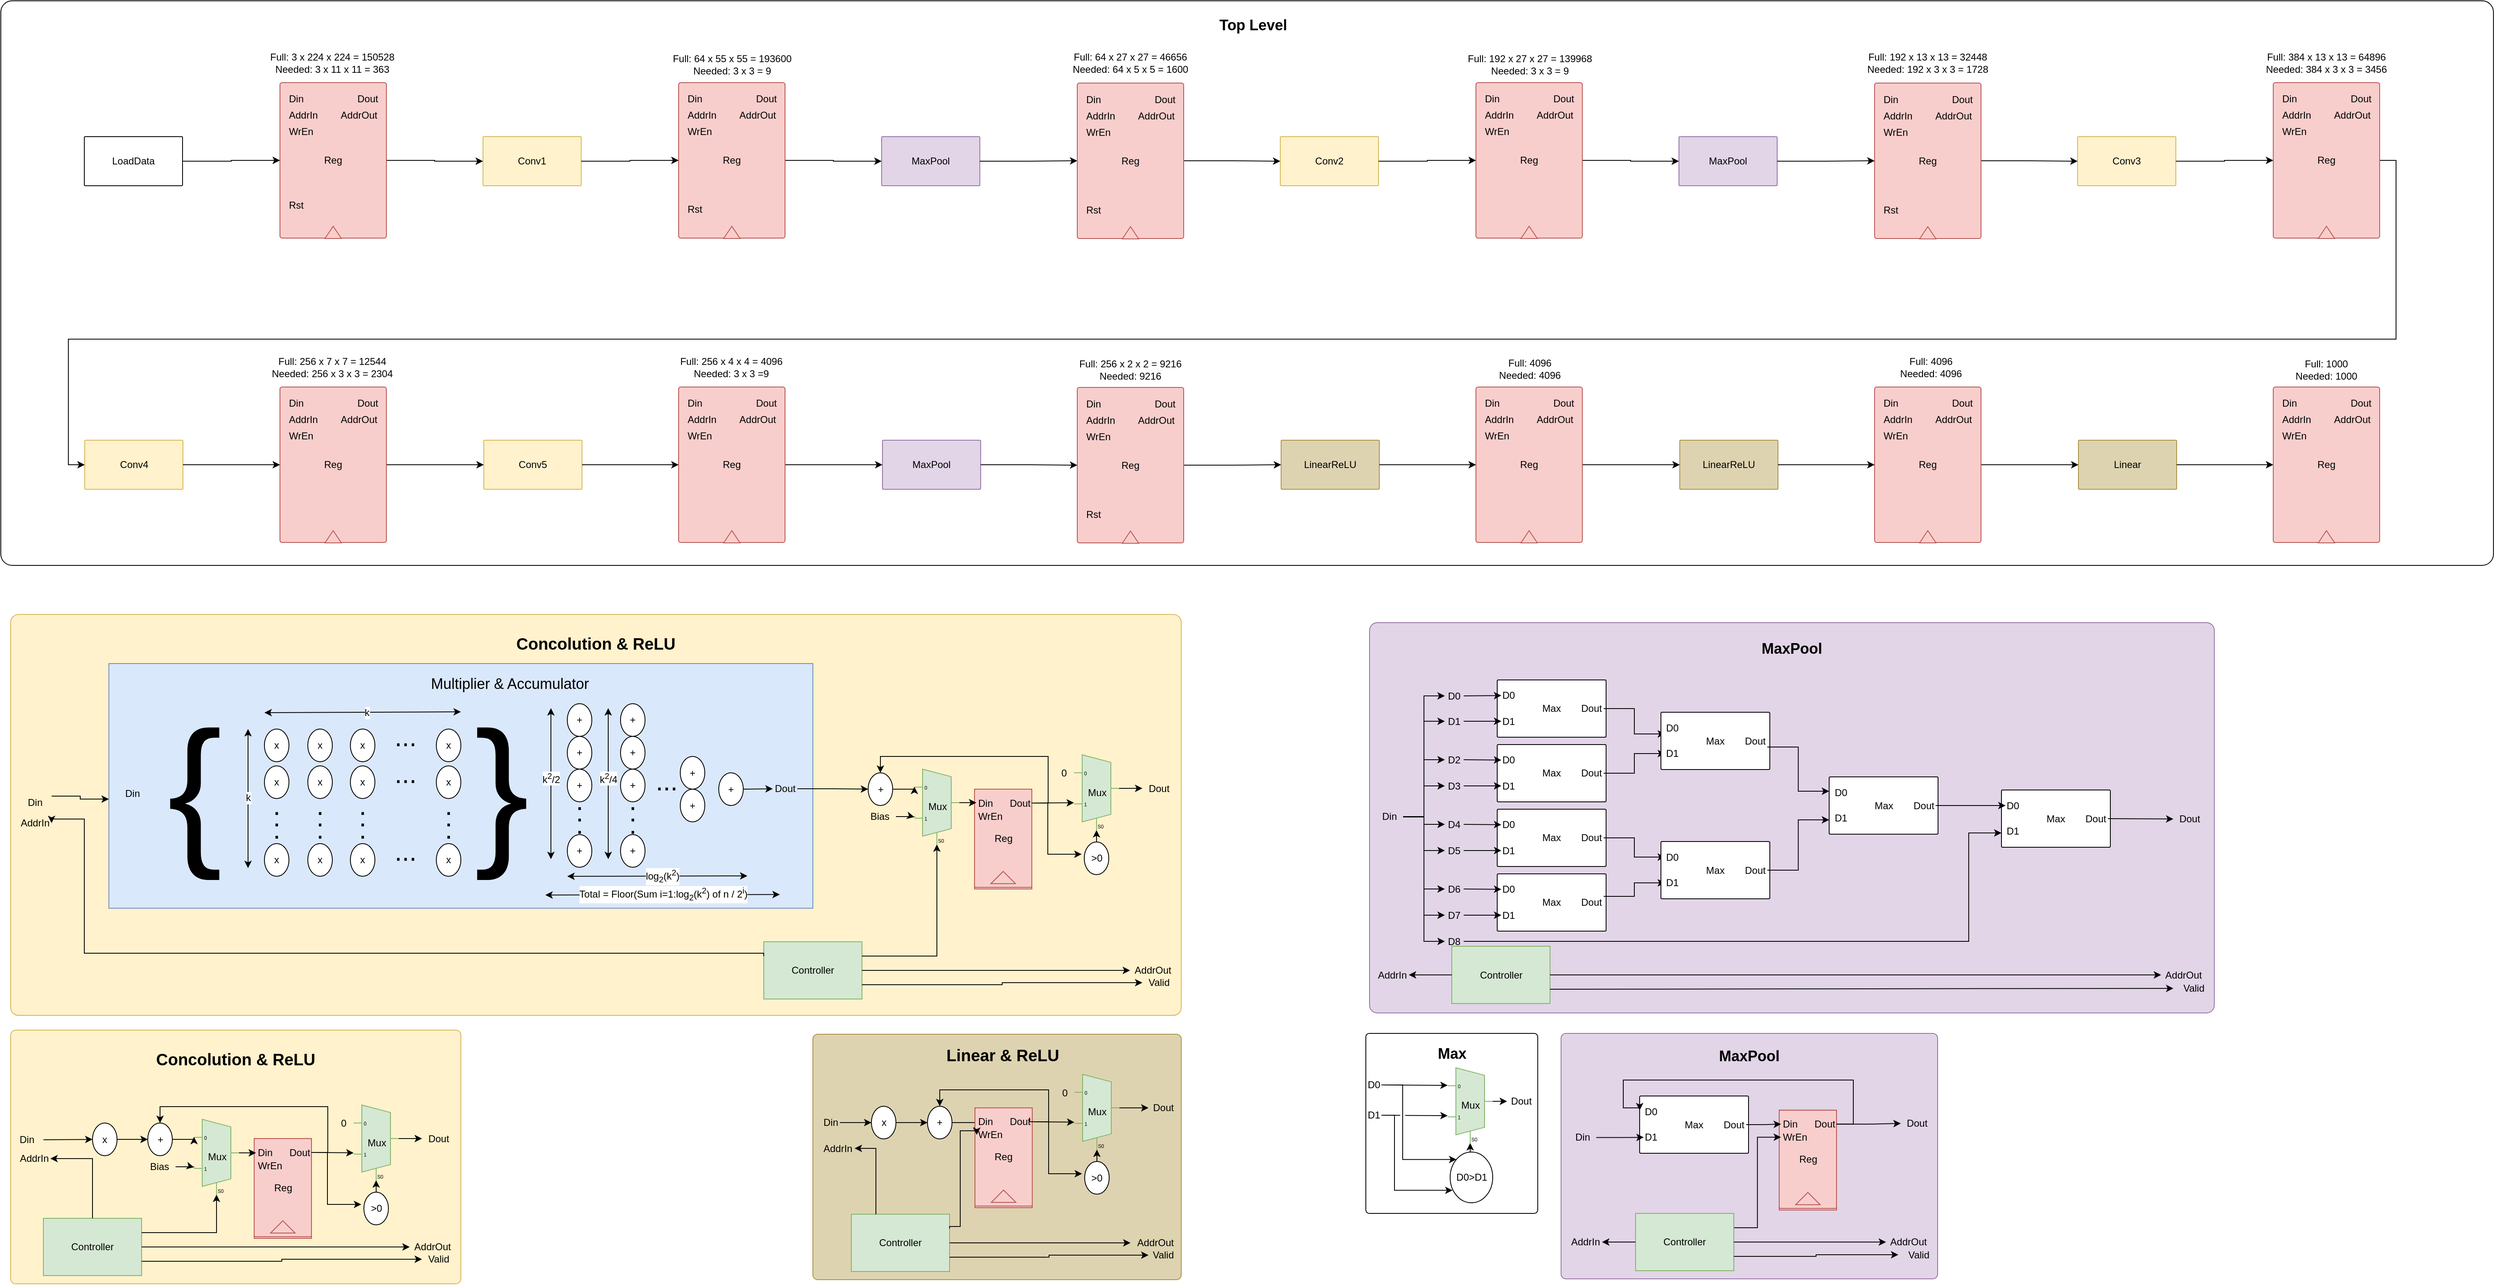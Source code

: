 <mxfile version="10.9.6" type="device"><diagram id="mREBOgRf9u_U17IM9qPp" name="Page-1"><mxGraphModel dx="3355" dy="1618" grid="0" gridSize="10" guides="1" tooltips="1" connect="1" arrows="0" fold="1" page="1" pageScale="1" pageWidth="1169" pageHeight="827" background="none" math="0" shadow="0"><root><mxCell id="0"/><mxCell id="1" parent="0"/><mxCell id="rizOjefe6-gnWKf62MW5-367" value="" style="group" parent="1" vertex="1" connectable="0"><mxGeometry x="40" y="770" width="1430" height="490" as="geometry"/></mxCell><mxCell id="rizOjefe6-gnWKf62MW5-320" value="" style="rounded=1;whiteSpace=wrap;html=1;shadow=0;arcSize=2;align=center;fillColor=#fff2cc;strokeColor=#d6b656;" parent="rizOjefe6-gnWKf62MW5-367" vertex="1"><mxGeometry width="1430" height="490" as="geometry"/></mxCell><mxCell id="rizOjefe6-gnWKf62MW5-244" value="" style="rounded=0;whiteSpace=wrap;html=1;shadow=0;align=right;fillColor=#dae8fc;strokeColor=#6c8ebf;" parent="rizOjefe6-gnWKf62MW5-367" vertex="1"><mxGeometry x="120" y="60" width="860" height="299" as="geometry"/></mxCell><mxCell id="rizOjefe6-gnWKf62MW5-172" value="Controller" style="rounded=0;whiteSpace=wrap;html=1;shadow=0;align=center;fillColor=#d5e8d4;strokeColor=#82b366;" parent="rizOjefe6-gnWKf62MW5-367" vertex="1"><mxGeometry x="920" y="400" width="120" height="70" as="geometry"/></mxCell><mxCell id="rizOjefe6-gnWKf62MW5-242" value="" style="group" parent="rizOjefe6-gnWKf62MW5-367" vertex="1" connectable="0"><mxGeometry x="660" y="109" width="240" height="221" as="geometry"/></mxCell><mxCell id="rizOjefe6-gnWKf62MW5-211" value="" style="group" parent="rizOjefe6-gnWKf62MW5-242" vertex="1" connectable="0"><mxGeometry x="20" width="30" height="200" as="geometry"/></mxCell><mxCell id="rizOjefe6-gnWKf62MW5-174" value="+" style="ellipse;whiteSpace=wrap;html=1;aspect=fixed;rounded=0;shadow=0;align=center;" parent="rizOjefe6-gnWKf62MW5-211" vertex="1"><mxGeometry width="30" height="40" as="geometry"/></mxCell><mxCell id="rizOjefe6-gnWKf62MW5-207" value="+" style="ellipse;whiteSpace=wrap;html=1;aspect=fixed;rounded=0;shadow=0;align=center;" parent="rizOjefe6-gnWKf62MW5-211" vertex="1"><mxGeometry y="40" width="30" height="40" as="geometry"/></mxCell><mxCell id="rizOjefe6-gnWKf62MW5-208" value="+" style="ellipse;whiteSpace=wrap;html=1;aspect=fixed;rounded=0;shadow=0;align=center;" parent="rizOjefe6-gnWKf62MW5-211" vertex="1"><mxGeometry y="80" width="30" height="40" as="geometry"/></mxCell><mxCell id="rizOjefe6-gnWKf62MW5-209" value="+" style="ellipse;whiteSpace=wrap;html=1;aspect=fixed;rounded=0;shadow=0;align=center;" parent="rizOjefe6-gnWKf62MW5-211" vertex="1"><mxGeometry y="160" width="30" height="40" as="geometry"/></mxCell><mxCell id="rizOjefe6-gnWKf62MW5-210" value="&lt;font style=&quot;font-size: 32px ; line-height: 0%&quot;&gt;.&lt;br&gt;.&lt;br&gt;.&lt;/font&gt;" style="text;html=1;strokeColor=none;fillColor=none;align=center;verticalAlign=middle;whiteSpace=wrap;rounded=0;shadow=0;" parent="rizOjefe6-gnWKf62MW5-211" vertex="1"><mxGeometry x="10" y="115" width="10" height="50" as="geometry"/></mxCell><mxCell id="rizOjefe6-gnWKf62MW5-212" value="" style="group" parent="rizOjefe6-gnWKf62MW5-242" vertex="1" connectable="0"><mxGeometry x="85" width="30" height="200" as="geometry"/></mxCell><mxCell id="rizOjefe6-gnWKf62MW5-213" value="+" style="ellipse;whiteSpace=wrap;html=1;aspect=fixed;rounded=0;shadow=0;align=center;" parent="rizOjefe6-gnWKf62MW5-212" vertex="1"><mxGeometry width="30" height="40" as="geometry"/></mxCell><mxCell id="rizOjefe6-gnWKf62MW5-214" value="+" style="ellipse;whiteSpace=wrap;html=1;aspect=fixed;rounded=0;shadow=0;align=center;" parent="rizOjefe6-gnWKf62MW5-212" vertex="1"><mxGeometry y="40" width="30" height="40" as="geometry"/></mxCell><mxCell id="rizOjefe6-gnWKf62MW5-215" value="+" style="ellipse;whiteSpace=wrap;html=1;aspect=fixed;rounded=0;shadow=0;align=center;" parent="rizOjefe6-gnWKf62MW5-212" vertex="1"><mxGeometry y="80" width="30" height="40" as="geometry"/></mxCell><mxCell id="rizOjefe6-gnWKf62MW5-216" value="+" style="ellipse;whiteSpace=wrap;html=1;aspect=fixed;rounded=0;shadow=0;align=center;" parent="rizOjefe6-gnWKf62MW5-212" vertex="1"><mxGeometry y="160" width="30" height="40" as="geometry"/></mxCell><mxCell id="rizOjefe6-gnWKf62MW5-217" value="&lt;font style=&quot;font-size: 32px ; line-height: 0%&quot;&gt;.&lt;br&gt;.&lt;br&gt;.&lt;/font&gt;" style="text;html=1;strokeColor=none;fillColor=none;align=center;verticalAlign=middle;whiteSpace=wrap;rounded=0;shadow=0;" parent="rizOjefe6-gnWKf62MW5-212" vertex="1"><mxGeometry x="10" y="115" width="10" height="50" as="geometry"/></mxCell><mxCell id="rizOjefe6-gnWKf62MW5-218" value="" style="group" parent="rizOjefe6-gnWKf62MW5-242" vertex="1" connectable="0"><mxGeometry x="205" width="30" height="200" as="geometry"/></mxCell><mxCell id="rizOjefe6-gnWKf62MW5-230" value="" style="group" parent="rizOjefe6-gnWKf62MW5-242" vertex="1" connectable="0"><mxGeometry x="205" y="80" width="30" height="80" as="geometry"/></mxCell><mxCell id="rizOjefe6-gnWKf62MW5-231" value="&lt;font style=&quot;font-size: 32px&quot;&gt;...&lt;/font&gt;" style="text;html=1;strokeColor=none;fillColor=none;align=center;verticalAlign=middle;whiteSpace=wrap;rounded=0;shadow=0;" parent="rizOjefe6-gnWKf62MW5-242" vertex="1"><mxGeometry x="125" y="80" width="33" height="30" as="geometry"/></mxCell><mxCell id="rizOjefe6-gnWKf62MW5-232" value="" style="group" parent="rizOjefe6-gnWKf62MW5-242" vertex="1" connectable="0"><mxGeometry x="158" y="64.5" width="30" height="80" as="geometry"/></mxCell><mxCell id="rizOjefe6-gnWKf62MW5-233" value="+" style="ellipse;whiteSpace=wrap;html=1;aspect=fixed;rounded=0;shadow=0;align=center;" parent="rizOjefe6-gnWKf62MW5-232" vertex="1"><mxGeometry y="40" width="30" height="40" as="geometry"/></mxCell><mxCell id="rizOjefe6-gnWKf62MW5-234" value="+" style="ellipse;whiteSpace=wrap;html=1;aspect=fixed;rounded=0;shadow=0;align=center;" parent="rizOjefe6-gnWKf62MW5-232" vertex="1"><mxGeometry width="30" height="40" as="geometry"/></mxCell><mxCell id="rizOjefe6-gnWKf62MW5-219" value="+" style="ellipse;whiteSpace=wrap;html=1;aspect=fixed;rounded=0;shadow=0;align=center;" parent="rizOjefe6-gnWKf62MW5-242" vertex="1"><mxGeometry x="205" y="84.5" width="30" height="40" as="geometry"/></mxCell><mxCell id="rizOjefe6-gnWKf62MW5-236" value="" style="endArrow=classic;startArrow=classic;html=1;shadow=0;" parent="rizOjefe6-gnWKf62MW5-242" edge="1"><mxGeometry width="50" height="50" relative="1" as="geometry"><mxPoint x="20" y="211" as="sourcePoint"/><mxPoint x="240" y="210.5" as="targetPoint"/></mxGeometry></mxCell><mxCell id="rizOjefe6-gnWKf62MW5-237" value="log&lt;sub&gt;2&lt;/sub&gt;(k&lt;sup&gt;2&lt;/sup&gt;)" style="text;html=1;resizable=0;points=[];align=center;verticalAlign=middle;labelBackgroundColor=#ffffff;" parent="rizOjefe6-gnWKf62MW5-236" vertex="1" connectable="0"><mxGeometry x="-0.138" y="1" relative="1" as="geometry"><mxPoint x="20.5" y="0.5" as="offset"/></mxGeometry></mxCell><mxCell id="rizOjefe6-gnWKf62MW5-238" value="" style="endArrow=classic;startArrow=classic;html=1;shadow=0;" parent="rizOjefe6-gnWKf62MW5-242" edge="1"><mxGeometry width="50" height="50" relative="1" as="geometry"><mxPoint y="190" as="sourcePoint"/><mxPoint y="5.5" as="targetPoint"/></mxGeometry></mxCell><mxCell id="rizOjefe6-gnWKf62MW5-239" value="k&lt;sup&gt;2&lt;/sup&gt;/2" style="text;html=1;resizable=0;points=[];align=center;verticalAlign=middle;labelBackgroundColor=#ffffff;" parent="rizOjefe6-gnWKf62MW5-238" vertex="1" connectable="0"><mxGeometry x="-0.138" y="1" relative="1" as="geometry"><mxPoint x="1" y="-20" as="offset"/></mxGeometry></mxCell><mxCell id="rizOjefe6-gnWKf62MW5-240" value="" style="endArrow=classic;startArrow=classic;html=1;shadow=0;" parent="rizOjefe6-gnWKf62MW5-242" edge="1"><mxGeometry width="50" height="50" relative="1" as="geometry"><mxPoint x="70" y="190" as="sourcePoint"/><mxPoint x="70" y="5.5" as="targetPoint"/></mxGeometry></mxCell><mxCell id="rizOjefe6-gnWKf62MW5-241" value="k&lt;sup&gt;2&lt;/sup&gt;/4" style="text;html=1;resizable=0;points=[];align=center;verticalAlign=middle;labelBackgroundColor=#ffffff;" parent="rizOjefe6-gnWKf62MW5-240" vertex="1" connectable="0"><mxGeometry x="-0.138" y="1" relative="1" as="geometry"><mxPoint x="1" y="-20" as="offset"/></mxGeometry></mxCell><mxCell id="rizOjefe6-gnWKf62MW5-243" value="" style="group" parent="rizOjefe6-gnWKf62MW5-367" vertex="1" connectable="0"><mxGeometry x="290" y="119" width="260" height="201" as="geometry"/></mxCell><mxCell id="rizOjefe6-gnWKf62MW5-184" value="" style="group" parent="rizOjefe6-gnWKf62MW5-243" vertex="1" connectable="0"><mxGeometry x="20" y="16" width="240" height="45" as="geometry"/></mxCell><mxCell id="rizOjefe6-gnWKf62MW5-173" value="x" style="ellipse;whiteSpace=wrap;html=1;aspect=fixed;rounded=0;shadow=0;align=center;" parent="rizOjefe6-gnWKf62MW5-184" vertex="1"><mxGeometry y="5" width="30" height="40" as="geometry"/></mxCell><mxCell id="rizOjefe6-gnWKf62MW5-177" value="x" style="ellipse;whiteSpace=wrap;html=1;aspect=fixed;rounded=0;shadow=0;align=center;" parent="rizOjefe6-gnWKf62MW5-184" vertex="1"><mxGeometry x="53" y="5" width="30" height="40" as="geometry"/></mxCell><mxCell id="rizOjefe6-gnWKf62MW5-178" value="x" style="ellipse;whiteSpace=wrap;html=1;aspect=fixed;rounded=0;shadow=0;align=center;" parent="rizOjefe6-gnWKf62MW5-184" vertex="1"><mxGeometry x="105" y="5" width="30" height="40" as="geometry"/></mxCell><mxCell id="rizOjefe6-gnWKf62MW5-179" value="x" style="ellipse;whiteSpace=wrap;html=1;aspect=fixed;rounded=0;shadow=0;align=center;" parent="rizOjefe6-gnWKf62MW5-184" vertex="1"><mxGeometry x="210" y="5" width="30" height="40" as="geometry"/></mxCell><mxCell id="rizOjefe6-gnWKf62MW5-180" value="&lt;font style=&quot;font-size: 32px&quot;&gt;...&lt;/font&gt;" style="text;html=1;strokeColor=none;fillColor=none;align=center;verticalAlign=middle;whiteSpace=wrap;rounded=0;shadow=0;" parent="rizOjefe6-gnWKf62MW5-184" vertex="1"><mxGeometry x="156" width="33" height="30" as="geometry"/></mxCell><mxCell id="rizOjefe6-gnWKf62MW5-185" value="" style="group" parent="rizOjefe6-gnWKf62MW5-243" vertex="1" connectable="0"><mxGeometry x="20" y="61" width="240" height="45" as="geometry"/></mxCell><mxCell id="rizOjefe6-gnWKf62MW5-186" value="x" style="ellipse;whiteSpace=wrap;html=1;aspect=fixed;rounded=0;shadow=0;align=center;" parent="rizOjefe6-gnWKf62MW5-185" vertex="1"><mxGeometry y="5" width="30" height="40" as="geometry"/></mxCell><mxCell id="rizOjefe6-gnWKf62MW5-187" value="x" style="ellipse;whiteSpace=wrap;html=1;aspect=fixed;rounded=0;shadow=0;align=center;" parent="rizOjefe6-gnWKf62MW5-185" vertex="1"><mxGeometry x="53" y="5" width="30" height="40" as="geometry"/></mxCell><mxCell id="rizOjefe6-gnWKf62MW5-188" value="x" style="ellipse;whiteSpace=wrap;html=1;aspect=fixed;rounded=0;shadow=0;align=center;" parent="rizOjefe6-gnWKf62MW5-185" vertex="1"><mxGeometry x="105" y="5" width="30" height="40" as="geometry"/></mxCell><mxCell id="rizOjefe6-gnWKf62MW5-189" value="x" style="ellipse;whiteSpace=wrap;html=1;aspect=fixed;rounded=0;shadow=0;align=center;" parent="rizOjefe6-gnWKf62MW5-185" vertex="1"><mxGeometry x="210" y="5" width="30" height="40" as="geometry"/></mxCell><mxCell id="rizOjefe6-gnWKf62MW5-190" value="&lt;font style=&quot;font-size: 32px&quot;&gt;...&lt;/font&gt;" style="text;html=1;strokeColor=none;fillColor=none;align=center;verticalAlign=middle;whiteSpace=wrap;rounded=0;shadow=0;" parent="rizOjefe6-gnWKf62MW5-185" vertex="1"><mxGeometry x="156" width="33" height="30" as="geometry"/></mxCell><mxCell id="rizOjefe6-gnWKf62MW5-191" value="&lt;font style=&quot;font-size: 32px ; line-height: 0%&quot;&gt;.&lt;br&gt;.&lt;br&gt;.&lt;/font&gt;" style="text;html=1;strokeColor=none;fillColor=none;align=center;verticalAlign=middle;whiteSpace=wrap;rounded=0;shadow=0;" parent="rizOjefe6-gnWKf62MW5-243" vertex="1"><mxGeometry x="30" y="111" width="10" height="50" as="geometry"/></mxCell><mxCell id="rizOjefe6-gnWKf62MW5-192" value="&lt;font style=&quot;font-size: 32px ; line-height: 0%&quot;&gt;.&lt;br&gt;.&lt;br&gt;.&lt;/font&gt;" style="text;html=1;strokeColor=none;fillColor=none;align=center;verticalAlign=middle;whiteSpace=wrap;rounded=0;shadow=0;" parent="rizOjefe6-gnWKf62MW5-243" vertex="1"><mxGeometry x="83" y="111" width="10" height="50" as="geometry"/></mxCell><mxCell id="rizOjefe6-gnWKf62MW5-193" value="&lt;font style=&quot;font-size: 32px ; line-height: 0%&quot;&gt;.&lt;br&gt;.&lt;br&gt;.&lt;/font&gt;" style="text;html=1;strokeColor=none;fillColor=none;align=center;verticalAlign=middle;whiteSpace=wrap;rounded=0;shadow=0;" parent="rizOjefe6-gnWKf62MW5-243" vertex="1"><mxGeometry x="135" y="111" width="10" height="50" as="geometry"/></mxCell><mxCell id="rizOjefe6-gnWKf62MW5-194" value="&lt;font style=&quot;font-size: 32px ; line-height: 0%&quot;&gt;.&lt;br&gt;.&lt;br&gt;.&lt;/font&gt;" style="text;html=1;strokeColor=none;fillColor=none;align=center;verticalAlign=middle;whiteSpace=wrap;rounded=0;shadow=0;" parent="rizOjefe6-gnWKf62MW5-243" vertex="1"><mxGeometry x="240" y="111" width="10" height="50" as="geometry"/></mxCell><mxCell id="rizOjefe6-gnWKf62MW5-195" value="x" style="ellipse;whiteSpace=wrap;html=1;aspect=fixed;rounded=0;shadow=0;align=center;" parent="rizOjefe6-gnWKf62MW5-243" vertex="1"><mxGeometry x="20" y="161" width="30" height="40" as="geometry"/></mxCell><mxCell id="rizOjefe6-gnWKf62MW5-196" value="x" style="ellipse;whiteSpace=wrap;html=1;aspect=fixed;rounded=0;shadow=0;align=center;" parent="rizOjefe6-gnWKf62MW5-243" vertex="1"><mxGeometry x="73" y="161" width="30" height="40" as="geometry"/></mxCell><mxCell id="rizOjefe6-gnWKf62MW5-197" value="x" style="ellipse;whiteSpace=wrap;html=1;aspect=fixed;rounded=0;shadow=0;align=center;" parent="rizOjefe6-gnWKf62MW5-243" vertex="1"><mxGeometry x="125" y="161" width="30" height="40" as="geometry"/></mxCell><mxCell id="rizOjefe6-gnWKf62MW5-198" value="x" style="ellipse;whiteSpace=wrap;html=1;aspect=fixed;rounded=0;shadow=0;align=center;" parent="rizOjefe6-gnWKf62MW5-243" vertex="1"><mxGeometry x="230" y="161" width="30" height="40" as="geometry"/></mxCell><mxCell id="rizOjefe6-gnWKf62MW5-199" value="&lt;font style=&quot;font-size: 32px&quot;&gt;...&lt;/font&gt;" style="text;html=1;strokeColor=none;fillColor=none;align=center;verticalAlign=middle;whiteSpace=wrap;rounded=0;shadow=0;" parent="rizOjefe6-gnWKf62MW5-243" vertex="1"><mxGeometry x="176" y="156" width="33" height="30" as="geometry"/></mxCell><mxCell id="rizOjefe6-gnWKf62MW5-200" value="" style="endArrow=classic;startArrow=classic;html=1;shadow=0;" parent="rizOjefe6-gnWKf62MW5-243" edge="1"><mxGeometry width="50" height="50" relative="1" as="geometry"><mxPoint y="191" as="sourcePoint"/><mxPoint y="21" as="targetPoint"/></mxGeometry></mxCell><mxCell id="rizOjefe6-gnWKf62MW5-201" value="k" style="text;html=1;resizable=0;points=[];align=center;verticalAlign=middle;labelBackgroundColor=#ffffff;" parent="rizOjefe6-gnWKf62MW5-200" vertex="1" connectable="0"><mxGeometry x="-0.138" y="1" relative="1" as="geometry"><mxPoint x="1" y="-12.5" as="offset"/></mxGeometry></mxCell><mxCell id="rizOjefe6-gnWKf62MW5-202" value="" style="endArrow=classic;startArrow=classic;html=1;shadow=0;" parent="rizOjefe6-gnWKf62MW5-243" edge="1"><mxGeometry width="50" height="50" relative="1" as="geometry"><mxPoint x="20" y="1" as="sourcePoint"/><mxPoint x="260" as="targetPoint"/></mxGeometry></mxCell><mxCell id="rizOjefe6-gnWKf62MW5-203" value="k" style="text;html=1;resizable=0;points=[];align=center;verticalAlign=middle;labelBackgroundColor=#ffffff;" parent="rizOjefe6-gnWKf62MW5-202" vertex="1" connectable="0"><mxGeometry x="-0.138" y="1" relative="1" as="geometry"><mxPoint x="21.5" y="1.5" as="offset"/></mxGeometry></mxCell><mxCell id="rizOjefe6-gnWKf62MW5-245" value="&lt;font style=&quot;font-size: 18px&quot;&gt;Multiplier &amp;amp; Accumulator&lt;/font&gt;" style="text;html=1;strokeColor=none;fillColor=none;align=center;verticalAlign=middle;whiteSpace=wrap;rounded=0;shadow=0;" parent="rizOjefe6-gnWKf62MW5-367" vertex="1"><mxGeometry x="490" y="70" width="240" height="30" as="geometry"/></mxCell><mxCell id="rizOjefe6-gnWKf62MW5-246" value="Din" style="text;html=1;strokeColor=none;fillColor=none;align=left;verticalAlign=middle;whiteSpace=wrap;rounded=0;shadow=0;" parent="rizOjefe6-gnWKf62MW5-367" vertex="1"><mxGeometry x="138" y="204" width="40" height="30" as="geometry"/></mxCell><mxCell id="rizOjefe6-gnWKf62MW5-247" value="Dout" style="text;html=1;strokeColor=none;fillColor=none;align=right;verticalAlign=middle;whiteSpace=wrap;rounded=0;shadow=0;" parent="rizOjefe6-gnWKf62MW5-367" vertex="1"><mxGeometry x="931" y="202" width="30" height="22" as="geometry"/></mxCell><mxCell id="rizOjefe6-gnWKf62MW5-248" value="" style="endArrow=classic;html=1;shadow=0;exitX=1;exitY=0.5;exitDx=0;exitDy=0;entryX=0;entryY=0.5;entryDx=0;entryDy=0;" parent="rizOjefe6-gnWKf62MW5-367" source="rizOjefe6-gnWKf62MW5-219" target="rizOjefe6-gnWKf62MW5-247" edge="1"><mxGeometry width="50" height="50" relative="1" as="geometry"><mxPoint x="870" y="173.5" as="sourcePoint"/><mxPoint x="920" y="123.5" as="targetPoint"/></mxGeometry></mxCell><mxCell id="rizOjefe6-gnWKf62MW5-249" value="&lt;font style=&quot;font-size: 200px&quot;&gt;}&lt;/font&gt;" style="text;html=1;strokeColor=none;fillColor=none;align=center;verticalAlign=middle;whiteSpace=wrap;rounded=0;shadow=0;direction=south;" parent="rizOjefe6-gnWKf62MW5-367" vertex="1"><mxGeometry x="550" y="98" width="100" height="230" as="geometry"/></mxCell><mxCell id="rizOjefe6-gnWKf62MW5-250" value="&lt;font style=&quot;font-size: 200px&quot;&gt;{&lt;/font&gt;" style="text;html=1;strokeColor=none;fillColor=none;align=center;verticalAlign=middle;whiteSpace=wrap;rounded=0;shadow=0;direction=south;" parent="rizOjefe6-gnWKf62MW5-367" vertex="1"><mxGeometry x="175" y="98" width="100" height="230" as="geometry"/></mxCell><mxCell id="rizOjefe6-gnWKf62MW5-251" value="+" style="ellipse;whiteSpace=wrap;html=1;aspect=fixed;rounded=0;shadow=0;align=center;" parent="rizOjefe6-gnWKf62MW5-367" vertex="1"><mxGeometry x="1047.5" y="193.5" width="30" height="40" as="geometry"/></mxCell><mxCell id="rizOjefe6-gnWKf62MW5-264" style="edgeStyle=orthogonalEdgeStyle;rounded=0;comic=0;orthogonalLoop=1;jettySize=auto;html=1;entryX=0;entryY=0.5;entryDx=0;entryDy=0;shadow=0;" parent="rizOjefe6-gnWKf62MW5-367" source="rizOjefe6-gnWKf62MW5-247" target="rizOjefe6-gnWKf62MW5-251" edge="1"><mxGeometry relative="1" as="geometry"/></mxCell><mxCell id="rizOjefe6-gnWKf62MW5-262" value="Mux" style="shadow=0;dashed=0;align=center;fillColor=#d5e8d4;html=1;strokeWidth=1;shape=mxgraph.electrical.abstract.mux2;rounded=1;rotation=0;strokeColor=#82b366;" parent="rizOjefe6-gnWKf62MW5-367" vertex="1"><mxGeometry x="1104" y="189" width="55" height="92" as="geometry"/></mxCell><mxCell id="rizOjefe6-gnWKf62MW5-319" style="edgeStyle=orthogonalEdgeStyle;rounded=0;comic=0;jumpStyle=gap;orthogonalLoop=1;jettySize=auto;html=1;exitX=1;exitY=0.25;exitDx=0;exitDy=0;entryX=0.318;entryY=1;entryDx=10;entryDy=0;entryPerimeter=0;shadow=0;startArrow=none;startFill=0;endArrow=classic;endFill=1;" parent="rizOjefe6-gnWKf62MW5-367" source="rizOjefe6-gnWKf62MW5-172" target="rizOjefe6-gnWKf62MW5-262" edge="1"><mxGeometry relative="1" as="geometry"/></mxCell><mxCell id="rizOjefe6-gnWKf62MW5-273" style="edgeStyle=orthogonalEdgeStyle;rounded=0;comic=0;orthogonalLoop=1;jettySize=auto;html=1;exitX=1;exitY=0.5;exitDx=0;exitDy=0;entryX=0;entryY=0.201;entryDx=0;entryDy=3;entryPerimeter=0;shadow=0;" parent="rizOjefe6-gnWKf62MW5-367" source="rizOjefe6-gnWKf62MW5-251" target="rizOjefe6-gnWKf62MW5-262" edge="1"><mxGeometry relative="1" as="geometry"/></mxCell><mxCell id="rizOjefe6-gnWKf62MW5-263" value="" style="group;fillColor=#f8cecc;strokeColor=#b85450;" parent="rizOjefe6-gnWKf62MW5-367" vertex="1" connectable="0"><mxGeometry x="1177.5" y="213.5" width="70" height="122" as="geometry"/></mxCell><mxCell id="rizOjefe6-gnWKf62MW5-255" value="Reg" style="rounded=1;whiteSpace=wrap;html=1;shadow=0;arcSize=2;fillColor=#f8cecc;strokeColor=#b85450;" parent="rizOjefe6-gnWKf62MW5-263" vertex="1"><mxGeometry width="70" height="120" as="geometry"/></mxCell><mxCell id="rizOjefe6-gnWKf62MW5-256" value="Din" style="text;html=1;strokeColor=none;fillColor=none;align=left;verticalAlign=middle;whiteSpace=wrap;rounded=0;shadow=0;" parent="rizOjefe6-gnWKf62MW5-263" vertex="1"><mxGeometry x="2.167" y="2" width="34.667" height="30" as="geometry"/></mxCell><mxCell id="rizOjefe6-gnWKf62MW5-258" value="WrEn" style="text;html=1;strokeColor=none;fillColor=none;align=left;verticalAlign=middle;whiteSpace=wrap;rounded=0;shadow=0;" parent="rizOjefe6-gnWKf62MW5-263" vertex="1"><mxGeometry x="2.167" y="18" width="34.667" height="30" as="geometry"/></mxCell><mxCell id="rizOjefe6-gnWKf62MW5-259" value="Dout" style="text;html=1;strokeColor=none;fillColor=none;align=right;verticalAlign=middle;whiteSpace=wrap;rounded=0;shadow=0;" parent="rizOjefe6-gnWKf62MW5-263" vertex="1"><mxGeometry x="35.167" y="2" width="34.667" height="30" as="geometry"/></mxCell><mxCell id="rizOjefe6-gnWKf62MW5-261" value="" style="triangle;whiteSpace=wrap;html=1;rounded=0;shadow=0;align=right;rotation=-90;fillColor=#f8cecc;strokeColor=#b85450;" parent="rizOjefe6-gnWKf62MW5-263" vertex="1"><mxGeometry x="27.5" y="93" width="15" height="30" as="geometry"/></mxCell><mxCell id="rizOjefe6-gnWKf62MW5-276" style="edgeStyle=orthogonalEdgeStyle;rounded=0;comic=0;orthogonalLoop=1;jettySize=auto;html=1;exitX=1;exitY=0.5;exitDx=0;exitDy=-5;exitPerimeter=0;entryX=0;entryY=0.5;entryDx=0;entryDy=0;shadow=0;" parent="rizOjefe6-gnWKf62MW5-367" source="rizOjefe6-gnWKf62MW5-262" target="rizOjefe6-gnWKf62MW5-256" edge="1"><mxGeometry relative="1" as="geometry"/></mxCell><mxCell id="rizOjefe6-gnWKf62MW5-271" style="edgeStyle=orthogonalEdgeStyle;rounded=0;comic=0;orthogonalLoop=1;jettySize=auto;html=1;entryX=0;entryY=0.604;entryDx=0;entryDy=3;entryPerimeter=0;shadow=0;" parent="rizOjefe6-gnWKf62MW5-367" source="rizOjefe6-gnWKf62MW5-270" target="rizOjefe6-gnWKf62MW5-262" edge="1"><mxGeometry relative="1" as="geometry"/></mxCell><mxCell id="rizOjefe6-gnWKf62MW5-270" value="Bias" style="text;html=1;strokeColor=none;fillColor=none;align=center;verticalAlign=middle;whiteSpace=wrap;rounded=0;shadow=0;" parent="rizOjefe6-gnWKf62MW5-367" vertex="1"><mxGeometry x="1041.5" y="232" width="40" height="30" as="geometry"/></mxCell><mxCell id="rizOjefe6-gnWKf62MW5-272" style="edgeStyle=orthogonalEdgeStyle;rounded=0;comic=0;orthogonalLoop=1;jettySize=auto;html=1;exitX=1;exitY=0.5;exitDx=0;exitDy=0;shadow=0;entryX=0.5;entryY=0;entryDx=0;entryDy=0;" parent="rizOjefe6-gnWKf62MW5-367" source="rizOjefe6-gnWKf62MW5-259" target="rizOjefe6-gnWKf62MW5-251" edge="1"><mxGeometry relative="1" as="geometry"><mxPoint x="1090" y="100" as="targetPoint"/></mxGeometry></mxCell><mxCell id="rizOjefe6-gnWKf62MW5-277" style="edgeStyle=orthogonalEdgeStyle;rounded=0;comic=0;orthogonalLoop=1;jettySize=auto;html=1;exitX=1;exitY=0.5;exitDx=0;exitDy=0;shadow=0;entryX=0;entryY=0.5;entryDx=0;entryDy=0;" parent="rizOjefe6-gnWKf62MW5-367" edge="1" source="rizOjefe6-gnWKf62MW5-259"><mxGeometry relative="1" as="geometry"><mxPoint x="1308.286" y="293" as="targetPoint"/><mxPoint x="1244.286" y="224.429" as="sourcePoint"/><Array as="points"><mxPoint x="1267" y="230"/><mxPoint x="1267" y="293"/></Array></mxGeometry></mxCell><mxCell id="rizOjefe6-gnWKf62MW5-321" value="AddrIn" style="text;html=1;strokeColor=none;fillColor=none;align=center;verticalAlign=middle;whiteSpace=wrap;rounded=0;shadow=0;" parent="rizOjefe6-gnWKf62MW5-367" vertex="1"><mxGeometry x="10" y="240" width="40" height="30" as="geometry"/></mxCell><mxCell id="rizOjefe6-gnWKf62MW5-328" style="edgeStyle=orthogonalEdgeStyle;rounded=0;comic=0;jumpStyle=gap;orthogonalLoop=1;jettySize=auto;html=1;exitX=0;exitY=0.25;exitDx=0;exitDy=0;entryX=1;entryY=0.5;entryDx=0;entryDy=0;shadow=0;startArrow=none;startFill=0;endArrow=classic;endFill=1;" parent="rizOjefe6-gnWKf62MW5-367" source="rizOjefe6-gnWKf62MW5-172" target="rizOjefe6-gnWKf62MW5-321" edge="1"><mxGeometry relative="1" as="geometry"><Array as="points"><mxPoint x="90" y="414"/><mxPoint x="90" y="250"/></Array></mxGeometry></mxCell><mxCell id="rizOjefe6-gnWKf62MW5-322" value="AddrOut" style="text;html=1;strokeColor=none;fillColor=none;align=center;verticalAlign=middle;whiteSpace=wrap;rounded=0;shadow=0;" parent="rizOjefe6-gnWKf62MW5-367" vertex="1"><mxGeometry x="1367.5" y="420" width="55" height="30" as="geometry"/></mxCell><mxCell id="rizOjefe6-gnWKf62MW5-323" value="Valid" style="text;html=1;strokeColor=none;fillColor=none;align=center;verticalAlign=middle;whiteSpace=wrap;rounded=0;shadow=0;" parent="rizOjefe6-gnWKf62MW5-367" vertex="1"><mxGeometry x="1382.5" y="435" width="40" height="30" as="geometry"/></mxCell><mxCell id="rizOjefe6-gnWKf62MW5-327" style="edgeStyle=orthogonalEdgeStyle;rounded=0;comic=0;jumpStyle=gap;orthogonalLoop=1;jettySize=auto;html=1;exitX=1;exitY=0.25;exitDx=0;exitDy=0;entryX=0;entryY=0.554;entryDx=0;entryDy=0;entryPerimeter=0;shadow=0;startArrow=none;startFill=0;endArrow=classic;endFill=1;" parent="rizOjefe6-gnWKf62MW5-367" source="rizOjefe6-gnWKf62MW5-324" target="rizOjefe6-gnWKf62MW5-244" edge="1"><mxGeometry relative="1" as="geometry"/></mxCell><mxCell id="rizOjefe6-gnWKf62MW5-324" value="Din" style="text;html=1;strokeColor=none;fillColor=none;align=center;verticalAlign=middle;whiteSpace=wrap;rounded=0;shadow=0;" parent="rizOjefe6-gnWKf62MW5-367" vertex="1"><mxGeometry x="10" y="214.5" width="40" height="30" as="geometry"/></mxCell><mxCell id="rizOjefe6-gnWKf62MW5-326" value="Dout" style="text;html=1;strokeColor=none;fillColor=none;align=center;verticalAlign=middle;whiteSpace=wrap;rounded=0;shadow=0;" parent="rizOjefe6-gnWKf62MW5-367" vertex="1"><mxGeometry x="1382.5" y="197.5" width="40" height="30" as="geometry"/></mxCell><mxCell id="rizOjefe6-gnWKf62MW5-358" value="&lt;font style=&quot;font-size: 20px&quot;&gt;&lt;b&gt;Concolution &amp;amp; ReLU&lt;/b&gt;&lt;/font&gt;" style="text;html=1;strokeColor=none;fillColor=none;align=center;verticalAlign=middle;whiteSpace=wrap;rounded=0;shadow=0;" parent="rizOjefe6-gnWKf62MW5-367" vertex="1"><mxGeometry x="600" y="20" width="230" height="30" as="geometry"/></mxCell><mxCell id="rizOjefe6-gnWKf62MW5-359" value="&amp;gt;0" style="ellipse;whiteSpace=wrap;html=1;aspect=fixed;rounded=0;shadow=0;align=center;" parent="rizOjefe6-gnWKf62MW5-367" vertex="1"><mxGeometry x="1311.5" y="278" width="30" height="40" as="geometry"/></mxCell><mxCell id="rizOjefe6-gnWKf62MW5-365" style="edgeStyle=orthogonalEdgeStyle;rounded=0;comic=0;jumpStyle=gap;orthogonalLoop=1;jettySize=auto;html=1;exitX=1;exitY=0.5;exitDx=0;exitDy=0;entryX=0;entryY=0.5;entryDx=0;entryDy=0;shadow=0;startArrow=none;startFill=0;endArrow=classic;endFill=1;" parent="rizOjefe6-gnWKf62MW5-367" source="rizOjefe6-gnWKf62MW5-172" target="rizOjefe6-gnWKf62MW5-322" edge="1"><mxGeometry relative="1" as="geometry"/></mxCell><mxCell id="rizOjefe6-gnWKf62MW5-364" style="edgeStyle=orthogonalEdgeStyle;rounded=0;comic=0;jumpStyle=gap;orthogonalLoop=1;jettySize=auto;html=1;exitX=1;exitY=0.5;exitDx=0;exitDy=-5;exitPerimeter=0;entryX=0;entryY=0.5;entryDx=0;entryDy=0;shadow=0;startArrow=none;startFill=0;endArrow=classic;endFill=1;" parent="rizOjefe6-gnWKf62MW5-367" source="rizOjefe6-gnWKf62MW5-360" target="rizOjefe6-gnWKf62MW5-326" edge="1"><mxGeometry relative="1" as="geometry"/></mxCell><mxCell id="rizOjefe6-gnWKf62MW5-360" value="Mux" style="shadow=0;dashed=0;align=center;fillColor=#d5e8d4;html=1;strokeWidth=1;shape=mxgraph.electrical.abstract.mux2;rounded=1;rotation=0;strokeColor=#82b366;" parent="rizOjefe6-gnWKf62MW5-367" vertex="1"><mxGeometry x="1299" y="171.5" width="55" height="92" as="geometry"/></mxCell><mxCell id="rizOjefe6-gnWKf62MW5-362" style="edgeStyle=orthogonalEdgeStyle;rounded=0;comic=0;jumpStyle=gap;orthogonalLoop=1;jettySize=auto;html=1;exitX=1;exitY=0.5;exitDx=0;exitDy=0;entryX=0;entryY=0.604;entryDx=0;entryDy=3;entryPerimeter=0;shadow=0;startArrow=none;startFill=0;endArrow=classic;endFill=1;" parent="rizOjefe6-gnWKf62MW5-367" source="rizOjefe6-gnWKf62MW5-259" target="rizOjefe6-gnWKf62MW5-360" edge="1"><mxGeometry relative="1" as="geometry"/></mxCell><mxCell id="rizOjefe6-gnWKf62MW5-363" value="0" style="text;html=1;strokeColor=none;fillColor=none;align=center;verticalAlign=middle;whiteSpace=wrap;rounded=0;shadow=0;" parent="rizOjefe6-gnWKf62MW5-367" vertex="1"><mxGeometry x="1284" y="179" width="6" height="30" as="geometry"/></mxCell><mxCell id="rizOjefe6-gnWKf62MW5-366" style="edgeStyle=orthogonalEdgeStyle;rounded=0;comic=0;jumpStyle=gap;orthogonalLoop=1;jettySize=auto;html=1;exitX=1;exitY=0.75;exitDx=0;exitDy=0;entryX=0;entryY=0.5;entryDx=0;entryDy=0;shadow=0;startArrow=none;startFill=0;endArrow=classic;endFill=1;" parent="rizOjefe6-gnWKf62MW5-367" source="rizOjefe6-gnWKf62MW5-172" target="rizOjefe6-gnWKf62MW5-323" edge="1"><mxGeometry relative="1" as="geometry"/></mxCell><mxCell id="rizOjefe6-gnWKf62MW5-361" style="edgeStyle=orthogonalEdgeStyle;rounded=0;comic=0;jumpStyle=gap;orthogonalLoop=1;jettySize=auto;html=1;exitX=0.5;exitY=0;exitDx=0;exitDy=0;entryX=0.318;entryY=1;entryDx=10;entryDy=0;entryPerimeter=0;shadow=0;startArrow=none;startFill=0;endArrow=classic;endFill=1;" parent="rizOjefe6-gnWKf62MW5-367" source="rizOjefe6-gnWKf62MW5-359" target="rizOjefe6-gnWKf62MW5-360" edge="1"><mxGeometry relative="1" as="geometry"/></mxCell><mxCell id="xdhi32PBsSE0kvagu0yY-473" value="" style="endArrow=classic;startArrow=classic;html=1;shadow=0;entryX=0.953;entryY=0.944;entryDx=0;entryDy=0;entryPerimeter=0;exitX=0.62;exitY=0.946;exitDx=0;exitDy=0;exitPerimeter=0;" edge="1" parent="rizOjefe6-gnWKf62MW5-367" source="rizOjefe6-gnWKf62MW5-244" target="rizOjefe6-gnWKf62MW5-244"><mxGeometry width="50" height="50" relative="1" as="geometry"><mxPoint x="680" y="343" as="sourcePoint"/><mxPoint x="900" y="342.5" as="targetPoint"/></mxGeometry></mxCell><mxCell id="xdhi32PBsSE0kvagu0yY-474" value="Total = Floor(Sum i=1:log&lt;sub&gt;2&lt;/sub&gt;(k&lt;sup&gt;2&lt;/sup&gt;) of n / 2&lt;sup&gt;i&lt;/sup&gt;)" style="text;html=1;resizable=0;points=[];align=center;verticalAlign=middle;labelBackgroundColor=#ffffff;" vertex="1" connectable="0" parent="xdhi32PBsSE0kvagu0yY-473"><mxGeometry x="-0.138" y="1" relative="1" as="geometry"><mxPoint x="20.5" y="0.5" as="offset"/></mxGeometry></mxCell><mxCell id="rizOjefe6-gnWKf62MW5-561" value="" style="group" parent="1" vertex="1" connectable="0"><mxGeometry x="40" y="1278" width="550" height="310" as="geometry"/></mxCell><mxCell id="rizOjefe6-gnWKf62MW5-560" value="" style="rounded=1;whiteSpace=wrap;html=1;shadow=0;arcSize=2;align=right;fillColor=#fff2cc;strokeColor=#d6b656;" parent="rizOjefe6-gnWKf62MW5-561" vertex="1"><mxGeometry width="550" height="310" as="geometry"/></mxCell><mxCell id="rizOjefe6-gnWKf62MW5-465" value="Controller" style="rounded=0;whiteSpace=wrap;html=1;shadow=0;align=center;fillColor=#d5e8d4;strokeColor=#82b366;" parent="rizOjefe6-gnWKf62MW5-561" vertex="1"><mxGeometry x="40" y="230" width="120" height="70" as="geometry"/></mxCell><mxCell id="rizOjefe6-gnWKf62MW5-524" value="+" style="ellipse;whiteSpace=wrap;html=1;aspect=fixed;rounded=0;shadow=0;align=center;" parent="rizOjefe6-gnWKf62MW5-561" vertex="1"><mxGeometry x="167.5" y="113.5" width="30" height="40" as="geometry"/></mxCell><mxCell id="rizOjefe6-gnWKf62MW5-526" value="Mux" style="shadow=0;dashed=0;align=center;fillColor=#d5e8d4;html=1;strokeWidth=1;shape=mxgraph.electrical.abstract.mux2;rounded=1;rotation=0;strokeColor=#82b366;" parent="rizOjefe6-gnWKf62MW5-561" vertex="1"><mxGeometry x="224" y="109" width="55" height="92" as="geometry"/></mxCell><mxCell id="rizOjefe6-gnWKf62MW5-527" style="edgeStyle=orthogonalEdgeStyle;rounded=0;comic=0;jumpStyle=gap;orthogonalLoop=1;jettySize=auto;html=1;exitX=1;exitY=0.25;exitDx=0;exitDy=0;entryX=0.318;entryY=1;entryDx=10;entryDy=0;entryPerimeter=0;shadow=0;startArrow=none;startFill=0;endArrow=classic;endFill=1;" parent="rizOjefe6-gnWKf62MW5-561" source="rizOjefe6-gnWKf62MW5-465" target="rizOjefe6-gnWKf62MW5-526" edge="1"><mxGeometry relative="1" as="geometry"/></mxCell><mxCell id="rizOjefe6-gnWKf62MW5-528" style="edgeStyle=orthogonalEdgeStyle;rounded=0;comic=0;orthogonalLoop=1;jettySize=auto;html=1;exitX=1;exitY=0.5;exitDx=0;exitDy=0;entryX=0;entryY=0.201;entryDx=0;entryDy=3;entryPerimeter=0;shadow=0;" parent="rizOjefe6-gnWKf62MW5-561" source="rizOjefe6-gnWKf62MW5-524" target="rizOjefe6-gnWKf62MW5-526" edge="1"><mxGeometry relative="1" as="geometry"/></mxCell><mxCell id="rizOjefe6-gnWKf62MW5-529" value="" style="group;fillColor=#f8cecc;strokeColor=#b85450;" parent="rizOjefe6-gnWKf62MW5-561" vertex="1" connectable="0"><mxGeometry x="297.5" y="132.5" width="70" height="122" as="geometry"/></mxCell><mxCell id="rizOjefe6-gnWKf62MW5-530" value="Reg" style="rounded=1;whiteSpace=wrap;html=1;shadow=0;arcSize=2;fillColor=#f8cecc;strokeColor=#b85450;" parent="rizOjefe6-gnWKf62MW5-529" vertex="1"><mxGeometry width="70" height="120" as="geometry"/></mxCell><mxCell id="rizOjefe6-gnWKf62MW5-531" value="Din" style="text;html=1;strokeColor=none;fillColor=none;align=left;verticalAlign=middle;whiteSpace=wrap;rounded=0;shadow=0;" parent="rizOjefe6-gnWKf62MW5-529" vertex="1"><mxGeometry x="2.167" y="2" width="34.667" height="30" as="geometry"/></mxCell><mxCell id="rizOjefe6-gnWKf62MW5-532" value="WrEn" style="text;html=1;strokeColor=none;fillColor=none;align=left;verticalAlign=middle;whiteSpace=wrap;rounded=0;shadow=0;" parent="rizOjefe6-gnWKf62MW5-529" vertex="1"><mxGeometry x="2.167" y="18" width="34.667" height="30" as="geometry"/></mxCell><mxCell id="rizOjefe6-gnWKf62MW5-533" value="Dout" style="text;html=1;strokeColor=none;fillColor=none;align=right;verticalAlign=middle;whiteSpace=wrap;rounded=0;shadow=0;" parent="rizOjefe6-gnWKf62MW5-529" vertex="1"><mxGeometry x="35.167" y="2" width="34.667" height="30" as="geometry"/></mxCell><mxCell id="rizOjefe6-gnWKf62MW5-534" value="" style="triangle;whiteSpace=wrap;html=1;rounded=0;shadow=0;align=right;rotation=-90;fillColor=#f8cecc;strokeColor=#b85450;" parent="rizOjefe6-gnWKf62MW5-529" vertex="1"><mxGeometry x="27.5" y="93" width="15" height="30" as="geometry"/></mxCell><mxCell id="rizOjefe6-gnWKf62MW5-535" style="edgeStyle=orthogonalEdgeStyle;rounded=0;comic=0;orthogonalLoop=1;jettySize=auto;html=1;exitX=1;exitY=0.5;exitDx=0;exitDy=-5;exitPerimeter=0;entryX=0;entryY=0.5;entryDx=0;entryDy=0;shadow=0;" parent="rizOjefe6-gnWKf62MW5-561" source="rizOjefe6-gnWKf62MW5-526" target="rizOjefe6-gnWKf62MW5-531" edge="1"><mxGeometry relative="1" as="geometry"/></mxCell><mxCell id="rizOjefe6-gnWKf62MW5-536" style="edgeStyle=orthogonalEdgeStyle;rounded=0;comic=0;orthogonalLoop=1;jettySize=auto;html=1;entryX=0;entryY=0.604;entryDx=0;entryDy=3;entryPerimeter=0;shadow=0;" parent="rizOjefe6-gnWKf62MW5-561" source="rizOjefe6-gnWKf62MW5-537" target="rizOjefe6-gnWKf62MW5-526" edge="1"><mxGeometry relative="1" as="geometry"/></mxCell><mxCell id="rizOjefe6-gnWKf62MW5-537" value="Bias" style="text;html=1;strokeColor=none;fillColor=none;align=center;verticalAlign=middle;whiteSpace=wrap;rounded=0;shadow=0;" parent="rizOjefe6-gnWKf62MW5-561" vertex="1"><mxGeometry x="161.5" y="152" width="40" height="30" as="geometry"/></mxCell><mxCell id="rizOjefe6-gnWKf62MW5-538" style="edgeStyle=orthogonalEdgeStyle;rounded=0;comic=0;orthogonalLoop=1;jettySize=auto;html=1;exitX=1;exitY=0.5;exitDx=0;exitDy=0;shadow=0;entryX=0.5;entryY=0;entryDx=0;entryDy=0;" parent="rizOjefe6-gnWKf62MW5-561" source="rizOjefe6-gnWKf62MW5-533" target="rizOjefe6-gnWKf62MW5-524" edge="1"><mxGeometry relative="1" as="geometry"><mxPoint x="210" y="20" as="targetPoint"/></mxGeometry></mxCell><mxCell id="rizOjefe6-gnWKf62MW5-539" style="edgeStyle=orthogonalEdgeStyle;rounded=0;comic=0;orthogonalLoop=1;jettySize=auto;html=1;exitX=1;exitY=0.5;exitDx=0;exitDy=0;shadow=0;entryX=0;entryY=0.5;entryDx=0;entryDy=0;" parent="rizOjefe6-gnWKf62MW5-561" edge="1" source="rizOjefe6-gnWKf62MW5-533"><mxGeometry relative="1" as="geometry"><mxPoint x="428.286" y="213" as="targetPoint"/><mxPoint x="364.286" y="144.429" as="sourcePoint"/><Array as="points"><mxPoint x="387" y="150"/><mxPoint x="387" y="213"/></Array></mxGeometry></mxCell><mxCell id="rizOjefe6-gnWKf62MW5-540" value="AddrIn" style="text;html=1;strokeColor=none;fillColor=none;align=center;verticalAlign=middle;whiteSpace=wrap;rounded=0;shadow=0;" parent="rizOjefe6-gnWKf62MW5-561" vertex="1"><mxGeometry x="8.5" y="142" width="40" height="30" as="geometry"/></mxCell><mxCell id="rizOjefe6-gnWKf62MW5-558" style="edgeStyle=orthogonalEdgeStyle;rounded=0;comic=0;jumpStyle=gap;orthogonalLoop=1;jettySize=auto;html=1;exitX=0.5;exitY=0;exitDx=0;exitDy=0;entryX=1;entryY=0.5;entryDx=0;entryDy=0;shadow=0;startArrow=none;startFill=0;endArrow=classic;endFill=1;" parent="rizOjefe6-gnWKf62MW5-561" source="rizOjefe6-gnWKf62MW5-465" target="rizOjefe6-gnWKf62MW5-540" edge="1"><mxGeometry relative="1" as="geometry"/></mxCell><mxCell id="rizOjefe6-gnWKf62MW5-542" value="AddrOut" style="text;html=1;strokeColor=none;fillColor=none;align=center;verticalAlign=middle;whiteSpace=wrap;rounded=0;shadow=0;" parent="rizOjefe6-gnWKf62MW5-561" vertex="1"><mxGeometry x="487.5" y="250" width="55" height="30" as="geometry"/></mxCell><mxCell id="rizOjefe6-gnWKf62MW5-543" value="Valid" style="text;html=1;strokeColor=none;fillColor=none;align=center;verticalAlign=middle;whiteSpace=wrap;rounded=0;shadow=0;" parent="rizOjefe6-gnWKf62MW5-561" vertex="1"><mxGeometry x="502.5" y="265" width="40" height="30" as="geometry"/></mxCell><mxCell id="rizOjefe6-gnWKf62MW5-545" value="Din" style="text;html=1;strokeColor=none;fillColor=none;align=center;verticalAlign=middle;whiteSpace=wrap;rounded=0;shadow=0;" parent="rizOjefe6-gnWKf62MW5-561" vertex="1"><mxGeometry y="119" width="40" height="30" as="geometry"/></mxCell><mxCell id="rizOjefe6-gnWKf62MW5-546" value="Dout" style="text;html=1;strokeColor=none;fillColor=none;align=center;verticalAlign=middle;whiteSpace=wrap;rounded=0;shadow=0;" parent="rizOjefe6-gnWKf62MW5-561" vertex="1"><mxGeometry x="502.5" y="117.5" width="40" height="30" as="geometry"/></mxCell><mxCell id="rizOjefe6-gnWKf62MW5-547" value="&lt;font style=&quot;font-size: 20px&quot;&gt;&lt;b&gt;Concolution &amp;amp; ReLU&lt;/b&gt;&lt;/font&gt;" style="text;html=1;strokeColor=none;fillColor=none;align=center;verticalAlign=middle;whiteSpace=wrap;rounded=0;shadow=0;" parent="rizOjefe6-gnWKf62MW5-561" vertex="1"><mxGeometry x="160" y="20" width="230" height="30" as="geometry"/></mxCell><mxCell id="rizOjefe6-gnWKf62MW5-548" value="&amp;gt;0" style="ellipse;whiteSpace=wrap;html=1;aspect=fixed;rounded=0;shadow=0;align=center;" parent="rizOjefe6-gnWKf62MW5-561" vertex="1"><mxGeometry x="431.5" y="198" width="30" height="40" as="geometry"/></mxCell><mxCell id="rizOjefe6-gnWKf62MW5-549" style="edgeStyle=orthogonalEdgeStyle;rounded=0;comic=0;jumpStyle=gap;orthogonalLoop=1;jettySize=auto;html=1;exitX=1;exitY=0.5;exitDx=0;exitDy=0;entryX=0;entryY=0.5;entryDx=0;entryDy=0;shadow=0;startArrow=none;startFill=0;endArrow=classic;endFill=1;" parent="rizOjefe6-gnWKf62MW5-561" source="rizOjefe6-gnWKf62MW5-465" target="rizOjefe6-gnWKf62MW5-542" edge="1"><mxGeometry relative="1" as="geometry"/></mxCell><mxCell id="rizOjefe6-gnWKf62MW5-550" style="edgeStyle=orthogonalEdgeStyle;rounded=0;comic=0;jumpStyle=gap;orthogonalLoop=1;jettySize=auto;html=1;exitX=1;exitY=0.5;exitDx=0;exitDy=-5;exitPerimeter=0;entryX=0;entryY=0.5;entryDx=0;entryDy=0;shadow=0;startArrow=none;startFill=0;endArrow=classic;endFill=1;" parent="rizOjefe6-gnWKf62MW5-561" source="rizOjefe6-gnWKf62MW5-551" target="rizOjefe6-gnWKf62MW5-546" edge="1"><mxGeometry relative="1" as="geometry"/></mxCell><mxCell id="rizOjefe6-gnWKf62MW5-551" value="Mux" style="shadow=0;dashed=0;align=center;fillColor=#d5e8d4;html=1;strokeWidth=1;shape=mxgraph.electrical.abstract.mux2;rounded=1;rotation=0;strokeColor=#82b366;" parent="rizOjefe6-gnWKf62MW5-561" vertex="1"><mxGeometry x="419" y="91.5" width="55" height="92" as="geometry"/></mxCell><mxCell id="rizOjefe6-gnWKf62MW5-552" style="edgeStyle=orthogonalEdgeStyle;rounded=0;comic=0;jumpStyle=gap;orthogonalLoop=1;jettySize=auto;html=1;exitX=1;exitY=0.5;exitDx=0;exitDy=0;entryX=0;entryY=0.604;entryDx=0;entryDy=3;entryPerimeter=0;shadow=0;startArrow=none;startFill=0;endArrow=classic;endFill=1;" parent="rizOjefe6-gnWKf62MW5-561" source="rizOjefe6-gnWKf62MW5-533" target="rizOjefe6-gnWKf62MW5-551" edge="1"><mxGeometry relative="1" as="geometry"/></mxCell><mxCell id="rizOjefe6-gnWKf62MW5-553" value="0" style="text;html=1;strokeColor=none;fillColor=none;align=center;verticalAlign=middle;whiteSpace=wrap;rounded=0;shadow=0;" parent="rizOjefe6-gnWKf62MW5-561" vertex="1"><mxGeometry x="404" y="99" width="6" height="30" as="geometry"/></mxCell><mxCell id="rizOjefe6-gnWKf62MW5-554" style="edgeStyle=orthogonalEdgeStyle;rounded=0;comic=0;jumpStyle=gap;orthogonalLoop=1;jettySize=auto;html=1;exitX=1;exitY=0.75;exitDx=0;exitDy=0;entryX=0;entryY=0.5;entryDx=0;entryDy=0;shadow=0;startArrow=none;startFill=0;endArrow=classic;endFill=1;" parent="rizOjefe6-gnWKf62MW5-561" source="rizOjefe6-gnWKf62MW5-465" target="rizOjefe6-gnWKf62MW5-543" edge="1"><mxGeometry relative="1" as="geometry"/></mxCell><mxCell id="rizOjefe6-gnWKf62MW5-555" style="edgeStyle=orthogonalEdgeStyle;rounded=0;comic=0;jumpStyle=gap;orthogonalLoop=1;jettySize=auto;html=1;exitX=0.5;exitY=0;exitDx=0;exitDy=0;entryX=0.318;entryY=1;entryDx=10;entryDy=0;entryPerimeter=0;shadow=0;startArrow=none;startFill=0;endArrow=classic;endFill=1;" parent="rizOjefe6-gnWKf62MW5-561" source="rizOjefe6-gnWKf62MW5-548" target="rizOjefe6-gnWKf62MW5-551" edge="1"><mxGeometry relative="1" as="geometry"/></mxCell><mxCell id="rizOjefe6-gnWKf62MW5-557" style="edgeStyle=orthogonalEdgeStyle;rounded=0;comic=0;jumpStyle=gap;orthogonalLoop=1;jettySize=auto;html=1;exitX=1;exitY=0.5;exitDx=0;exitDy=0;shadow=0;startArrow=none;startFill=0;endArrow=classic;endFill=1;" parent="rizOjefe6-gnWKf62MW5-561" source="rizOjefe6-gnWKf62MW5-556" target="rizOjefe6-gnWKf62MW5-524" edge="1"><mxGeometry relative="1" as="geometry"/></mxCell><mxCell id="rizOjefe6-gnWKf62MW5-556" value="x" style="ellipse;whiteSpace=wrap;html=1;aspect=fixed;rounded=0;shadow=0;align=center;" parent="rizOjefe6-gnWKf62MW5-561" vertex="1"><mxGeometry x="100" y="113.5" width="30" height="40" as="geometry"/></mxCell><mxCell id="rizOjefe6-gnWKf62MW5-544" style="edgeStyle=orthogonalEdgeStyle;rounded=0;comic=0;jumpStyle=gap;orthogonalLoop=1;jettySize=auto;html=1;exitX=1;exitY=0.5;exitDx=0;exitDy=0;entryX=0;entryY=0.5;entryDx=0;entryDy=0;shadow=0;startArrow=none;startFill=0;endArrow=classic;endFill=1;" parent="rizOjefe6-gnWKf62MW5-561" source="rizOjefe6-gnWKf62MW5-545" target="rizOjefe6-gnWKf62MW5-556" edge="1"><mxGeometry relative="1" as="geometry"><mxPoint x="31.333" y="140.333" as="targetPoint"/></mxGeometry></mxCell><mxCell id="xdhi32PBsSE0kvagu0yY-3" value="" style="group" vertex="1" connectable="0" parent="1"><mxGeometry x="1700" y="780" width="1032" height="477" as="geometry"/></mxCell><mxCell id="xdhi32PBsSE0kvagu0yY-1" value="" style="rounded=1;whiteSpace=wrap;html=1;shadow=0;arcSize=2;fillColor=#e1d5e7;strokeColor=#9673a6;" vertex="1" parent="xdhi32PBsSE0kvagu0yY-3"><mxGeometry width="1032" height="477" as="geometry"/></mxCell><mxCell id="rizOjefe6-gnWKf62MW5-677" value="AddrIn" style="text;html=1;strokeColor=none;fillColor=none;align=center;verticalAlign=middle;whiteSpace=wrap;rounded=0;shadow=0;" parent="xdhi32PBsSE0kvagu0yY-3" vertex="1"><mxGeometry x="8" y="415.5" width="40" height="30" as="geometry"/></mxCell><mxCell id="rizOjefe6-gnWKf62MW5-678" value="Controller" style="rounded=0;whiteSpace=wrap;html=1;shadow=0;align=center;fillColor=#d5e8d4;strokeColor=#82b366;" parent="xdhi32PBsSE0kvagu0yY-3" vertex="1"><mxGeometry x="100.5" y="395.5" width="120" height="70" as="geometry"/></mxCell><mxCell id="rizOjefe6-gnWKf62MW5-679" style="edgeStyle=orthogonalEdgeStyle;rounded=0;comic=0;jumpStyle=gap;orthogonalLoop=1;jettySize=auto;html=1;exitX=0;exitY=0.5;exitDx=0;exitDy=0;entryX=1;entryY=0.5;entryDx=0;entryDy=0;shadow=0;startArrow=none;startFill=0;endArrow=classic;endFill=1;" parent="xdhi32PBsSE0kvagu0yY-3" source="rizOjefe6-gnWKf62MW5-678" target="rizOjefe6-gnWKf62MW5-677" edge="1"><mxGeometry relative="1" as="geometry"/></mxCell><mxCell id="rizOjefe6-gnWKf62MW5-680" style="edgeStyle=orthogonalEdgeStyle;rounded=0;comic=0;jumpStyle=gap;orthogonalLoop=1;jettySize=auto;html=1;exitX=1;exitY=0.5;exitDx=0;exitDy=0;entryX=0;entryY=0.5;entryDx=0;entryDy=0;shadow=0;startArrow=none;startFill=0;endArrow=classic;endFill=1;" parent="xdhi32PBsSE0kvagu0yY-3" source="rizOjefe6-gnWKf62MW5-678" target="rizOjefe6-gnWKf62MW5-683" edge="1"><mxGeometry relative="1" as="geometry"/></mxCell><mxCell id="rizOjefe6-gnWKf62MW5-681" style="edgeStyle=orthogonalEdgeStyle;rounded=0;comic=0;jumpStyle=gap;orthogonalLoop=1;jettySize=auto;html=1;exitX=1;exitY=0.75;exitDx=0;exitDy=0;entryX=0;entryY=0.5;entryDx=0;entryDy=0;shadow=0;startArrow=none;startFill=0;endArrow=classic;endFill=1;" parent="xdhi32PBsSE0kvagu0yY-3" source="rizOjefe6-gnWKf62MW5-678" target="rizOjefe6-gnWKf62MW5-682" edge="1"><mxGeometry relative="1" as="geometry"/></mxCell><mxCell id="rizOjefe6-gnWKf62MW5-682" value="Valid" style="text;html=1;strokeColor=none;fillColor=none;align=right;verticalAlign=middle;whiteSpace=wrap;rounded=0;shadow=0;" parent="xdhi32PBsSE0kvagu0yY-3" vertex="1"><mxGeometry x="982" y="432" width="40" height="30" as="geometry"/></mxCell><mxCell id="rizOjefe6-gnWKf62MW5-683" value="AddrOut" style="text;html=1;strokeColor=none;fillColor=none;align=center;verticalAlign=middle;whiteSpace=wrap;rounded=0;shadow=0;" parent="xdhi32PBsSE0kvagu0yY-3" vertex="1"><mxGeometry x="967" y="415.5" width="55" height="30" as="geometry"/></mxCell><mxCell id="rizOjefe6-gnWKf62MW5-684" value="Din" style="text;html=1;strokeColor=none;fillColor=none;align=center;verticalAlign=middle;whiteSpace=wrap;rounded=0;shadow=0;" parent="xdhi32PBsSE0kvagu0yY-3" vertex="1"><mxGeometry x="8" y="222.25" width="33" height="30" as="geometry"/></mxCell><mxCell id="rizOjefe6-gnWKf62MW5-685" value="" style="group" parent="xdhi32PBsSE0kvagu0yY-3" vertex="1" connectable="0"><mxGeometry x="92" y="70" width="930" height="334.5" as="geometry"/></mxCell><mxCell id="rizOjefe6-gnWKf62MW5-620" value="" style="group" parent="rizOjefe6-gnWKf62MW5-685" vertex="1" connectable="0"><mxGeometry x="64" width="133" height="149" as="geometry"/></mxCell><mxCell id="rizOjefe6-gnWKf62MW5-602" value="" style="group" parent="rizOjefe6-gnWKf62MW5-620" vertex="1" connectable="0"><mxGeometry width="133" height="70" as="geometry"/></mxCell><mxCell id="rizOjefe6-gnWKf62MW5-598" value="" style="group" parent="rizOjefe6-gnWKf62MW5-602" vertex="1" connectable="0"><mxGeometry width="133" height="70" as="geometry"/></mxCell><mxCell id="rizOjefe6-gnWKf62MW5-582" value="" style="group" parent="rizOjefe6-gnWKf62MW5-598" vertex="1" connectable="0"><mxGeometry width="133" height="70" as="geometry"/></mxCell><mxCell id="rizOjefe6-gnWKf62MW5-577" value="Max" style="rounded=1;whiteSpace=wrap;html=1;shadow=0;arcSize=2;align=center;" parent="rizOjefe6-gnWKf62MW5-582" vertex="1"><mxGeometry width="133" height="70" as="geometry"/></mxCell><mxCell id="rizOjefe6-gnWKf62MW5-578" value="D0" style="text;html=1;strokeColor=none;fillColor=none;align=center;verticalAlign=middle;whiteSpace=wrap;rounded=0;shadow=0;" parent="rizOjefe6-gnWKf62MW5-582" vertex="1"><mxGeometry x="5" y="4" width="18" height="30" as="geometry"/></mxCell><mxCell id="rizOjefe6-gnWKf62MW5-580" value="D1" style="text;html=1;strokeColor=none;fillColor=none;align=center;verticalAlign=middle;whiteSpace=wrap;rounded=0;shadow=0;" parent="rizOjefe6-gnWKf62MW5-582" vertex="1"><mxGeometry x="5" y="35.5" width="18" height="30" as="geometry"/></mxCell><mxCell id="rizOjefe6-gnWKf62MW5-581" value="Dout" style="text;html=1;strokeColor=none;fillColor=none;align=right;verticalAlign=middle;whiteSpace=wrap;rounded=0;shadow=0;" parent="rizOjefe6-gnWKf62MW5-582" vertex="1"><mxGeometry x="93" y="20" width="37" height="30" as="geometry"/></mxCell><mxCell id="rizOjefe6-gnWKf62MW5-603" value="" style="group" parent="rizOjefe6-gnWKf62MW5-620" vertex="1" connectable="0"><mxGeometry y="79" width="133" height="70" as="geometry"/></mxCell><mxCell id="rizOjefe6-gnWKf62MW5-599" value="" style="group" parent="rizOjefe6-gnWKf62MW5-603" vertex="1" connectable="0"><mxGeometry width="133" height="70" as="geometry"/></mxCell><mxCell id="rizOjefe6-gnWKf62MW5-583" value="" style="group" parent="rizOjefe6-gnWKf62MW5-599" vertex="1" connectable="0"><mxGeometry width="133" height="70" as="geometry"/></mxCell><mxCell id="rizOjefe6-gnWKf62MW5-584" value="Max" style="rounded=1;whiteSpace=wrap;html=1;shadow=0;arcSize=2;align=center;" parent="rizOjefe6-gnWKf62MW5-583" vertex="1"><mxGeometry width="133" height="70" as="geometry"/></mxCell><mxCell id="rizOjefe6-gnWKf62MW5-585" value="D0" style="text;html=1;strokeColor=none;fillColor=none;align=center;verticalAlign=middle;whiteSpace=wrap;rounded=0;shadow=0;" parent="rizOjefe6-gnWKf62MW5-583" vertex="1"><mxGeometry x="5" y="4" width="18" height="30" as="geometry"/></mxCell><mxCell id="rizOjefe6-gnWKf62MW5-586" value="D1" style="text;html=1;strokeColor=none;fillColor=none;align=center;verticalAlign=middle;whiteSpace=wrap;rounded=0;shadow=0;" parent="rizOjefe6-gnWKf62MW5-583" vertex="1"><mxGeometry x="5" y="35.5" width="18" height="30" as="geometry"/></mxCell><mxCell id="rizOjefe6-gnWKf62MW5-587" value="Dout" style="text;html=1;strokeColor=none;fillColor=none;align=right;verticalAlign=middle;whiteSpace=wrap;rounded=0;shadow=0;" parent="rizOjefe6-gnWKf62MW5-583" vertex="1"><mxGeometry x="93" y="20" width="37" height="30" as="geometry"/></mxCell><mxCell id="rizOjefe6-gnWKf62MW5-621" value="" style="group" parent="rizOjefe6-gnWKf62MW5-685" vertex="1" connectable="0"><mxGeometry x="64" y="158" width="133" height="149" as="geometry"/></mxCell><mxCell id="rizOjefe6-gnWKf62MW5-604" value="" style="group" parent="rizOjefe6-gnWKf62MW5-621" vertex="1" connectable="0"><mxGeometry width="133" height="70" as="geometry"/></mxCell><mxCell id="rizOjefe6-gnWKf62MW5-600" value="" style="group" parent="rizOjefe6-gnWKf62MW5-604" vertex="1" connectable="0"><mxGeometry width="133" height="70" as="geometry"/></mxCell><mxCell id="rizOjefe6-gnWKf62MW5-588" value="" style="group" parent="rizOjefe6-gnWKf62MW5-600" vertex="1" connectable="0"><mxGeometry width="133" height="70" as="geometry"/></mxCell><mxCell id="rizOjefe6-gnWKf62MW5-589" value="Max" style="rounded=1;whiteSpace=wrap;html=1;shadow=0;arcSize=2;align=center;" parent="rizOjefe6-gnWKf62MW5-588" vertex="1"><mxGeometry width="133" height="70" as="geometry"/></mxCell><mxCell id="rizOjefe6-gnWKf62MW5-590" value="D0" style="text;html=1;strokeColor=none;fillColor=none;align=center;verticalAlign=middle;whiteSpace=wrap;rounded=0;shadow=0;" parent="rizOjefe6-gnWKf62MW5-588" vertex="1"><mxGeometry x="5" y="4" width="18" height="30" as="geometry"/></mxCell><mxCell id="rizOjefe6-gnWKf62MW5-591" value="D1" style="text;html=1;strokeColor=none;fillColor=none;align=center;verticalAlign=middle;whiteSpace=wrap;rounded=0;shadow=0;" parent="rizOjefe6-gnWKf62MW5-588" vertex="1"><mxGeometry x="5" y="35.5" width="18" height="30" as="geometry"/></mxCell><mxCell id="rizOjefe6-gnWKf62MW5-592" value="Dout" style="text;html=1;strokeColor=none;fillColor=none;align=right;verticalAlign=middle;whiteSpace=wrap;rounded=0;shadow=0;" parent="rizOjefe6-gnWKf62MW5-588" vertex="1"><mxGeometry x="93" y="20" width="37" height="30" as="geometry"/></mxCell><mxCell id="rizOjefe6-gnWKf62MW5-605" value="" style="group" parent="rizOjefe6-gnWKf62MW5-621" vertex="1" connectable="0"><mxGeometry y="79" width="133.0" height="70" as="geometry"/></mxCell><mxCell id="rizOjefe6-gnWKf62MW5-601" value="" style="group" parent="rizOjefe6-gnWKf62MW5-605" vertex="1" connectable="0"><mxGeometry x="1.087e-13" width="133" height="70" as="geometry"/></mxCell><mxCell id="rizOjefe6-gnWKf62MW5-593" value="" style="group" parent="rizOjefe6-gnWKf62MW5-601" vertex="1" connectable="0"><mxGeometry width="133" height="70" as="geometry"/></mxCell><mxCell id="rizOjefe6-gnWKf62MW5-594" value="Max" style="rounded=1;whiteSpace=wrap;html=1;shadow=0;arcSize=2;align=center;" parent="rizOjefe6-gnWKf62MW5-593" vertex="1"><mxGeometry width="133" height="70" as="geometry"/></mxCell><mxCell id="rizOjefe6-gnWKf62MW5-595" value="D0" style="text;html=1;strokeColor=none;fillColor=none;align=center;verticalAlign=middle;whiteSpace=wrap;rounded=0;shadow=0;" parent="rizOjefe6-gnWKf62MW5-593" vertex="1"><mxGeometry x="5" y="4" width="18" height="30" as="geometry"/></mxCell><mxCell id="rizOjefe6-gnWKf62MW5-596" value="D1" style="text;html=1;strokeColor=none;fillColor=none;align=center;verticalAlign=middle;whiteSpace=wrap;rounded=0;shadow=0;" parent="rizOjefe6-gnWKf62MW5-593" vertex="1"><mxGeometry x="5" y="35.5" width="18" height="30" as="geometry"/></mxCell><mxCell id="rizOjefe6-gnWKf62MW5-597" value="Dout" style="text;html=1;strokeColor=none;fillColor=none;align=right;verticalAlign=middle;whiteSpace=wrap;rounded=0;shadow=0;" parent="rizOjefe6-gnWKf62MW5-593" vertex="1"><mxGeometry x="93" y="20" width="37" height="30" as="geometry"/></mxCell><mxCell id="rizOjefe6-gnWKf62MW5-622" style="edgeStyle=orthogonalEdgeStyle;rounded=0;comic=0;jumpStyle=gap;orthogonalLoop=1;jettySize=auto;html=1;exitX=1;exitY=0.5;exitDx=0;exitDy=0;entryX=0;entryY=0.75;entryDx=0;entryDy=0;shadow=0;startArrow=none;startFill=0;endArrow=classic;endFill=1;" parent="rizOjefe6-gnWKf62MW5-685" source="rizOjefe6-gnWKf62MW5-581" target="rizOjefe6-gnWKf62MW5-610" edge="1"><mxGeometry relative="1" as="geometry"/></mxCell><mxCell id="rizOjefe6-gnWKf62MW5-623" style="edgeStyle=orthogonalEdgeStyle;rounded=0;comic=0;jumpStyle=gap;orthogonalLoop=1;jettySize=auto;html=1;exitX=1;exitY=0.5;exitDx=0;exitDy=0;entryX=0;entryY=0.5;entryDx=0;entryDy=0;shadow=0;startArrow=none;startFill=0;endArrow=classic;endFill=1;" parent="rizOjefe6-gnWKf62MW5-685" source="rizOjefe6-gnWKf62MW5-587" target="rizOjefe6-gnWKf62MW5-611" edge="1"><mxGeometry relative="1" as="geometry"/></mxCell><mxCell id="rizOjefe6-gnWKf62MW5-624" style="edgeStyle=orthogonalEdgeStyle;rounded=0;comic=0;jumpStyle=gap;orthogonalLoop=1;jettySize=auto;html=1;exitX=1;exitY=0.5;exitDx=0;exitDy=0;entryX=0;entryY=0.5;entryDx=0;entryDy=0;shadow=0;startArrow=none;startFill=0;endArrow=classic;endFill=1;" parent="rizOjefe6-gnWKf62MW5-685" source="rizOjefe6-gnWKf62MW5-592" target="rizOjefe6-gnWKf62MW5-617" edge="1"><mxGeometry relative="1" as="geometry"/></mxCell><mxCell id="rizOjefe6-gnWKf62MW5-625" style="edgeStyle=orthogonalEdgeStyle;rounded=0;comic=0;jumpStyle=gap;orthogonalLoop=1;jettySize=auto;html=1;exitX=1;exitY=0.25;exitDx=0;exitDy=0;entryX=0;entryY=0.5;entryDx=0;entryDy=0;shadow=0;startArrow=none;startFill=0;endArrow=classic;endFill=1;" parent="rizOjefe6-gnWKf62MW5-685" source="rizOjefe6-gnWKf62MW5-597" target="rizOjefe6-gnWKf62MW5-618" edge="1"><mxGeometry relative="1" as="geometry"/></mxCell><mxCell id="rizOjefe6-gnWKf62MW5-626" value="" style="group" parent="rizOjefe6-gnWKf62MW5-685" vertex="1" connectable="0"><mxGeometry x="469.5" y="118.5" width="133" height="70" as="geometry"/></mxCell><mxCell id="rizOjefe6-gnWKf62MW5-627" value="" style="group" parent="rizOjefe6-gnWKf62MW5-626" vertex="1" connectable="0"><mxGeometry width="133" height="70" as="geometry"/></mxCell><mxCell id="rizOjefe6-gnWKf62MW5-628" value="" style="group" parent="rizOjefe6-gnWKf62MW5-627" vertex="1" connectable="0"><mxGeometry width="133" height="70" as="geometry"/></mxCell><mxCell id="rizOjefe6-gnWKf62MW5-629" value="Max" style="rounded=1;whiteSpace=wrap;html=1;shadow=0;arcSize=2;align=center;" parent="rizOjefe6-gnWKf62MW5-628" vertex="1"><mxGeometry width="133" height="70" as="geometry"/></mxCell><mxCell id="rizOjefe6-gnWKf62MW5-630" value="D0" style="text;html=1;strokeColor=none;fillColor=none;align=center;verticalAlign=middle;whiteSpace=wrap;rounded=0;shadow=0;" parent="rizOjefe6-gnWKf62MW5-628" vertex="1"><mxGeometry x="5" y="4" width="18" height="30" as="geometry"/></mxCell><mxCell id="rizOjefe6-gnWKf62MW5-631" value="D1" style="text;html=1;strokeColor=none;fillColor=none;align=center;verticalAlign=middle;whiteSpace=wrap;rounded=0;shadow=0;" parent="rizOjefe6-gnWKf62MW5-628" vertex="1"><mxGeometry x="5" y="35.5" width="18" height="30" as="geometry"/></mxCell><mxCell id="rizOjefe6-gnWKf62MW5-632" value="Dout" style="text;html=1;strokeColor=none;fillColor=none;align=right;verticalAlign=middle;whiteSpace=wrap;rounded=0;shadow=0;" parent="rizOjefe6-gnWKf62MW5-628" vertex="1"><mxGeometry x="93" y="20" width="37" height="30" as="geometry"/></mxCell><mxCell id="rizOjefe6-gnWKf62MW5-633" value="" style="group" parent="rizOjefe6-gnWKf62MW5-685" vertex="1" connectable="0"><mxGeometry x="264" y="39.5" width="133" height="228.0" as="geometry"/></mxCell><mxCell id="rizOjefe6-gnWKf62MW5-606" value="" style="group" parent="rizOjefe6-gnWKf62MW5-633" vertex="1" connectable="0"><mxGeometry width="133" height="70" as="geometry"/></mxCell><mxCell id="rizOjefe6-gnWKf62MW5-607" value="" style="group" parent="rizOjefe6-gnWKf62MW5-606" vertex="1" connectable="0"><mxGeometry width="133" height="70" as="geometry"/></mxCell><mxCell id="rizOjefe6-gnWKf62MW5-608" value="" style="group" parent="rizOjefe6-gnWKf62MW5-607" vertex="1" connectable="0"><mxGeometry width="133" height="70" as="geometry"/></mxCell><mxCell id="rizOjefe6-gnWKf62MW5-609" value="Max" style="rounded=1;whiteSpace=wrap;html=1;shadow=0;arcSize=2;align=center;" parent="rizOjefe6-gnWKf62MW5-608" vertex="1"><mxGeometry width="133" height="70" as="geometry"/></mxCell><mxCell id="rizOjefe6-gnWKf62MW5-610" value="D0" style="text;html=1;strokeColor=none;fillColor=none;align=center;verticalAlign=middle;whiteSpace=wrap;rounded=0;shadow=0;" parent="rizOjefe6-gnWKf62MW5-608" vertex="1"><mxGeometry x="5" y="4" width="18" height="30" as="geometry"/></mxCell><mxCell id="rizOjefe6-gnWKf62MW5-611" value="D1" style="text;html=1;strokeColor=none;fillColor=none;align=center;verticalAlign=middle;whiteSpace=wrap;rounded=0;shadow=0;" parent="rizOjefe6-gnWKf62MW5-608" vertex="1"><mxGeometry x="5" y="35.5" width="18" height="30" as="geometry"/></mxCell><mxCell id="rizOjefe6-gnWKf62MW5-612" value="Dout" style="text;html=1;strokeColor=none;fillColor=none;align=right;verticalAlign=middle;whiteSpace=wrap;rounded=0;shadow=0;" parent="rizOjefe6-gnWKf62MW5-608" vertex="1"><mxGeometry x="93" y="20" width="37" height="30" as="geometry"/></mxCell><mxCell id="rizOjefe6-gnWKf62MW5-613" value="" style="group" parent="rizOjefe6-gnWKf62MW5-633" vertex="1" connectable="0"><mxGeometry y="158.0" width="133" height="70" as="geometry"/></mxCell><mxCell id="rizOjefe6-gnWKf62MW5-614" value="" style="group" parent="rizOjefe6-gnWKf62MW5-613" vertex="1" connectable="0"><mxGeometry width="133" height="70" as="geometry"/></mxCell><mxCell id="rizOjefe6-gnWKf62MW5-615" value="" style="group" parent="rizOjefe6-gnWKf62MW5-614" vertex="1" connectable="0"><mxGeometry width="133" height="70" as="geometry"/></mxCell><mxCell id="rizOjefe6-gnWKf62MW5-616" value="Max" style="rounded=1;whiteSpace=wrap;html=1;shadow=0;arcSize=2;align=center;" parent="rizOjefe6-gnWKf62MW5-615" vertex="1"><mxGeometry width="133" height="70" as="geometry"/></mxCell><mxCell id="rizOjefe6-gnWKf62MW5-617" value="D0" style="text;html=1;strokeColor=none;fillColor=none;align=center;verticalAlign=middle;whiteSpace=wrap;rounded=0;shadow=0;" parent="rizOjefe6-gnWKf62MW5-615" vertex="1"><mxGeometry x="5" y="4" width="18" height="30" as="geometry"/></mxCell><mxCell id="rizOjefe6-gnWKf62MW5-618" value="D1" style="text;html=1;strokeColor=none;fillColor=none;align=center;verticalAlign=middle;whiteSpace=wrap;rounded=0;shadow=0;" parent="rizOjefe6-gnWKf62MW5-615" vertex="1"><mxGeometry x="5" y="35.5" width="18" height="30" as="geometry"/></mxCell><mxCell id="rizOjefe6-gnWKf62MW5-619" value="Dout" style="text;html=1;strokeColor=none;fillColor=none;align=right;verticalAlign=middle;whiteSpace=wrap;rounded=0;shadow=0;" parent="rizOjefe6-gnWKf62MW5-615" vertex="1"><mxGeometry x="93" y="20" width="37" height="30" as="geometry"/></mxCell><mxCell id="rizOjefe6-gnWKf62MW5-634" style="edgeStyle=orthogonalEdgeStyle;rounded=0;comic=0;jumpStyle=gap;orthogonalLoop=1;jettySize=auto;html=1;exitX=1;exitY=0.75;exitDx=0;exitDy=0;entryX=0;entryY=0.25;entryDx=0;entryDy=0;shadow=0;startArrow=none;startFill=0;endArrow=classic;endFill=1;" parent="rizOjefe6-gnWKf62MW5-685" source="rizOjefe6-gnWKf62MW5-612" target="rizOjefe6-gnWKf62MW5-629" edge="1"><mxGeometry relative="1" as="geometry"/></mxCell><mxCell id="rizOjefe6-gnWKf62MW5-635" style="edgeStyle=orthogonalEdgeStyle;rounded=0;comic=0;jumpStyle=gap;orthogonalLoop=1;jettySize=auto;html=1;exitX=1;exitY=0.5;exitDx=0;exitDy=0;entryX=0;entryY=0.75;entryDx=0;entryDy=0;shadow=0;startArrow=none;startFill=0;endArrow=classic;endFill=1;" parent="rizOjefe6-gnWKf62MW5-685" source="rizOjefe6-gnWKf62MW5-619" target="rizOjefe6-gnWKf62MW5-629" edge="1"><mxGeometry relative="1" as="geometry"/></mxCell><mxCell id="rizOjefe6-gnWKf62MW5-636" value="" style="group" parent="rizOjefe6-gnWKf62MW5-685" vertex="1" connectable="0"><mxGeometry x="680" y="134.5" width="133" height="70" as="geometry"/></mxCell><mxCell id="rizOjefe6-gnWKf62MW5-637" value="" style="group" parent="rizOjefe6-gnWKf62MW5-636" vertex="1" connectable="0"><mxGeometry width="133" height="70" as="geometry"/></mxCell><mxCell id="rizOjefe6-gnWKf62MW5-638" value="" style="group" parent="rizOjefe6-gnWKf62MW5-637" vertex="1" connectable="0"><mxGeometry width="133" height="70" as="geometry"/></mxCell><mxCell id="rizOjefe6-gnWKf62MW5-639" value="Max" style="rounded=1;whiteSpace=wrap;html=1;shadow=0;arcSize=2;align=center;" parent="rizOjefe6-gnWKf62MW5-638" vertex="1"><mxGeometry width="133" height="70" as="geometry"/></mxCell><mxCell id="rizOjefe6-gnWKf62MW5-640" value="D0" style="text;html=1;strokeColor=none;fillColor=none;align=center;verticalAlign=middle;whiteSpace=wrap;rounded=0;shadow=0;" parent="rizOjefe6-gnWKf62MW5-638" vertex="1"><mxGeometry x="5" y="4" width="18" height="30" as="geometry"/></mxCell><mxCell id="rizOjefe6-gnWKf62MW5-641" value="D1" style="text;html=1;strokeColor=none;fillColor=none;align=center;verticalAlign=middle;whiteSpace=wrap;rounded=0;shadow=0;" parent="rizOjefe6-gnWKf62MW5-638" vertex="1"><mxGeometry x="5" y="35.5" width="18" height="30" as="geometry"/></mxCell><mxCell id="rizOjefe6-gnWKf62MW5-642" value="Dout" style="text;html=1;strokeColor=none;fillColor=none;align=right;verticalAlign=middle;whiteSpace=wrap;rounded=0;shadow=0;" parent="rizOjefe6-gnWKf62MW5-638" vertex="1"><mxGeometry x="93" y="20" width="37" height="30" as="geometry"/></mxCell><mxCell id="rizOjefe6-gnWKf62MW5-644" style="edgeStyle=orthogonalEdgeStyle;rounded=0;comic=0;jumpStyle=gap;orthogonalLoop=1;jettySize=auto;html=1;exitX=1;exitY=0.5;exitDx=0;exitDy=0;shadow=0;startArrow=none;startFill=0;endArrow=classic;endFill=1;entryX=0;entryY=0.75;entryDx=0;entryDy=0;" parent="rizOjefe6-gnWKf62MW5-685" source="rizOjefe6-gnWKf62MW5-643" target="rizOjefe6-gnWKf62MW5-639" edge="1"><mxGeometry relative="1" as="geometry"><mxPoint x="670" y="187" as="targetPoint"/><Array as="points"><mxPoint x="640" y="319"/><mxPoint x="640" y="187"/></Array></mxGeometry></mxCell><mxCell id="rizOjefe6-gnWKf62MW5-643" value="D8" style="text;html=1;strokeColor=none;fillColor=none;align=center;verticalAlign=middle;whiteSpace=wrap;rounded=0;shadow=0;" parent="rizOjefe6-gnWKf62MW5-685" vertex="1"><mxGeometry y="304.5" width="23" height="30" as="geometry"/></mxCell><mxCell id="rizOjefe6-gnWKf62MW5-645" style="edgeStyle=orthogonalEdgeStyle;rounded=0;comic=0;jumpStyle=gap;orthogonalLoop=1;jettySize=auto;html=1;exitX=1;exitY=0.5;exitDx=0;exitDy=0;entryX=0;entryY=0.5;entryDx=0;entryDy=0;shadow=0;startArrow=none;startFill=0;endArrow=classic;endFill=1;" parent="rizOjefe6-gnWKf62MW5-685" source="rizOjefe6-gnWKf62MW5-632" target="rizOjefe6-gnWKf62MW5-640" edge="1"><mxGeometry relative="1" as="geometry"/></mxCell><mxCell id="rizOjefe6-gnWKf62MW5-658" style="edgeStyle=orthogonalEdgeStyle;rounded=0;comic=0;jumpStyle=gap;orthogonalLoop=1;jettySize=auto;html=1;exitX=1;exitY=0.5;exitDx=0;exitDy=0;entryX=0;entryY=0.5;entryDx=0;entryDy=0;shadow=0;startArrow=none;startFill=0;endArrow=classic;endFill=1;" parent="rizOjefe6-gnWKf62MW5-685" source="rizOjefe6-gnWKf62MW5-655" target="rizOjefe6-gnWKf62MW5-580" edge="1"><mxGeometry relative="1" as="geometry"/></mxCell><mxCell id="rizOjefe6-gnWKf62MW5-655" value="D1" style="text;html=1;strokeColor=none;fillColor=none;align=center;verticalAlign=middle;whiteSpace=wrap;rounded=0;shadow=0;" parent="rizOjefe6-gnWKf62MW5-685" vertex="1"><mxGeometry y="35.5" width="23" height="30" as="geometry"/></mxCell><mxCell id="rizOjefe6-gnWKf62MW5-657" style="edgeStyle=orthogonalEdgeStyle;rounded=0;comic=0;jumpStyle=gap;orthogonalLoop=1;jettySize=auto;html=1;exitX=1;exitY=0.5;exitDx=0;exitDy=0;entryX=0;entryY=0.5;entryDx=0;entryDy=0;shadow=0;startArrow=none;startFill=0;endArrow=classic;endFill=1;" parent="rizOjefe6-gnWKf62MW5-685" source="rizOjefe6-gnWKf62MW5-656" target="rizOjefe6-gnWKf62MW5-578" edge="1"><mxGeometry relative="1" as="geometry"/></mxCell><mxCell id="rizOjefe6-gnWKf62MW5-656" value="D0" style="text;html=1;strokeColor=none;fillColor=none;align=center;verticalAlign=middle;whiteSpace=wrap;rounded=0;shadow=0;" parent="rizOjefe6-gnWKf62MW5-685" vertex="1"><mxGeometry y="4.5" width="23" height="30" as="geometry"/></mxCell><mxCell id="rizOjefe6-gnWKf62MW5-662" style="edgeStyle=orthogonalEdgeStyle;rounded=0;comic=0;jumpStyle=gap;orthogonalLoop=1;jettySize=auto;html=1;exitX=1;exitY=0.5;exitDx=0;exitDy=0;entryX=0;entryY=0.5;entryDx=0;entryDy=0;shadow=0;startArrow=none;startFill=0;endArrow=classic;endFill=1;" parent="rizOjefe6-gnWKf62MW5-685" source="rizOjefe6-gnWKf62MW5-659" target="rizOjefe6-gnWKf62MW5-586" edge="1"><mxGeometry relative="1" as="geometry"/></mxCell><mxCell id="rizOjefe6-gnWKf62MW5-659" value="D3" style="text;html=1;strokeColor=none;fillColor=none;align=center;verticalAlign=middle;whiteSpace=wrap;rounded=0;shadow=0;" parent="rizOjefe6-gnWKf62MW5-685" vertex="1"><mxGeometry y="114.5" width="23" height="30" as="geometry"/></mxCell><mxCell id="rizOjefe6-gnWKf62MW5-661" style="edgeStyle=orthogonalEdgeStyle;rounded=0;comic=0;jumpStyle=gap;orthogonalLoop=1;jettySize=auto;html=1;exitX=1;exitY=0.5;exitDx=0;exitDy=0;entryX=0;entryY=0.5;entryDx=0;entryDy=0;shadow=0;startArrow=none;startFill=0;endArrow=classic;endFill=1;" parent="rizOjefe6-gnWKf62MW5-685" source="rizOjefe6-gnWKf62MW5-660" target="rizOjefe6-gnWKf62MW5-585" edge="1"><mxGeometry relative="1" as="geometry"/></mxCell><mxCell id="rizOjefe6-gnWKf62MW5-660" value="D2" style="text;html=1;strokeColor=none;fillColor=none;align=center;verticalAlign=middle;whiteSpace=wrap;rounded=0;shadow=0;" parent="rizOjefe6-gnWKf62MW5-685" vertex="1"><mxGeometry y="82.5" width="23" height="30" as="geometry"/></mxCell><mxCell id="rizOjefe6-gnWKf62MW5-670" style="edgeStyle=orthogonalEdgeStyle;rounded=0;comic=0;jumpStyle=gap;orthogonalLoop=1;jettySize=auto;html=1;exitX=1;exitY=0.5;exitDx=0;exitDy=0;entryX=0;entryY=0.5;entryDx=0;entryDy=0;shadow=0;startArrow=none;startFill=0;endArrow=classic;endFill=1;" parent="rizOjefe6-gnWKf62MW5-685" source="rizOjefe6-gnWKf62MW5-665" target="rizOjefe6-gnWKf62MW5-591" edge="1"><mxGeometry relative="1" as="geometry"/></mxCell><mxCell id="rizOjefe6-gnWKf62MW5-665" value="D5" style="text;html=1;strokeColor=none;fillColor=none;align=center;verticalAlign=middle;whiteSpace=wrap;rounded=0;shadow=0;" parent="rizOjefe6-gnWKf62MW5-685" vertex="1"><mxGeometry y="193.5" width="23" height="30" as="geometry"/></mxCell><mxCell id="rizOjefe6-gnWKf62MW5-669" style="edgeStyle=orthogonalEdgeStyle;rounded=0;comic=0;jumpStyle=gap;orthogonalLoop=1;jettySize=auto;html=1;exitX=1;exitY=0.5;exitDx=0;exitDy=0;entryX=0;entryY=0.5;entryDx=0;entryDy=0;shadow=0;startArrow=none;startFill=0;endArrow=classic;endFill=1;" parent="rizOjefe6-gnWKf62MW5-685" source="rizOjefe6-gnWKf62MW5-666" target="rizOjefe6-gnWKf62MW5-590" edge="1"><mxGeometry relative="1" as="geometry"/></mxCell><mxCell id="rizOjefe6-gnWKf62MW5-666" value="D4" style="text;html=1;strokeColor=none;fillColor=none;align=center;verticalAlign=middle;whiteSpace=wrap;rounded=0;shadow=0;" parent="rizOjefe6-gnWKf62MW5-685" vertex="1"><mxGeometry y="161.5" width="23" height="30" as="geometry"/></mxCell><mxCell id="rizOjefe6-gnWKf62MW5-672" style="edgeStyle=orthogonalEdgeStyle;rounded=0;comic=0;jumpStyle=gap;orthogonalLoop=1;jettySize=auto;html=1;exitX=1;exitY=0.5;exitDx=0;exitDy=0;entryX=0;entryY=0.5;entryDx=0;entryDy=0;shadow=0;startArrow=none;startFill=0;endArrow=classic;endFill=1;" parent="rizOjefe6-gnWKf62MW5-685" source="rizOjefe6-gnWKf62MW5-667" target="rizOjefe6-gnWKf62MW5-596" edge="1"><mxGeometry relative="1" as="geometry"/></mxCell><mxCell id="rizOjefe6-gnWKf62MW5-667" value="D7" style="text;html=1;strokeColor=none;fillColor=none;align=center;verticalAlign=middle;whiteSpace=wrap;rounded=0;shadow=0;" parent="rizOjefe6-gnWKf62MW5-685" vertex="1"><mxGeometry y="272.5" width="23" height="30" as="geometry"/></mxCell><mxCell id="rizOjefe6-gnWKf62MW5-671" style="edgeStyle=orthogonalEdgeStyle;rounded=0;comic=0;jumpStyle=gap;orthogonalLoop=1;jettySize=auto;html=1;exitX=1;exitY=0.5;exitDx=0;exitDy=0;entryX=0;entryY=0.5;entryDx=0;entryDy=0;shadow=0;startArrow=none;startFill=0;endArrow=classic;endFill=1;" parent="rizOjefe6-gnWKf62MW5-685" source="rizOjefe6-gnWKf62MW5-668" target="rizOjefe6-gnWKf62MW5-595" edge="1"><mxGeometry relative="1" as="geometry"/></mxCell><mxCell id="rizOjefe6-gnWKf62MW5-668" value="D6" style="text;html=1;strokeColor=none;fillColor=none;align=center;verticalAlign=middle;whiteSpace=wrap;rounded=0;shadow=0;" parent="rizOjefe6-gnWKf62MW5-685" vertex="1"><mxGeometry y="240.5" width="23" height="30" as="geometry"/></mxCell><mxCell id="rizOjefe6-gnWKf62MW5-675" value="Dout" style="text;html=1;strokeColor=none;fillColor=none;align=center;verticalAlign=middle;whiteSpace=wrap;rounded=0;shadow=0;" parent="rizOjefe6-gnWKf62MW5-685" vertex="1"><mxGeometry x="890" y="155" width="40" height="30" as="geometry"/></mxCell><mxCell id="rizOjefe6-gnWKf62MW5-676" style="edgeStyle=orthogonalEdgeStyle;rounded=0;comic=0;jumpStyle=gap;orthogonalLoop=1;jettySize=auto;html=1;shadow=0;startArrow=none;startFill=0;endArrow=classic;endFill=1;exitX=1;exitY=0.5;exitDx=0;exitDy=0;" parent="rizOjefe6-gnWKf62MW5-685" source="rizOjefe6-gnWKf62MW5-642" target="rizOjefe6-gnWKf62MW5-675" edge="1"><mxGeometry relative="1" as="geometry"><mxPoint x="830" y="165" as="sourcePoint"/></mxGeometry></mxCell><mxCell id="rizOjefe6-gnWKf62MW5-695" style="edgeStyle=orthogonalEdgeStyle;rounded=0;comic=0;jumpStyle=gap;orthogonalLoop=1;jettySize=auto;html=1;exitX=1;exitY=0.5;exitDx=0;exitDy=0;entryX=0;entryY=0.5;entryDx=0;entryDy=0;shadow=0;startArrow=none;startFill=0;endArrow=classic;endFill=1;" parent="xdhi32PBsSE0kvagu0yY-3" source="rizOjefe6-gnWKf62MW5-684" target="rizOjefe6-gnWKf62MW5-643" edge="1"><mxGeometry relative="1" as="geometry"/></mxCell><mxCell id="rizOjefe6-gnWKf62MW5-687" style="edgeStyle=orthogonalEdgeStyle;rounded=0;comic=0;jumpStyle=gap;orthogonalLoop=1;jettySize=auto;html=1;exitX=1;exitY=0.5;exitDx=0;exitDy=0;entryX=0;entryY=0.5;entryDx=0;entryDy=0;shadow=0;startArrow=none;startFill=0;endArrow=classic;endFill=1;" parent="xdhi32PBsSE0kvagu0yY-3" source="rizOjefe6-gnWKf62MW5-684" target="rizOjefe6-gnWKf62MW5-655" edge="1"><mxGeometry relative="1" as="geometry"/></mxCell><mxCell id="rizOjefe6-gnWKf62MW5-686" style="edgeStyle=orthogonalEdgeStyle;rounded=0;comic=0;jumpStyle=gap;orthogonalLoop=1;jettySize=auto;html=1;exitX=1;exitY=0.5;exitDx=0;exitDy=0;entryX=0;entryY=0.5;entryDx=0;entryDy=0;shadow=0;startArrow=none;startFill=0;endArrow=classic;endFill=1;" parent="xdhi32PBsSE0kvagu0yY-3" source="rizOjefe6-gnWKf62MW5-684" target="rizOjefe6-gnWKf62MW5-656" edge="1"><mxGeometry relative="1" as="geometry"/></mxCell><mxCell id="rizOjefe6-gnWKf62MW5-690" style="edgeStyle=orthogonalEdgeStyle;rounded=0;comic=0;jumpStyle=gap;orthogonalLoop=1;jettySize=auto;html=1;exitX=1;exitY=0.5;exitDx=0;exitDy=0;entryX=0;entryY=0.5;entryDx=0;entryDy=0;shadow=0;startArrow=none;startFill=0;endArrow=classic;endFill=1;" parent="xdhi32PBsSE0kvagu0yY-3" source="rizOjefe6-gnWKf62MW5-684" target="rizOjefe6-gnWKf62MW5-659" edge="1"><mxGeometry relative="1" as="geometry"/></mxCell><mxCell id="rizOjefe6-gnWKf62MW5-688" style="edgeStyle=orthogonalEdgeStyle;rounded=0;comic=0;jumpStyle=gap;orthogonalLoop=1;jettySize=auto;html=1;exitX=1;exitY=0.5;exitDx=0;exitDy=0;entryX=0;entryY=0.5;entryDx=0;entryDy=0;shadow=0;startArrow=none;startFill=0;endArrow=classic;endFill=1;" parent="xdhi32PBsSE0kvagu0yY-3" source="rizOjefe6-gnWKf62MW5-684" target="rizOjefe6-gnWKf62MW5-660" edge="1"><mxGeometry relative="1" as="geometry"/></mxCell><mxCell id="rizOjefe6-gnWKf62MW5-692" style="edgeStyle=orthogonalEdgeStyle;rounded=0;comic=0;jumpStyle=gap;orthogonalLoop=1;jettySize=auto;html=1;exitX=1;exitY=0.5;exitDx=0;exitDy=0;entryX=0;entryY=0.5;entryDx=0;entryDy=0;shadow=0;startArrow=none;startFill=0;endArrow=classic;endFill=1;" parent="xdhi32PBsSE0kvagu0yY-3" source="rizOjefe6-gnWKf62MW5-684" target="rizOjefe6-gnWKf62MW5-665" edge="1"><mxGeometry relative="1" as="geometry"/></mxCell><mxCell id="rizOjefe6-gnWKf62MW5-691" style="edgeStyle=orthogonalEdgeStyle;rounded=0;comic=0;jumpStyle=gap;orthogonalLoop=1;jettySize=auto;html=1;exitX=1;exitY=0.5;exitDx=0;exitDy=0;entryX=0;entryY=0.5;entryDx=0;entryDy=0;shadow=0;startArrow=none;startFill=0;endArrow=classic;endFill=1;" parent="xdhi32PBsSE0kvagu0yY-3" source="rizOjefe6-gnWKf62MW5-684" target="rizOjefe6-gnWKf62MW5-666" edge="1"><mxGeometry relative="1" as="geometry"/></mxCell><mxCell id="rizOjefe6-gnWKf62MW5-694" style="edgeStyle=orthogonalEdgeStyle;rounded=0;comic=0;jumpStyle=gap;orthogonalLoop=1;jettySize=auto;html=1;exitX=1;exitY=0.5;exitDx=0;exitDy=0;entryX=0;entryY=0.5;entryDx=0;entryDy=0;shadow=0;startArrow=none;startFill=0;endArrow=classic;endFill=1;" parent="xdhi32PBsSE0kvagu0yY-3" source="rizOjefe6-gnWKf62MW5-684" target="rizOjefe6-gnWKf62MW5-667" edge="1"><mxGeometry relative="1" as="geometry"/></mxCell><mxCell id="rizOjefe6-gnWKf62MW5-693" style="edgeStyle=orthogonalEdgeStyle;rounded=0;comic=0;jumpStyle=gap;orthogonalLoop=1;jettySize=auto;html=1;exitX=1;exitY=0.5;exitDx=0;exitDy=0;entryX=0;entryY=0.5;entryDx=0;entryDy=0;shadow=0;startArrow=none;startFill=0;endArrow=classic;endFill=1;" parent="xdhi32PBsSE0kvagu0yY-3" source="rizOjefe6-gnWKf62MW5-684" target="rizOjefe6-gnWKf62MW5-668" edge="1"><mxGeometry relative="1" as="geometry"/></mxCell><mxCell id="xdhi32PBsSE0kvagu0yY-2" value="&lt;font style=&quot;font-size: 18px&quot;&gt;&lt;b&gt;MaxPool&lt;/b&gt;&lt;/font&gt;" style="text;html=1;strokeColor=none;fillColor=none;align=center;verticalAlign=middle;whiteSpace=wrap;rounded=0;shadow=0;" vertex="1" parent="xdhi32PBsSE0kvagu0yY-3"><mxGeometry x="461" y="17" width="110" height="30" as="geometry"/></mxCell><mxCell id="xdhi32PBsSE0kvagu0yY-4" value="" style="group" vertex="1" connectable="0" parent="1"><mxGeometry x="1695.5" y="1282" width="210" height="220" as="geometry"/></mxCell><mxCell id="rizOjefe6-gnWKf62MW5-579" value="" style="group" parent="xdhi32PBsSE0kvagu0yY-4" vertex="1" connectable="0"><mxGeometry width="210" height="220" as="geometry"/></mxCell><mxCell id="rizOjefe6-gnWKf62MW5-575" value="" style="rounded=1;whiteSpace=wrap;html=1;shadow=0;arcSize=2;align=right;" parent="rizOjefe6-gnWKf62MW5-579" vertex="1"><mxGeometry width="210" height="220" as="geometry"/></mxCell><mxCell id="rizOjefe6-gnWKf62MW5-562" value="Mux" style="shadow=0;dashed=0;align=center;fillColor=#d5e8d4;html=1;strokeWidth=1;shape=mxgraph.electrical.abstract.mux2;rounded=1;rotation=0;strokeColor=#82b366;" parent="rizOjefe6-gnWKf62MW5-579" vertex="1"><mxGeometry x="100" y="42" width="55" height="92" as="geometry"/></mxCell><mxCell id="rizOjefe6-gnWKf62MW5-565" style="edgeStyle=orthogonalEdgeStyle;rounded=0;comic=0;jumpStyle=gap;orthogonalLoop=1;jettySize=auto;html=1;exitX=0.5;exitY=0;exitDx=0;exitDy=0;entryX=0.318;entryY=1;entryDx=10;entryDy=0;entryPerimeter=0;shadow=0;startArrow=none;startFill=0;endArrow=classic;endFill=1;" parent="rizOjefe6-gnWKf62MW5-579" source="rizOjefe6-gnWKf62MW5-563" target="rizOjefe6-gnWKf62MW5-562" edge="1"><mxGeometry relative="1" as="geometry"/></mxCell><mxCell id="rizOjefe6-gnWKf62MW5-563" value="D0&amp;gt;D1" style="ellipse;whiteSpace=wrap;html=1;aspect=fixed;rounded=0;shadow=0;align=center;" parent="rizOjefe6-gnWKf62MW5-579" vertex="1"><mxGeometry x="103" y="145" width="52" height="62" as="geometry"/></mxCell><mxCell id="rizOjefe6-gnWKf62MW5-569" style="edgeStyle=orthogonalEdgeStyle;rounded=0;comic=0;jumpStyle=gap;orthogonalLoop=1;jettySize=auto;html=1;exitX=1;exitY=0.5;exitDx=0;exitDy=0;entryX=0;entryY=0.201;entryDx=0;entryDy=3;entryPerimeter=0;shadow=0;startArrow=none;startFill=0;endArrow=classic;endFill=1;" parent="rizOjefe6-gnWKf62MW5-579" source="rizOjefe6-gnWKf62MW5-566" target="rizOjefe6-gnWKf62MW5-562" edge="1"><mxGeometry relative="1" as="geometry"><Array as="points"><mxPoint x="20" y="63"/><mxPoint x="60" y="63"/></Array></mxGeometry></mxCell><mxCell id="rizOjefe6-gnWKf62MW5-571" style="edgeStyle=orthogonalEdgeStyle;rounded=0;comic=0;jumpStyle=gap;orthogonalLoop=1;jettySize=auto;html=1;exitX=1;exitY=0.5;exitDx=0;exitDy=0;shadow=0;startArrow=none;startFill=0;endArrow=classic;endFill=1;entryX=0;entryY=0;entryDx=0;entryDy=0;" parent="rizOjefe6-gnWKf62MW5-579" source="rizOjefe6-gnWKf62MW5-566" target="rizOjefe6-gnWKf62MW5-563" edge="1"><mxGeometry relative="1" as="geometry"><Array as="points"><mxPoint x="45" y="63"/><mxPoint x="45" y="154"/></Array></mxGeometry></mxCell><mxCell id="rizOjefe6-gnWKf62MW5-566" value="D0" style="text;html=1;strokeColor=none;fillColor=none;align=center;verticalAlign=middle;whiteSpace=wrap;rounded=0;shadow=0;" parent="rizOjefe6-gnWKf62MW5-579" vertex="1"><mxGeometry y="58.5" width="19" height="9" as="geometry"/></mxCell><mxCell id="rizOjefe6-gnWKf62MW5-570" style="edgeStyle=orthogonalEdgeStyle;rounded=0;comic=0;jumpStyle=gap;orthogonalLoop=1;jettySize=auto;html=1;exitX=1;exitY=0.5;exitDx=0;exitDy=0;entryX=0;entryY=0.604;entryDx=0;entryDy=3;entryPerimeter=0;shadow=0;startArrow=none;startFill=0;endArrow=classic;endFill=1;" parent="rizOjefe6-gnWKf62MW5-579" source="rizOjefe6-gnWKf62MW5-568" target="rizOjefe6-gnWKf62MW5-562" edge="1"><mxGeometry relative="1" as="geometry"/></mxCell><mxCell id="rizOjefe6-gnWKf62MW5-572" style="edgeStyle=orthogonalEdgeStyle;rounded=0;comic=0;jumpStyle=gap;orthogonalLoop=1;jettySize=auto;html=1;exitX=1;exitY=0.5;exitDx=0;exitDy=0;shadow=0;startArrow=none;startFill=0;endArrow=classic;endFill=1;entryX=0.056;entryY=0.755;entryDx=0;entryDy=0;entryPerimeter=0;" parent="rizOjefe6-gnWKf62MW5-579" source="rizOjefe6-gnWKf62MW5-568" target="rizOjefe6-gnWKf62MW5-563" edge="1"><mxGeometry relative="1" as="geometry"><Array as="points"><mxPoint x="35" y="100"/><mxPoint x="35" y="192"/></Array></mxGeometry></mxCell><mxCell id="rizOjefe6-gnWKf62MW5-568" value="D1" style="text;html=1;strokeColor=none;fillColor=none;align=center;verticalAlign=middle;whiteSpace=wrap;rounded=0;shadow=0;" parent="rizOjefe6-gnWKf62MW5-579" vertex="1"><mxGeometry y="95" width="19" height="10" as="geometry"/></mxCell><mxCell id="rizOjefe6-gnWKf62MW5-573" value="Dout" style="text;html=1;strokeColor=none;fillColor=none;align=center;verticalAlign=middle;whiteSpace=wrap;rounded=0;shadow=0;" parent="rizOjefe6-gnWKf62MW5-579" vertex="1"><mxGeometry x="172.5" y="68" width="35" height="30" as="geometry"/></mxCell><mxCell id="rizOjefe6-gnWKf62MW5-574" style="edgeStyle=orthogonalEdgeStyle;rounded=0;comic=0;jumpStyle=gap;orthogonalLoop=1;jettySize=auto;html=1;exitX=1;exitY=0.5;exitDx=0;exitDy=-5;exitPerimeter=0;entryX=0;entryY=0.5;entryDx=0;entryDy=0;shadow=0;startArrow=none;startFill=0;endArrow=classic;endFill=1;" parent="rizOjefe6-gnWKf62MW5-579" source="rizOjefe6-gnWKf62MW5-562" target="rizOjefe6-gnWKf62MW5-573" edge="1"><mxGeometry relative="1" as="geometry"/></mxCell><mxCell id="rizOjefe6-gnWKf62MW5-576" value="&lt;font style=&quot;font-size: 18px&quot;&gt;&lt;b&gt;Max&lt;/b&gt;&lt;/font&gt;" style="text;html=1;strokeColor=none;fillColor=none;align=center;verticalAlign=middle;whiteSpace=wrap;rounded=0;shadow=0;" parent="rizOjefe6-gnWKf62MW5-579" vertex="1"><mxGeometry x="85" y="10" width="40" height="30" as="geometry"/></mxCell><mxCell id="xdhi32PBsSE0kvagu0yY-127" value="" style="group" vertex="1" connectable="0" parent="1"><mxGeometry x="1934" y="1282" width="460" height="300" as="geometry"/></mxCell><mxCell id="xdhi32PBsSE0kvagu0yY-124" value="" style="rounded=1;whiteSpace=wrap;html=1;shadow=0;arcSize=2;fillColor=#e1d5e7;strokeColor=#9673a6;" vertex="1" parent="xdhi32PBsSE0kvagu0yY-127"><mxGeometry width="460" height="300" as="geometry"/></mxCell><mxCell id="xdhi32PBsSE0kvagu0yY-112" value="" style="group;fillColor=#f8cecc;strokeColor=#b85450;" vertex="1" connectable="0" parent="xdhi32PBsSE0kvagu0yY-127"><mxGeometry x="266.5" y="93.857" width="70" height="122" as="geometry"/></mxCell><mxCell id="xdhi32PBsSE0kvagu0yY-113" value="Reg" style="rounded=1;whiteSpace=wrap;html=1;shadow=0;arcSize=2;fillColor=#f8cecc;strokeColor=#b85450;" vertex="1" parent="xdhi32PBsSE0kvagu0yY-112"><mxGeometry width="70" height="120" as="geometry"/></mxCell><mxCell id="xdhi32PBsSE0kvagu0yY-114" value="Din" style="text;html=1;strokeColor=none;fillColor=none;align=left;verticalAlign=middle;whiteSpace=wrap;rounded=0;shadow=0;" vertex="1" parent="xdhi32PBsSE0kvagu0yY-112"><mxGeometry x="2.167" y="2" width="34.667" height="30" as="geometry"/></mxCell><mxCell id="xdhi32PBsSE0kvagu0yY-115" value="WrEn" style="text;html=1;strokeColor=none;fillColor=none;align=left;verticalAlign=middle;whiteSpace=wrap;rounded=0;shadow=0;" vertex="1" parent="xdhi32PBsSE0kvagu0yY-112"><mxGeometry x="2.167" y="18" width="34.667" height="30" as="geometry"/></mxCell><mxCell id="xdhi32PBsSE0kvagu0yY-116" value="Dout" style="text;html=1;strokeColor=none;fillColor=none;align=right;verticalAlign=middle;whiteSpace=wrap;rounded=0;shadow=0;" vertex="1" parent="xdhi32PBsSE0kvagu0yY-112"><mxGeometry x="35.167" y="2" width="34.667" height="30" as="geometry"/></mxCell><mxCell id="xdhi32PBsSE0kvagu0yY-117" value="" style="triangle;whiteSpace=wrap;html=1;rounded=0;shadow=0;align=right;rotation=-90;fillColor=#f8cecc;strokeColor=#b85450;" vertex="1" parent="xdhi32PBsSE0kvagu0yY-112"><mxGeometry x="27.5" y="93" width="15" height="30" as="geometry"/></mxCell><mxCell id="xdhi32PBsSE0kvagu0yY-7" value="AddrIn" style="text;html=1;strokeColor=none;fillColor=none;align=center;verticalAlign=middle;whiteSpace=wrap;rounded=0;shadow=0;" vertex="1" parent="xdhi32PBsSE0kvagu0yY-127"><mxGeometry x="10" y="240" width="40" height="30" as="geometry"/></mxCell><mxCell id="xdhi32PBsSE0kvagu0yY-123" style="edgeStyle=orthogonalEdgeStyle;rounded=0;orthogonalLoop=1;jettySize=auto;html=1;exitX=1;exitY=0.25;exitDx=0;exitDy=0;entryX=0;entryY=0.5;entryDx=0;entryDy=0;" edge="1" parent="xdhi32PBsSE0kvagu0yY-127" source="xdhi32PBsSE0kvagu0yY-8" target="xdhi32PBsSE0kvagu0yY-115"><mxGeometry relative="1" as="geometry"/></mxCell><mxCell id="xdhi32PBsSE0kvagu0yY-8" value="Controller" style="rounded=0;whiteSpace=wrap;html=1;shadow=0;align=center;fillColor=#d5e8d4;strokeColor=#82b366;" vertex="1" parent="xdhi32PBsSE0kvagu0yY-127"><mxGeometry x="91" y="220" width="120" height="70" as="geometry"/></mxCell><mxCell id="xdhi32PBsSE0kvagu0yY-9" style="edgeStyle=orthogonalEdgeStyle;rounded=0;comic=0;jumpStyle=gap;orthogonalLoop=1;jettySize=auto;html=1;exitX=0;exitY=0.5;exitDx=0;exitDy=0;entryX=1;entryY=0.5;entryDx=0;entryDy=0;shadow=0;startArrow=none;startFill=0;endArrow=classic;endFill=1;" edge="1" parent="xdhi32PBsSE0kvagu0yY-127" source="xdhi32PBsSE0kvagu0yY-8" target="xdhi32PBsSE0kvagu0yY-7"><mxGeometry relative="1" as="geometry"/></mxCell><mxCell id="xdhi32PBsSE0kvagu0yY-10" style="edgeStyle=orthogonalEdgeStyle;rounded=0;comic=0;jumpStyle=gap;orthogonalLoop=1;jettySize=auto;html=1;exitX=1;exitY=0.5;exitDx=0;exitDy=0;entryX=0;entryY=0.5;entryDx=0;entryDy=0;shadow=0;startArrow=none;startFill=0;endArrow=classic;endFill=1;" edge="1" parent="xdhi32PBsSE0kvagu0yY-127" source="xdhi32PBsSE0kvagu0yY-8" target="xdhi32PBsSE0kvagu0yY-13"><mxGeometry relative="1" as="geometry"/></mxCell><mxCell id="xdhi32PBsSE0kvagu0yY-11" style="edgeStyle=orthogonalEdgeStyle;rounded=0;comic=0;jumpStyle=gap;orthogonalLoop=1;jettySize=auto;html=1;exitX=1;exitY=0.75;exitDx=0;exitDy=0;entryX=0;entryY=0.5;entryDx=0;entryDy=0;shadow=0;startArrow=none;startFill=0;endArrow=classic;endFill=1;" edge="1" parent="xdhi32PBsSE0kvagu0yY-127" source="xdhi32PBsSE0kvagu0yY-8" target="xdhi32PBsSE0kvagu0yY-12"><mxGeometry relative="1" as="geometry"/></mxCell><mxCell id="xdhi32PBsSE0kvagu0yY-12" value="Valid" style="text;html=1;strokeColor=none;fillColor=none;align=right;verticalAlign=middle;whiteSpace=wrap;rounded=0;shadow=0;" vertex="1" parent="xdhi32PBsSE0kvagu0yY-127"><mxGeometry x="412" y="255.5" width="40" height="30" as="geometry"/></mxCell><mxCell id="xdhi32PBsSE0kvagu0yY-13" value="AddrOut" style="text;html=1;strokeColor=none;fillColor=none;align=center;verticalAlign=middle;whiteSpace=wrap;rounded=0;shadow=0;" vertex="1" parent="xdhi32PBsSE0kvagu0yY-127"><mxGeometry x="397" y="240" width="55" height="30" as="geometry"/></mxCell><mxCell id="xdhi32PBsSE0kvagu0yY-14" value="Din" style="text;html=1;strokeColor=none;fillColor=none;align=center;verticalAlign=middle;whiteSpace=wrap;rounded=0;shadow=0;" vertex="1" parent="xdhi32PBsSE0kvagu0yY-127"><mxGeometry x="10" y="112.25" width="33" height="30" as="geometry"/></mxCell><mxCell id="xdhi32PBsSE0kvagu0yY-111" value="&lt;font style=&quot;font-size: 18px&quot;&gt;&lt;b&gt;MaxPool&lt;/b&gt;&lt;/font&gt;" style="text;html=1;strokeColor=none;fillColor=none;align=center;verticalAlign=middle;whiteSpace=wrap;rounded=0;shadow=0;" vertex="1" parent="xdhi32PBsSE0kvagu0yY-127"><mxGeometry x="175" y="12.5" width="110" height="30" as="geometry"/></mxCell><mxCell id="xdhi32PBsSE0kvagu0yY-74" value="" style="group" vertex="1" connectable="0" parent="xdhi32PBsSE0kvagu0yY-127"><mxGeometry x="96" y="76.5" width="133" height="70" as="geometry"/></mxCell><mxCell id="xdhi32PBsSE0kvagu0yY-75" value="" style="group" vertex="1" connectable="0" parent="xdhi32PBsSE0kvagu0yY-74"><mxGeometry width="133" height="70" as="geometry"/></mxCell><mxCell id="xdhi32PBsSE0kvagu0yY-76" value="" style="group" vertex="1" connectable="0" parent="xdhi32PBsSE0kvagu0yY-75"><mxGeometry width="133" height="70" as="geometry"/></mxCell><mxCell id="xdhi32PBsSE0kvagu0yY-77" value="Max" style="rounded=1;whiteSpace=wrap;html=1;shadow=0;arcSize=2;align=center;" vertex="1" parent="xdhi32PBsSE0kvagu0yY-76"><mxGeometry width="133" height="70" as="geometry"/></mxCell><mxCell id="xdhi32PBsSE0kvagu0yY-78" value="D0" style="text;html=1;strokeColor=none;fillColor=none;align=center;verticalAlign=middle;whiteSpace=wrap;rounded=0;shadow=0;" vertex="1" parent="xdhi32PBsSE0kvagu0yY-76"><mxGeometry x="5" y="4" width="18" height="30" as="geometry"/></mxCell><mxCell id="xdhi32PBsSE0kvagu0yY-79" value="D1" style="text;html=1;strokeColor=none;fillColor=none;align=center;verticalAlign=middle;whiteSpace=wrap;rounded=0;shadow=0;" vertex="1" parent="xdhi32PBsSE0kvagu0yY-76"><mxGeometry x="5" y="35.5" width="18" height="30" as="geometry"/></mxCell><mxCell id="xdhi32PBsSE0kvagu0yY-80" value="Dout" style="text;html=1;strokeColor=none;fillColor=none;align=right;verticalAlign=middle;whiteSpace=wrap;rounded=0;shadow=0;" vertex="1" parent="xdhi32PBsSE0kvagu0yY-76"><mxGeometry x="93" y="20" width="37" height="30" as="geometry"/></mxCell><mxCell id="xdhi32PBsSE0kvagu0yY-100" value="Dout" style="text;html=1;strokeColor=none;fillColor=none;align=center;verticalAlign=middle;whiteSpace=wrap;rounded=0;shadow=0;" vertex="1" parent="xdhi32PBsSE0kvagu0yY-127"><mxGeometry x="415" y="95" width="40" height="30" as="geometry"/></mxCell><mxCell id="xdhi32PBsSE0kvagu0yY-119" style="edgeStyle=orthogonalEdgeStyle;rounded=0;orthogonalLoop=1;jettySize=auto;html=1;exitX=1;exitY=0.5;exitDx=0;exitDy=0;entryX=0;entryY=0.5;entryDx=0;entryDy=0;" edge="1" parent="xdhi32PBsSE0kvagu0yY-127" source="xdhi32PBsSE0kvagu0yY-80" target="xdhi32PBsSE0kvagu0yY-114"><mxGeometry relative="1" as="geometry"/></mxCell><mxCell id="xdhi32PBsSE0kvagu0yY-120" style="edgeStyle=orthogonalEdgeStyle;rounded=0;orthogonalLoop=1;jettySize=auto;html=1;exitX=1;exitY=0.5;exitDx=0;exitDy=0;entryX=0;entryY=0.5;entryDx=0;entryDy=0;" edge="1" parent="xdhi32PBsSE0kvagu0yY-127" source="xdhi32PBsSE0kvagu0yY-116" target="xdhi32PBsSE0kvagu0yY-100"><mxGeometry relative="1" as="geometry"/></mxCell><mxCell id="xdhi32PBsSE0kvagu0yY-118" value="" style="edgeStyle=orthogonalEdgeStyle;rounded=0;orthogonalLoop=1;jettySize=auto;html=1;" edge="1" parent="xdhi32PBsSE0kvagu0yY-127" source="xdhi32PBsSE0kvagu0yY-14" target="xdhi32PBsSE0kvagu0yY-79"><mxGeometry relative="1" as="geometry"/></mxCell><mxCell id="xdhi32PBsSE0kvagu0yY-121" style="edgeStyle=orthogonalEdgeStyle;rounded=0;orthogonalLoop=1;jettySize=auto;html=1;exitX=1;exitY=0.5;exitDx=0;exitDy=0;entryX=0;entryY=0.25;entryDx=0;entryDy=0;" edge="1" parent="xdhi32PBsSE0kvagu0yY-127" source="xdhi32PBsSE0kvagu0yY-116" target="xdhi32PBsSE0kvagu0yY-77"><mxGeometry relative="1" as="geometry"><Array as="points"><mxPoint x="357" y="111"/><mxPoint x="357" y="57"/><mxPoint x="76" y="57"/><mxPoint x="76" y="91"/><mxPoint x="96" y="91"/></Array></mxGeometry></mxCell><mxCell id="xdhi32PBsSE0kvagu0yY-242" value="" style="group" vertex="1" connectable="0" parent="1"><mxGeometry x="1020" y="1283" width="450" height="300" as="geometry"/></mxCell><mxCell id="xdhi32PBsSE0kvagu0yY-239" value="" style="rounded=1;whiteSpace=wrap;html=1;shadow=0;arcSize=2;fillColor=#DED3B1;strokeColor=#AB9145;" vertex="1" parent="xdhi32PBsSE0kvagu0yY-242"><mxGeometry width="450" height="300" as="geometry"/></mxCell><mxCell id="xdhi32PBsSE0kvagu0yY-128" value="x" style="ellipse;whiteSpace=wrap;html=1;aspect=fixed;rounded=0;shadow=0;align=center;" vertex="1" parent="xdhi32PBsSE0kvagu0yY-242"><mxGeometry x="71.5" y="88" width="30" height="40" as="geometry"/></mxCell><mxCell id="xdhi32PBsSE0kvagu0yY-134" value="Controller" style="rounded=0;whiteSpace=wrap;html=1;shadow=0;align=center;fillColor=#d5e8d4;strokeColor=#82b366;" vertex="1" parent="xdhi32PBsSE0kvagu0yY-242"><mxGeometry x="47" y="220" width="120" height="70" as="geometry"/></mxCell><mxCell id="xdhi32PBsSE0kvagu0yY-237" style="edgeStyle=orthogonalEdgeStyle;rounded=0;orthogonalLoop=1;jettySize=auto;html=1;exitX=1;exitY=0.5;exitDx=0;exitDy=0;entryX=0;entryY=0.5;entryDx=0;entryDy=0;" edge="1" parent="xdhi32PBsSE0kvagu0yY-242" source="xdhi32PBsSE0kvagu0yY-188" target="xdhi32PBsSE0kvagu0yY-128"><mxGeometry relative="1" as="geometry"/></mxCell><mxCell id="xdhi32PBsSE0kvagu0yY-188" value="Din" style="text;html=1;strokeColor=none;fillColor=none;align=left;verticalAlign=middle;whiteSpace=wrap;rounded=0;shadow=0;" vertex="1" parent="xdhi32PBsSE0kvagu0yY-242"><mxGeometry x="11" y="93" width="22" height="30" as="geometry"/></mxCell><mxCell id="xdhi32PBsSE0kvagu0yY-193" value="+" style="ellipse;whiteSpace=wrap;html=1;aspect=fixed;rounded=0;shadow=0;align=center;" vertex="1" parent="xdhi32PBsSE0kvagu0yY-242"><mxGeometry x="140" y="88" width="30" height="40" as="geometry"/></mxCell><mxCell id="xdhi32PBsSE0kvagu0yY-238" style="edgeStyle=orthogonalEdgeStyle;rounded=0;orthogonalLoop=1;jettySize=auto;html=1;exitX=1;exitY=0.5;exitDx=0;exitDy=0;entryX=0;entryY=0.5;entryDx=0;entryDy=0;" edge="1" parent="xdhi32PBsSE0kvagu0yY-242" source="xdhi32PBsSE0kvagu0yY-128" target="xdhi32PBsSE0kvagu0yY-193"><mxGeometry relative="1" as="geometry"/></mxCell><mxCell id="xdhi32PBsSE0kvagu0yY-197" style="edgeStyle=orthogonalEdgeStyle;rounded=0;comic=0;orthogonalLoop=1;jettySize=auto;html=1;exitX=1;exitY=0.5;exitDx=0;exitDy=0;entryX=0;entryY=0.5;entryDx=0;entryDy=0;shadow=0;" edge="1" parent="xdhi32PBsSE0kvagu0yY-242" source="xdhi32PBsSE0kvagu0yY-193" target="xdhi32PBsSE0kvagu0yY-200"><mxGeometry relative="1" as="geometry"><mxPoint x="124" y="86.059" as="targetPoint"/></mxGeometry></mxCell><mxCell id="xdhi32PBsSE0kvagu0yY-198" value="" style="group;fillColor=#f8cecc;strokeColor=#b85450;" vertex="1" connectable="0" parent="xdhi32PBsSE0kvagu0yY-242"><mxGeometry x="198" y="90" width="70" height="122" as="geometry"/></mxCell><mxCell id="xdhi32PBsSE0kvagu0yY-199" value="Reg" style="rounded=1;whiteSpace=wrap;html=1;shadow=0;arcSize=2;fillColor=#f8cecc;strokeColor=#b85450;" vertex="1" parent="xdhi32PBsSE0kvagu0yY-198"><mxGeometry width="70" height="120" as="geometry"/></mxCell><mxCell id="xdhi32PBsSE0kvagu0yY-200" value="Din" style="text;html=1;strokeColor=none;fillColor=none;align=left;verticalAlign=middle;whiteSpace=wrap;rounded=0;shadow=0;" vertex="1" parent="xdhi32PBsSE0kvagu0yY-198"><mxGeometry x="2.167" y="2" width="34.667" height="30" as="geometry"/></mxCell><mxCell id="xdhi32PBsSE0kvagu0yY-201" value="WrEn" style="text;html=1;strokeColor=none;fillColor=none;align=left;verticalAlign=middle;whiteSpace=wrap;rounded=0;shadow=0;" vertex="1" parent="xdhi32PBsSE0kvagu0yY-198"><mxGeometry x="2.167" y="18" width="34.667" height="30" as="geometry"/></mxCell><mxCell id="xdhi32PBsSE0kvagu0yY-202" value="Dout" style="text;html=1;strokeColor=none;fillColor=none;align=right;verticalAlign=middle;whiteSpace=wrap;rounded=0;shadow=0;" vertex="1" parent="xdhi32PBsSE0kvagu0yY-198"><mxGeometry x="35.167" y="2" width="34.667" height="30" as="geometry"/></mxCell><mxCell id="xdhi32PBsSE0kvagu0yY-203" value="" style="triangle;whiteSpace=wrap;html=1;rounded=0;shadow=0;align=right;rotation=-90;fillColor=#f8cecc;strokeColor=#b85450;" vertex="1" parent="xdhi32PBsSE0kvagu0yY-198"><mxGeometry x="27.5" y="93" width="15" height="30" as="geometry"/></mxCell><mxCell id="xdhi32PBsSE0kvagu0yY-241" style="edgeStyle=orthogonalEdgeStyle;rounded=0;orthogonalLoop=1;jettySize=auto;html=1;exitX=1;exitY=0.25;exitDx=0;exitDy=0;entryX=0;entryY=0.5;entryDx=0;entryDy=0;" edge="1" parent="xdhi32PBsSE0kvagu0yY-242" source="xdhi32PBsSE0kvagu0yY-134" target="xdhi32PBsSE0kvagu0yY-201"><mxGeometry relative="1" as="geometry"><Array as="points"><mxPoint x="180" y="235"/><mxPoint x="180" y="118"/></Array></mxGeometry></mxCell><mxCell id="xdhi32PBsSE0kvagu0yY-207" style="edgeStyle=orthogonalEdgeStyle;rounded=0;comic=0;orthogonalLoop=1;jettySize=auto;html=1;exitX=1;exitY=0.5;exitDx=0;exitDy=0;shadow=0;entryX=0.5;entryY=0;entryDx=0;entryDy=0;" edge="1" parent="xdhi32PBsSE0kvagu0yY-242" source="xdhi32PBsSE0kvagu0yY-202" target="xdhi32PBsSE0kvagu0yY-193"><mxGeometry relative="1" as="geometry"><mxPoint x="110.5" y="-22.5" as="targetPoint"/><Array as="points"><mxPoint x="288" y="107"/><mxPoint x="288" y="68"/><mxPoint x="155" y="68"/></Array></mxGeometry></mxCell><mxCell id="xdhi32PBsSE0kvagu0yY-208" style="edgeStyle=orthogonalEdgeStyle;rounded=0;comic=0;orthogonalLoop=1;jettySize=auto;html=1;exitX=1;exitY=0.5;exitDx=0;exitDy=0;shadow=0;entryX=0;entryY=0.5;entryDx=0;entryDy=0;" edge="1" parent="xdhi32PBsSE0kvagu0yY-242"><mxGeometry relative="1" as="geometry"><mxPoint x="328.786" y="170.5" as="targetPoint"/><mxPoint x="264.786" y="101.929" as="sourcePoint"/><Array as="points"><mxPoint x="265" y="107"/><mxPoint x="288" y="107"/><mxPoint x="288" y="171"/></Array></mxGeometry></mxCell><mxCell id="xdhi32PBsSE0kvagu0yY-209" value="AddrIn" style="text;html=1;strokeColor=none;fillColor=none;align=left;verticalAlign=middle;whiteSpace=wrap;rounded=0;shadow=0;" vertex="1" parent="xdhi32PBsSE0kvagu0yY-242"><mxGeometry x="11" y="124.5" width="40" height="30" as="geometry"/></mxCell><mxCell id="xdhi32PBsSE0kvagu0yY-231" style="edgeStyle=orthogonalEdgeStyle;rounded=0;orthogonalLoop=1;jettySize=auto;html=1;exitX=0.25;exitY=0;exitDx=0;exitDy=0;entryX=1;entryY=0.5;entryDx=0;entryDy=0;" edge="1" parent="xdhi32PBsSE0kvagu0yY-242" source="xdhi32PBsSE0kvagu0yY-134" target="xdhi32PBsSE0kvagu0yY-209"><mxGeometry relative="1" as="geometry"/></mxCell><mxCell id="xdhi32PBsSE0kvagu0yY-211" value="AddrOut" style="text;html=1;strokeColor=none;fillColor=none;align=right;verticalAlign=middle;whiteSpace=wrap;rounded=0;shadow=0;" vertex="1" parent="xdhi32PBsSE0kvagu0yY-242"><mxGeometry x="388" y="240" width="55" height="30" as="geometry"/></mxCell><mxCell id="xdhi32PBsSE0kvagu0yY-212" value="Valid" style="text;html=1;strokeColor=none;fillColor=none;align=right;verticalAlign=middle;whiteSpace=wrap;rounded=0;shadow=0;" vertex="1" parent="xdhi32PBsSE0kvagu0yY-242"><mxGeometry x="410" y="255" width="33" height="30" as="geometry"/></mxCell><mxCell id="xdhi32PBsSE0kvagu0yY-215" value="Dout" style="text;html=1;strokeColor=none;fillColor=none;align=right;verticalAlign=middle;whiteSpace=wrap;rounded=0;shadow=0;" vertex="1" parent="xdhi32PBsSE0kvagu0yY-242"><mxGeometry x="410" y="75" width="33" height="30" as="geometry"/></mxCell><mxCell id="xdhi32PBsSE0kvagu0yY-216" value="&lt;font style=&quot;font-size: 20px&quot;&gt;&lt;b&gt;Linear &amp;amp; ReLU&lt;/b&gt;&lt;/font&gt;" style="text;html=1;strokeColor=none;fillColor=none;align=center;verticalAlign=middle;whiteSpace=wrap;rounded=0;shadow=0;" vertex="1" parent="xdhi32PBsSE0kvagu0yY-242"><mxGeometry x="117" y="10" width="230" height="30" as="geometry"/></mxCell><mxCell id="xdhi32PBsSE0kvagu0yY-217" value="&amp;gt;0" style="ellipse;whiteSpace=wrap;html=1;aspect=fixed;rounded=0;shadow=0;align=center;" vertex="1" parent="xdhi32PBsSE0kvagu0yY-242"><mxGeometry x="332" y="155.5" width="30" height="40" as="geometry"/></mxCell><mxCell id="xdhi32PBsSE0kvagu0yY-218" style="edgeStyle=orthogonalEdgeStyle;rounded=0;comic=0;jumpStyle=gap;orthogonalLoop=1;jettySize=auto;html=1;exitX=1;exitY=0.5;exitDx=0;exitDy=0;entryX=0;entryY=0.5;entryDx=0;entryDy=0;shadow=0;startArrow=none;startFill=0;endArrow=classic;endFill=1;" edge="1" parent="xdhi32PBsSE0kvagu0yY-242" source="xdhi32PBsSE0kvagu0yY-134" target="xdhi32PBsSE0kvagu0yY-211"><mxGeometry relative="1" as="geometry"/></mxCell><mxCell id="xdhi32PBsSE0kvagu0yY-219" style="edgeStyle=orthogonalEdgeStyle;rounded=0;comic=0;jumpStyle=gap;orthogonalLoop=1;jettySize=auto;html=1;exitX=1;exitY=0.5;exitDx=0;exitDy=-5;exitPerimeter=0;entryX=0;entryY=0.5;entryDx=0;entryDy=0;shadow=0;startArrow=none;startFill=0;endArrow=classic;endFill=1;" edge="1" parent="xdhi32PBsSE0kvagu0yY-242" source="xdhi32PBsSE0kvagu0yY-220" target="xdhi32PBsSE0kvagu0yY-215"><mxGeometry relative="1" as="geometry"/></mxCell><mxCell id="xdhi32PBsSE0kvagu0yY-220" value="Mux" style="shadow=0;dashed=0;align=center;fillColor=#d5e8d4;html=1;strokeWidth=1;shape=mxgraph.electrical.abstract.mux2;rounded=1;rotation=0;strokeColor=#82b366;" vertex="1" parent="xdhi32PBsSE0kvagu0yY-242"><mxGeometry x="319.5" y="49" width="55" height="92" as="geometry"/></mxCell><mxCell id="xdhi32PBsSE0kvagu0yY-221" style="edgeStyle=orthogonalEdgeStyle;rounded=0;comic=0;jumpStyle=gap;orthogonalLoop=1;jettySize=auto;html=1;exitX=1;exitY=0.5;exitDx=0;exitDy=0;entryX=0;entryY=0.604;entryDx=0;entryDy=3;entryPerimeter=0;shadow=0;startArrow=none;startFill=0;endArrow=classic;endFill=1;" edge="1" parent="xdhi32PBsSE0kvagu0yY-242" source="xdhi32PBsSE0kvagu0yY-202" target="xdhi32PBsSE0kvagu0yY-220"><mxGeometry relative="1" as="geometry"/></mxCell><mxCell id="xdhi32PBsSE0kvagu0yY-222" value="0" style="text;html=1;strokeColor=none;fillColor=none;align=center;verticalAlign=middle;whiteSpace=wrap;rounded=0;shadow=0;" vertex="1" parent="xdhi32PBsSE0kvagu0yY-242"><mxGeometry x="304.5" y="56.5" width="6" height="30" as="geometry"/></mxCell><mxCell id="xdhi32PBsSE0kvagu0yY-223" style="edgeStyle=orthogonalEdgeStyle;rounded=0;comic=0;jumpStyle=gap;orthogonalLoop=1;jettySize=auto;html=1;exitX=1;exitY=0.75;exitDx=0;exitDy=0;entryX=0;entryY=0.5;entryDx=0;entryDy=0;shadow=0;startArrow=none;startFill=0;endArrow=classic;endFill=1;" edge="1" parent="xdhi32PBsSE0kvagu0yY-242" source="xdhi32PBsSE0kvagu0yY-134" target="xdhi32PBsSE0kvagu0yY-212"><mxGeometry relative="1" as="geometry"/></mxCell><mxCell id="xdhi32PBsSE0kvagu0yY-224" style="edgeStyle=orthogonalEdgeStyle;rounded=0;comic=0;jumpStyle=gap;orthogonalLoop=1;jettySize=auto;html=1;exitX=0.5;exitY=0;exitDx=0;exitDy=0;entryX=0.318;entryY=1;entryDx=10;entryDy=0;entryPerimeter=0;shadow=0;startArrow=none;startFill=0;endArrow=classic;endFill=1;" edge="1" parent="xdhi32PBsSE0kvagu0yY-242" source="xdhi32PBsSE0kvagu0yY-217" target="xdhi32PBsSE0kvagu0yY-220"><mxGeometry relative="1" as="geometry"/></mxCell><mxCell id="xdhi32PBsSE0kvagu0yY-299" value="" style="group" vertex="1" connectable="0" parent="1"><mxGeometry x="35" y="20" width="3045" height="690" as="geometry"/></mxCell><mxCell id="xdhi32PBsSE0kvagu0yY-297" value="" style="rounded=1;whiteSpace=wrap;html=1;shadow=0;arcSize=2;align=center;" vertex="1" parent="xdhi32PBsSE0kvagu0yY-299"><mxGeometry x="-7" width="3045" height="690" as="geometry"/></mxCell><mxCell id="rizOjefe6-gnWKf62MW5-22" value="LoadData" style="rounded=1;whiteSpace=wrap;html=1;shadow=0;arcSize=2;" parent="xdhi32PBsSE0kvagu0yY-299" vertex="1"><mxGeometry x="95" y="166" width="120" height="60" as="geometry"/></mxCell><mxCell id="rizOjefe6-gnWKf62MW5-23" value="Conv1" style="rounded=1;whiteSpace=wrap;html=1;shadow=0;arcSize=2;strokeColor=#d6b656;fillColor=#fff2cc;" parent="xdhi32PBsSE0kvagu0yY-299" vertex="1"><mxGeometry x="582" y="166" width="120" height="60" as="geometry"/></mxCell><mxCell id="rizOjefe6-gnWKf62MW5-24" value="MaxPool" style="rounded=1;whiteSpace=wrap;html=1;shadow=0;arcSize=2;strokeColor=#9673a6;fillColor=#e1d5e7;" parent="xdhi32PBsSE0kvagu0yY-299" vertex="1"><mxGeometry x="1069" y="166" width="120" height="60" as="geometry"/></mxCell><mxCell id="rizOjefe6-gnWKf62MW5-26" value="Conv2" style="rounded=1;whiteSpace=wrap;html=1;shadow=0;arcSize=2;strokeColor=#d6b656;fillColor=#fff2cc;" parent="xdhi32PBsSE0kvagu0yY-299" vertex="1"><mxGeometry x="1556" y="166" width="120" height="60" as="geometry"/></mxCell><mxCell id="rizOjefe6-gnWKf62MW5-27" value="MaxPool" style="rounded=1;whiteSpace=wrap;html=1;shadow=0;arcSize=2;strokeColor=#9673a6;fillColor=#e1d5e7;" parent="xdhi32PBsSE0kvagu0yY-299" vertex="1"><mxGeometry x="2043" y="166" width="120" height="60" as="geometry"/></mxCell><mxCell id="rizOjefe6-gnWKf62MW5-28" value="Conv3" style="rounded=1;whiteSpace=wrap;html=1;shadow=0;arcSize=2;strokeColor=#d6b656;fillColor=#fff2cc;" parent="xdhi32PBsSE0kvagu0yY-299" vertex="1"><mxGeometry x="2530" y="166" width="120" height="60" as="geometry"/></mxCell><mxCell id="rizOjefe6-gnWKf62MW5-29" value="Conv4" style="rounded=1;whiteSpace=wrap;html=1;shadow=0;arcSize=2;strokeColor=#d6b656;fillColor=#fff2cc;" parent="xdhi32PBsSE0kvagu0yY-299" vertex="1"><mxGeometry x="95.5" y="537" width="120" height="60" as="geometry"/></mxCell><mxCell id="rizOjefe6-gnWKf62MW5-30" value="Conv5" style="rounded=1;whiteSpace=wrap;html=1;shadow=0;arcSize=2;strokeColor=#d6b656;fillColor=#fff2cc;" parent="xdhi32PBsSE0kvagu0yY-299" vertex="1"><mxGeometry x="583" y="537" width="120" height="60" as="geometry"/></mxCell><mxCell id="rizOjefe6-gnWKf62MW5-31" value="MaxPool" style="rounded=1;whiteSpace=wrap;html=1;shadow=0;arcSize=2;strokeColor=#9673a6;fillColor=#e1d5e7;" parent="xdhi32PBsSE0kvagu0yY-299" vertex="1"><mxGeometry x="1070" y="537" width="120" height="60" as="geometry"/></mxCell><mxCell id="rizOjefe6-gnWKf62MW5-32" value="LinearReLU" style="rounded=1;whiteSpace=wrap;html=1;shadow=0;arcSize=2;strokeColor=#AB9145;fillColor=#DED3B1;" parent="xdhi32PBsSE0kvagu0yY-299" vertex="1"><mxGeometry x="1557" y="537" width="120" height="60" as="geometry"/></mxCell><mxCell id="rizOjefe6-gnWKf62MW5-33" value="LinearReLU" style="rounded=1;whiteSpace=wrap;html=1;shadow=0;arcSize=2;strokeColor=#AB9145;fillColor=#DED3B1;" parent="xdhi32PBsSE0kvagu0yY-299" vertex="1"><mxGeometry x="2044" y="537" width="120" height="60" as="geometry"/></mxCell><mxCell id="rizOjefe6-gnWKf62MW5-34" value="Linear" style="rounded=1;whiteSpace=wrap;html=1;shadow=0;arcSize=2;strokeColor=#AB9145;fillColor=#DED3B1;" parent="xdhi32PBsSE0kvagu0yY-299" vertex="1"><mxGeometry x="2531" y="537" width="120" height="60" as="geometry"/></mxCell><mxCell id="xdhi32PBsSE0kvagu0yY-256" style="edgeStyle=orthogonalEdgeStyle;rounded=0;orthogonalLoop=1;jettySize=auto;html=1;exitX=1;exitY=0.5;exitDx=0;exitDy=0;entryX=0;entryY=0.5;entryDx=0;entryDy=0;" edge="1" parent="xdhi32PBsSE0kvagu0yY-299" source="rizOjefe6-gnWKf62MW5-35" target="rizOjefe6-gnWKf62MW5-23"><mxGeometry relative="1" as="geometry"/></mxCell><mxCell id="xdhi32PBsSE0kvagu0yY-258" style="edgeStyle=orthogonalEdgeStyle;rounded=0;orthogonalLoop=1;jettySize=auto;html=1;exitX=1;exitY=0.5;exitDx=0;exitDy=0;entryX=0;entryY=0.5;entryDx=0;entryDy=0;" edge="1" parent="xdhi32PBsSE0kvagu0yY-299" source="rizOjefe6-gnWKf62MW5-60" target="rizOjefe6-gnWKf62MW5-24"><mxGeometry relative="1" as="geometry"/></mxCell><mxCell id="xdhi32PBsSE0kvagu0yY-260" style="edgeStyle=orthogonalEdgeStyle;rounded=0;orthogonalLoop=1;jettySize=auto;html=1;exitX=1;exitY=0.5;exitDx=0;exitDy=0;entryX=0;entryY=0.5;entryDx=0;entryDy=0;" edge="1" parent="xdhi32PBsSE0kvagu0yY-299" source="rizOjefe6-gnWKf62MW5-69" target="rizOjefe6-gnWKf62MW5-26"><mxGeometry relative="1" as="geometry"/></mxCell><mxCell id="xdhi32PBsSE0kvagu0yY-262" style="edgeStyle=orthogonalEdgeStyle;rounded=0;orthogonalLoop=1;jettySize=auto;html=1;exitX=1;exitY=0.5;exitDx=0;exitDy=0;entryX=0;entryY=0.5;entryDx=0;entryDy=0;" edge="1" parent="xdhi32PBsSE0kvagu0yY-299" source="rizOjefe6-gnWKf62MW5-87" target="rizOjefe6-gnWKf62MW5-27"><mxGeometry relative="1" as="geometry"/></mxCell><mxCell id="xdhi32PBsSE0kvagu0yY-264" style="edgeStyle=orthogonalEdgeStyle;rounded=0;orthogonalLoop=1;jettySize=auto;html=1;exitX=1;exitY=0.5;exitDx=0;exitDy=0;entryX=0;entryY=0.5;entryDx=0;entryDy=0;" edge="1" parent="xdhi32PBsSE0kvagu0yY-299" source="rizOjefe6-gnWKf62MW5-96" target="rizOjefe6-gnWKf62MW5-28"><mxGeometry relative="1" as="geometry"/></mxCell><mxCell id="xdhi32PBsSE0kvagu0yY-266" style="edgeStyle=orthogonalEdgeStyle;rounded=0;orthogonalLoop=1;jettySize=auto;html=1;exitX=1;exitY=0.5;exitDx=0;exitDy=0;entryX=0;entryY=0.5;entryDx=0;entryDy=0;" edge="1" parent="xdhi32PBsSE0kvagu0yY-299" source="rizOjefe6-gnWKf62MW5-78" target="rizOjefe6-gnWKf62MW5-29"><mxGeometry relative="1" as="geometry"/></mxCell><mxCell id="xdhi32PBsSE0kvagu0yY-268" style="edgeStyle=orthogonalEdgeStyle;rounded=0;orthogonalLoop=1;jettySize=auto;html=1;exitX=1;exitY=0.5;exitDx=0;exitDy=0;entryX=0;entryY=0.5;entryDx=0;entryDy=0;" edge="1" parent="xdhi32PBsSE0kvagu0yY-299" source="rizOjefe6-gnWKf62MW5-143" target="rizOjefe6-gnWKf62MW5-30"><mxGeometry relative="1" as="geometry"/></mxCell><mxCell id="xdhi32PBsSE0kvagu0yY-270" style="edgeStyle=orthogonalEdgeStyle;rounded=0;orthogonalLoop=1;jettySize=auto;html=1;exitX=1;exitY=0.5;exitDx=0;exitDy=0;entryX=0;entryY=0.5;entryDx=0;entryDy=0;" edge="1" parent="xdhi32PBsSE0kvagu0yY-299" source="rizOjefe6-gnWKf62MW5-152" target="rizOjefe6-gnWKf62MW5-31"><mxGeometry relative="1" as="geometry"/></mxCell><mxCell id="xdhi32PBsSE0kvagu0yY-272" style="edgeStyle=orthogonalEdgeStyle;rounded=0;orthogonalLoop=1;jettySize=auto;html=1;exitX=1;exitY=0.5;exitDx=0;exitDy=0;entryX=0;entryY=0.5;entryDx=0;entryDy=0;" edge="1" parent="xdhi32PBsSE0kvagu0yY-299" source="rizOjefe6-gnWKf62MW5-134" target="rizOjefe6-gnWKf62MW5-32"><mxGeometry relative="1" as="geometry"/></mxCell><mxCell id="xdhi32PBsSE0kvagu0yY-274" style="edgeStyle=orthogonalEdgeStyle;rounded=0;orthogonalLoop=1;jettySize=auto;html=1;exitX=1;exitY=0.5;exitDx=0;exitDy=0;entryX=0;entryY=0.5;entryDx=0;entryDy=0;" edge="1" parent="xdhi32PBsSE0kvagu0yY-299" source="rizOjefe6-gnWKf62MW5-114" target="rizOjefe6-gnWKf62MW5-33"><mxGeometry relative="1" as="geometry"/></mxCell><mxCell id="xdhi32PBsSE0kvagu0yY-276" style="edgeStyle=orthogonalEdgeStyle;rounded=0;orthogonalLoop=1;jettySize=auto;html=1;exitX=1;exitY=0.5;exitDx=0;exitDy=0;entryX=0;entryY=0.5;entryDx=0;entryDy=0;" edge="1" parent="xdhi32PBsSE0kvagu0yY-299" source="rizOjefe6-gnWKf62MW5-123" target="rizOjefe6-gnWKf62MW5-34"><mxGeometry relative="1" as="geometry"/></mxCell><mxCell id="xdhi32PBsSE0kvagu0yY-280" value="" style="group" vertex="1" connectable="0" parent="xdhi32PBsSE0kvagu0yY-299"><mxGeometry x="2282" y="100.5" width="130" height="193" as="geometry"/></mxCell><mxCell id="rizOjefe6-gnWKf62MW5-96" value="Reg" style="rounded=1;whiteSpace=wrap;html=1;shadow=0;arcSize=2;fillColor=#f8cecc;strokeColor=#b85450;" parent="xdhi32PBsSE0kvagu0yY-280" vertex="1"><mxGeometry width="130" height="190" as="geometry"/></mxCell><mxCell id="rizOjefe6-gnWKf62MW5-97" value="Din" style="text;html=1;align=left;verticalAlign=middle;whiteSpace=wrap;rounded=0;shadow=0;" parent="xdhi32PBsSE0kvagu0yY-280" vertex="1"><mxGeometry x="8.667" y="10" width="34.667" height="20" as="geometry"/></mxCell><mxCell id="rizOjefe6-gnWKf62MW5-98" value="AddrIn" style="text;html=1;align=left;verticalAlign=middle;whiteSpace=wrap;rounded=0;shadow=0;" parent="xdhi32PBsSE0kvagu0yY-280" vertex="1"><mxGeometry x="8.667" y="30" width="34.667" height="20" as="geometry"/></mxCell><mxCell id="rizOjefe6-gnWKf62MW5-99" value="WrEn" style="text;html=1;align=left;verticalAlign=middle;whiteSpace=wrap;rounded=0;shadow=0;" parent="xdhi32PBsSE0kvagu0yY-280" vertex="1"><mxGeometry x="8.667" y="50" width="34.667" height="20" as="geometry"/></mxCell><mxCell id="rizOjefe6-gnWKf62MW5-100" value="Dout" style="text;html=1;align=right;verticalAlign=middle;whiteSpace=wrap;rounded=0;shadow=0;" parent="xdhi32PBsSE0kvagu0yY-280" vertex="1"><mxGeometry x="86.667" y="10" width="34.667" height="20" as="geometry"/></mxCell><mxCell id="rizOjefe6-gnWKf62MW5-101" value="AddrOut" style="text;html=1;align=right;verticalAlign=middle;whiteSpace=wrap;rounded=0;shadow=0;" parent="xdhi32PBsSE0kvagu0yY-280" vertex="1"><mxGeometry x="69.333" y="30" width="52" height="20" as="geometry"/></mxCell><mxCell id="rizOjefe6-gnWKf62MW5-102" value="" style="triangle;whiteSpace=wrap;html=1;rounded=0;shadow=0;align=right;rotation=-90;fillColor=#f8cecc;strokeColor=#b85450;" parent="xdhi32PBsSE0kvagu0yY-280" vertex="1"><mxGeometry x="57.5" y="173" width="15" height="20" as="geometry"/></mxCell><mxCell id="rizOjefe6-gnWKf62MW5-353" value="Rst" style="text;html=1;align=left;verticalAlign=middle;whiteSpace=wrap;rounded=0;shadow=0;" parent="xdhi32PBsSE0kvagu0yY-280" vertex="1"><mxGeometry x="8.5" y="145" width="21" height="20" as="geometry"/></mxCell><mxCell id="xdhi32PBsSE0kvagu0yY-263" style="edgeStyle=orthogonalEdgeStyle;rounded=0;orthogonalLoop=1;jettySize=auto;html=1;exitX=1;exitY=0.5;exitDx=0;exitDy=0;entryX=0;entryY=0.5;entryDx=0;entryDy=0;" edge="1" parent="xdhi32PBsSE0kvagu0yY-299" source="rizOjefe6-gnWKf62MW5-27" target="rizOjefe6-gnWKf62MW5-96"><mxGeometry relative="1" as="geometry"/></mxCell><mxCell id="xdhi32PBsSE0kvagu0yY-281" value="" style="group" vertex="1" connectable="0" parent="xdhi32PBsSE0kvagu0yY-299"><mxGeometry x="1795" y="100" width="130" height="193" as="geometry"/></mxCell><mxCell id="rizOjefe6-gnWKf62MW5-348" value="Rst" style="text;html=1;align=left;verticalAlign=middle;whiteSpace=wrap;rounded=0;shadow=0;" parent="xdhi32PBsSE0kvagu0yY-281" vertex="1"><mxGeometry x="8" y="140" width="21" height="20" as="geometry"/></mxCell><mxCell id="rizOjefe6-gnWKf62MW5-87" value="Reg" style="rounded=1;whiteSpace=wrap;html=1;shadow=0;arcSize=2;fillColor=#f8cecc;strokeColor=#b85450;" parent="xdhi32PBsSE0kvagu0yY-281" vertex="1"><mxGeometry width="130" height="190" as="geometry"/></mxCell><mxCell id="rizOjefe6-gnWKf62MW5-88" value="Din" style="text;html=1;align=left;verticalAlign=middle;whiteSpace=wrap;rounded=0;shadow=0;" parent="xdhi32PBsSE0kvagu0yY-281" vertex="1"><mxGeometry x="8.667" y="10" width="34.667" height="20" as="geometry"/></mxCell><mxCell id="rizOjefe6-gnWKf62MW5-89" value="AddrIn" style="text;html=1;align=left;verticalAlign=middle;whiteSpace=wrap;rounded=0;shadow=0;" parent="xdhi32PBsSE0kvagu0yY-281" vertex="1"><mxGeometry x="8.667" y="30" width="34.667" height="20" as="geometry"/></mxCell><mxCell id="rizOjefe6-gnWKf62MW5-90" value="WrEn" style="text;html=1;align=left;verticalAlign=middle;whiteSpace=wrap;rounded=0;shadow=0;" parent="xdhi32PBsSE0kvagu0yY-281" vertex="1"><mxGeometry x="8.667" y="50" width="34.667" height="20" as="geometry"/></mxCell><mxCell id="rizOjefe6-gnWKf62MW5-91" value="Dout" style="text;html=1;align=right;verticalAlign=middle;whiteSpace=wrap;rounded=0;shadow=0;" parent="xdhi32PBsSE0kvagu0yY-281" vertex="1"><mxGeometry x="86.667" y="10" width="34.667" height="20" as="geometry"/></mxCell><mxCell id="rizOjefe6-gnWKf62MW5-92" value="AddrOut" style="text;html=1;align=right;verticalAlign=middle;whiteSpace=wrap;rounded=0;shadow=0;" parent="xdhi32PBsSE0kvagu0yY-281" vertex="1"><mxGeometry x="69.333" y="30" width="52" height="20" as="geometry"/></mxCell><mxCell id="rizOjefe6-gnWKf62MW5-93" value="" style="triangle;whiteSpace=wrap;html=1;rounded=0;shadow=0;align=right;rotation=-90;fillColor=#f8cecc;strokeColor=#b85450;" parent="xdhi32PBsSE0kvagu0yY-281" vertex="1"><mxGeometry x="57.5" y="173" width="15" height="20" as="geometry"/></mxCell><mxCell id="xdhi32PBsSE0kvagu0yY-261" style="edgeStyle=orthogonalEdgeStyle;rounded=0;orthogonalLoop=1;jettySize=auto;html=1;exitX=1;exitY=0.5;exitDx=0;exitDy=0;entryX=0;entryY=0.5;entryDx=0;entryDy=0;" edge="1" parent="xdhi32PBsSE0kvagu0yY-299" source="rizOjefe6-gnWKf62MW5-26" target="rizOjefe6-gnWKf62MW5-87"><mxGeometry relative="1" as="geometry"/></mxCell><mxCell id="xdhi32PBsSE0kvagu0yY-282" value="" style="group" vertex="1" connectable="0" parent="xdhi32PBsSE0kvagu0yY-299"><mxGeometry x="1308" y="100.5" width="130" height="193" as="geometry"/></mxCell><mxCell id="rizOjefe6-gnWKf62MW5-69" value="Reg" style="rounded=1;whiteSpace=wrap;html=1;shadow=0;arcSize=2;fillColor=#f8cecc;strokeColor=#b85450;" parent="xdhi32PBsSE0kvagu0yY-282" vertex="1"><mxGeometry width="130" height="190" as="geometry"/></mxCell><mxCell id="rizOjefe6-gnWKf62MW5-70" value="Din" style="text;html=1;align=left;verticalAlign=middle;whiteSpace=wrap;rounded=0;shadow=0;" parent="xdhi32PBsSE0kvagu0yY-282" vertex="1"><mxGeometry x="8.667" y="10" width="34.667" height="20" as="geometry"/></mxCell><mxCell id="rizOjefe6-gnWKf62MW5-71" value="AddrIn" style="text;html=1;align=left;verticalAlign=middle;whiteSpace=wrap;rounded=0;shadow=0;" parent="xdhi32PBsSE0kvagu0yY-282" vertex="1"><mxGeometry x="8.667" y="30" width="34.667" height="20" as="geometry"/></mxCell><mxCell id="rizOjefe6-gnWKf62MW5-72" value="WrEn" style="text;html=1;align=left;verticalAlign=middle;whiteSpace=wrap;rounded=0;shadow=0;" parent="xdhi32PBsSE0kvagu0yY-282" vertex="1"><mxGeometry x="8.667" y="50" width="34.667" height="20" as="geometry"/></mxCell><mxCell id="rizOjefe6-gnWKf62MW5-73" value="Dout" style="text;html=1;align=right;verticalAlign=middle;whiteSpace=wrap;rounded=0;shadow=0;" parent="xdhi32PBsSE0kvagu0yY-282" vertex="1"><mxGeometry x="86.667" y="10" width="34.667" height="20" as="geometry"/></mxCell><mxCell id="rizOjefe6-gnWKf62MW5-74" value="AddrOut" style="text;html=1;align=right;verticalAlign=middle;whiteSpace=wrap;rounded=0;shadow=0;" parent="xdhi32PBsSE0kvagu0yY-282" vertex="1"><mxGeometry x="69.333" y="30" width="52" height="20" as="geometry"/></mxCell><mxCell id="rizOjefe6-gnWKf62MW5-75" value="" style="triangle;whiteSpace=wrap;html=1;rounded=0;shadow=0;align=right;rotation=-90;fillColor=#f8cecc;strokeColor=#b85450;" parent="xdhi32PBsSE0kvagu0yY-282" vertex="1"><mxGeometry x="57.5" y="173" width="15" height="20" as="geometry"/></mxCell><mxCell id="rizOjefe6-gnWKf62MW5-349" value="Rst" style="text;html=1;align=left;verticalAlign=middle;whiteSpace=wrap;rounded=0;shadow=0;" parent="xdhi32PBsSE0kvagu0yY-282" vertex="1"><mxGeometry x="8.5" y="145" width="21" height="20" as="geometry"/></mxCell><mxCell id="xdhi32PBsSE0kvagu0yY-259" style="edgeStyle=orthogonalEdgeStyle;rounded=0;orthogonalLoop=1;jettySize=auto;html=1;exitX=1;exitY=0.5;exitDx=0;exitDy=0;entryX=0;entryY=0.5;entryDx=0;entryDy=0;" edge="1" parent="xdhi32PBsSE0kvagu0yY-299" source="rizOjefe6-gnWKf62MW5-24" target="rizOjefe6-gnWKf62MW5-69"><mxGeometry relative="1" as="geometry"/></mxCell><mxCell id="xdhi32PBsSE0kvagu0yY-283" value="" style="group" vertex="1" connectable="0" parent="xdhi32PBsSE0kvagu0yY-299"><mxGeometry x="821" y="100" width="130" height="193" as="geometry"/></mxCell><mxCell id="rizOjefe6-gnWKf62MW5-60" value="Reg" style="rounded=1;whiteSpace=wrap;html=1;shadow=0;arcSize=2;fillColor=#f8cecc;strokeColor=#b85450;" parent="xdhi32PBsSE0kvagu0yY-283" vertex="1"><mxGeometry width="130" height="190" as="geometry"/></mxCell><mxCell id="rizOjefe6-gnWKf62MW5-61" value="Din" style="text;html=1;strokeColor=none;fillColor=none;align=left;verticalAlign=middle;whiteSpace=wrap;rounded=0;shadow=0;" parent="xdhi32PBsSE0kvagu0yY-283" vertex="1"><mxGeometry x="8.667" y="10" width="34.667" height="20" as="geometry"/></mxCell><mxCell id="rizOjefe6-gnWKf62MW5-62" value="AddrIn" style="text;html=1;strokeColor=none;fillColor=none;align=left;verticalAlign=middle;whiteSpace=wrap;rounded=0;shadow=0;" parent="xdhi32PBsSE0kvagu0yY-283" vertex="1"><mxGeometry x="8.667" y="30" width="34.667" height="20" as="geometry"/></mxCell><mxCell id="rizOjefe6-gnWKf62MW5-63" value="WrEn" style="text;html=1;strokeColor=none;fillColor=none;align=left;verticalAlign=middle;whiteSpace=wrap;rounded=0;shadow=0;" parent="xdhi32PBsSE0kvagu0yY-283" vertex="1"><mxGeometry x="8.667" y="50" width="34.667" height="20" as="geometry"/></mxCell><mxCell id="rizOjefe6-gnWKf62MW5-64" value="Dout" style="text;html=1;strokeColor=none;fillColor=none;align=right;verticalAlign=middle;whiteSpace=wrap;rounded=0;shadow=0;" parent="xdhi32PBsSE0kvagu0yY-283" vertex="1"><mxGeometry x="86.667" y="10" width="34.667" height="20" as="geometry"/></mxCell><mxCell id="rizOjefe6-gnWKf62MW5-65" value="AddrOut" style="text;html=1;strokeColor=none;fillColor=none;align=right;verticalAlign=middle;whiteSpace=wrap;rounded=0;shadow=0;" parent="xdhi32PBsSE0kvagu0yY-283" vertex="1"><mxGeometry x="69.333" y="30" width="52" height="20" as="geometry"/></mxCell><mxCell id="rizOjefe6-gnWKf62MW5-66" value="" style="triangle;whiteSpace=wrap;html=1;rounded=0;shadow=0;align=right;rotation=-90;fillColor=#f8cecc;strokeColor=#b85450;" parent="xdhi32PBsSE0kvagu0yY-283" vertex="1"><mxGeometry x="57.5" y="173" width="15" height="20" as="geometry"/></mxCell><mxCell id="rizOjefe6-gnWKf62MW5-347" value="Rst" style="text;html=1;strokeColor=none;fillColor=none;align=left;verticalAlign=middle;whiteSpace=wrap;rounded=0;shadow=0;" parent="xdhi32PBsSE0kvagu0yY-283" vertex="1"><mxGeometry x="8.5" y="145" width="21" height="20" as="geometry"/></mxCell><mxCell id="xdhi32PBsSE0kvagu0yY-257" style="edgeStyle=orthogonalEdgeStyle;rounded=0;orthogonalLoop=1;jettySize=auto;html=1;exitX=1;exitY=0.5;exitDx=0;exitDy=0;entryX=0;entryY=0.5;entryDx=0;entryDy=0;" edge="1" parent="xdhi32PBsSE0kvagu0yY-299" source="rizOjefe6-gnWKf62MW5-23" target="rizOjefe6-gnWKf62MW5-60"><mxGeometry relative="1" as="geometry"/></mxCell><mxCell id="xdhi32PBsSE0kvagu0yY-284" value="" style="group" vertex="1" connectable="0" parent="xdhi32PBsSE0kvagu0yY-299"><mxGeometry x="334" y="100" width="130" height="193" as="geometry"/></mxCell><mxCell id="rizOjefe6-gnWKf62MW5-35" value="Reg" style="rounded=1;whiteSpace=wrap;html=1;shadow=0;arcSize=2;fillColor=#f8cecc;strokeColor=#b85450;" parent="xdhi32PBsSE0kvagu0yY-284" vertex="1"><mxGeometry width="130" height="190" as="geometry"/></mxCell><mxCell id="rizOjefe6-gnWKf62MW5-36" value="Din" style="text;html=1;strokeColor=none;fillColor=none;align=left;verticalAlign=middle;whiteSpace=wrap;rounded=0;shadow=0;" parent="xdhi32PBsSE0kvagu0yY-284" vertex="1"><mxGeometry x="8.667" y="10" width="34.667" height="20" as="geometry"/></mxCell><mxCell id="rizOjefe6-gnWKf62MW5-38" value="AddrIn" style="text;html=1;strokeColor=none;fillColor=none;align=left;verticalAlign=middle;whiteSpace=wrap;rounded=0;shadow=0;" parent="xdhi32PBsSE0kvagu0yY-284" vertex="1"><mxGeometry x="8.667" y="30" width="34.667" height="20" as="geometry"/></mxCell><mxCell id="rizOjefe6-gnWKf62MW5-39" value="WrEn" style="text;html=1;strokeColor=none;fillColor=none;align=left;verticalAlign=middle;whiteSpace=wrap;rounded=0;shadow=0;" parent="xdhi32PBsSE0kvagu0yY-284" vertex="1"><mxGeometry x="8.667" y="50" width="34.667" height="20" as="geometry"/></mxCell><mxCell id="rizOjefe6-gnWKf62MW5-49" value="Dout" style="text;html=1;strokeColor=none;fillColor=none;align=right;verticalAlign=middle;whiteSpace=wrap;rounded=0;shadow=0;" parent="xdhi32PBsSE0kvagu0yY-284" vertex="1"><mxGeometry x="86.667" y="10" width="34.667" height="20" as="geometry"/></mxCell><mxCell id="rizOjefe6-gnWKf62MW5-50" value="AddrOut" style="text;html=1;strokeColor=none;fillColor=none;align=right;verticalAlign=middle;whiteSpace=wrap;rounded=0;shadow=0;" parent="xdhi32PBsSE0kvagu0yY-284" vertex="1"><mxGeometry x="69.333" y="30" width="52" height="20" as="geometry"/></mxCell><mxCell id="rizOjefe6-gnWKf62MW5-54" value="" style="triangle;whiteSpace=wrap;html=1;rounded=0;shadow=0;align=right;rotation=-90;fillColor=#f8cecc;strokeColor=#b85450;" parent="xdhi32PBsSE0kvagu0yY-284" vertex="1"><mxGeometry x="57.5" y="173" width="15" height="20" as="geometry"/></mxCell><mxCell id="rizOjefe6-gnWKf62MW5-332" value="Rst" style="text;html=1;strokeColor=none;fillColor=none;align=left;verticalAlign=middle;whiteSpace=wrap;rounded=0;shadow=0;" parent="xdhi32PBsSE0kvagu0yY-284" vertex="1"><mxGeometry x="9" y="140" width="21" height="20" as="geometry"/></mxCell><mxCell id="xdhi32PBsSE0kvagu0yY-255" style="edgeStyle=orthogonalEdgeStyle;rounded=0;orthogonalLoop=1;jettySize=auto;html=1;exitX=1;exitY=0.5;exitDx=0;exitDy=0;entryX=0;entryY=0.5;entryDx=0;entryDy=0;" edge="1" parent="xdhi32PBsSE0kvagu0yY-299" source="rizOjefe6-gnWKf62MW5-22" target="rizOjefe6-gnWKf62MW5-35"><mxGeometry relative="1" as="geometry"/></mxCell><mxCell id="xdhi32PBsSE0kvagu0yY-285" value="" style="group" vertex="1" connectable="0" parent="xdhi32PBsSE0kvagu0yY-299"><mxGeometry x="2769" y="100" width="130" height="193" as="geometry"/></mxCell><mxCell id="rizOjefe6-gnWKf62MW5-352" value="Rst" style="text;html=1;align=left;verticalAlign=middle;whiteSpace=wrap;rounded=0;shadow=0;" parent="xdhi32PBsSE0kvagu0yY-285" vertex="1"><mxGeometry x="8" y="140" width="21" height="20" as="geometry"/></mxCell><mxCell id="rizOjefe6-gnWKf62MW5-78" value="Reg" style="rounded=1;whiteSpace=wrap;html=1;shadow=0;arcSize=2;fillColor=#f8cecc;strokeColor=#b85450;" parent="xdhi32PBsSE0kvagu0yY-285" vertex="1"><mxGeometry width="130" height="190" as="geometry"/></mxCell><mxCell id="rizOjefe6-gnWKf62MW5-79" value="Din" style="text;html=1;align=left;verticalAlign=middle;whiteSpace=wrap;rounded=0;shadow=0;" parent="xdhi32PBsSE0kvagu0yY-285" vertex="1"><mxGeometry x="8.667" y="10" width="34.667" height="20" as="geometry"/></mxCell><mxCell id="rizOjefe6-gnWKf62MW5-80" value="AddrIn" style="text;html=1;align=left;verticalAlign=middle;whiteSpace=wrap;rounded=0;shadow=0;" parent="xdhi32PBsSE0kvagu0yY-285" vertex="1"><mxGeometry x="8.667" y="30" width="34.667" height="20" as="geometry"/></mxCell><mxCell id="rizOjefe6-gnWKf62MW5-81" value="WrEn" style="text;html=1;align=left;verticalAlign=middle;whiteSpace=wrap;rounded=0;shadow=0;" parent="xdhi32PBsSE0kvagu0yY-285" vertex="1"><mxGeometry x="8.667" y="50" width="34.667" height="20" as="geometry"/></mxCell><mxCell id="rizOjefe6-gnWKf62MW5-82" value="Dout" style="text;html=1;align=right;verticalAlign=middle;whiteSpace=wrap;rounded=0;shadow=0;" parent="xdhi32PBsSE0kvagu0yY-285" vertex="1"><mxGeometry x="86.667" y="10" width="34.667" height="20" as="geometry"/></mxCell><mxCell id="rizOjefe6-gnWKf62MW5-83" value="AddrOut" style="text;html=1;align=right;verticalAlign=middle;whiteSpace=wrap;rounded=0;shadow=0;" parent="xdhi32PBsSE0kvagu0yY-285" vertex="1"><mxGeometry x="69.333" y="30" width="52" height="20" as="geometry"/></mxCell><mxCell id="rizOjefe6-gnWKf62MW5-84" value="" style="triangle;whiteSpace=wrap;html=1;rounded=0;shadow=0;align=right;rotation=-90;fillColor=#f8cecc;strokeColor=#b85450;" parent="xdhi32PBsSE0kvagu0yY-285" vertex="1"><mxGeometry x="57.5" y="173" width="15" height="20" as="geometry"/></mxCell><mxCell id="xdhi32PBsSE0kvagu0yY-265" style="edgeStyle=orthogonalEdgeStyle;rounded=0;orthogonalLoop=1;jettySize=auto;html=1;exitX=1;exitY=0.5;exitDx=0;exitDy=0;" edge="1" parent="xdhi32PBsSE0kvagu0yY-299" source="rizOjefe6-gnWKf62MW5-28" target="rizOjefe6-gnWKf62MW5-78"><mxGeometry relative="1" as="geometry"/></mxCell><mxCell id="xdhi32PBsSE0kvagu0yY-288" value="" style="group" vertex="1" connectable="0" parent="xdhi32PBsSE0kvagu0yY-299"><mxGeometry x="334" y="472" width="130" height="193" as="geometry"/></mxCell><mxCell id="rizOjefe6-gnWKf62MW5-351" value="Rst" style="text;html=1;align=left;verticalAlign=middle;whiteSpace=wrap;rounded=0;shadow=0;" parent="xdhi32PBsSE0kvagu0yY-288" vertex="1"><mxGeometry x="7.5" y="140" width="21" height="20" as="geometry"/></mxCell><mxCell id="rizOjefe6-gnWKf62MW5-143" value="Reg" style="rounded=1;whiteSpace=wrap;html=1;shadow=0;arcSize=2;fillColor=#f8cecc;strokeColor=#b85450;" parent="xdhi32PBsSE0kvagu0yY-288" vertex="1"><mxGeometry width="130" height="190" as="geometry"/></mxCell><mxCell id="rizOjefe6-gnWKf62MW5-144" value="Din" style="text;html=1;align=left;verticalAlign=middle;whiteSpace=wrap;rounded=0;shadow=0;" parent="xdhi32PBsSE0kvagu0yY-288" vertex="1"><mxGeometry x="8.667" y="10" width="34.667" height="20" as="geometry"/></mxCell><mxCell id="rizOjefe6-gnWKf62MW5-145" value="AddrIn" style="text;html=1;align=left;verticalAlign=middle;whiteSpace=wrap;rounded=0;shadow=0;" parent="xdhi32PBsSE0kvagu0yY-288" vertex="1"><mxGeometry x="8.667" y="30" width="34.667" height="20" as="geometry"/></mxCell><mxCell id="rizOjefe6-gnWKf62MW5-146" value="WrEn" style="text;html=1;align=left;verticalAlign=middle;whiteSpace=wrap;rounded=0;shadow=0;" parent="xdhi32PBsSE0kvagu0yY-288" vertex="1"><mxGeometry x="8.667" y="50" width="34.667" height="20" as="geometry"/></mxCell><mxCell id="rizOjefe6-gnWKf62MW5-147" value="Dout" style="text;html=1;align=right;verticalAlign=middle;whiteSpace=wrap;rounded=0;shadow=0;" parent="xdhi32PBsSE0kvagu0yY-288" vertex="1"><mxGeometry x="86.667" y="10" width="34.667" height="20" as="geometry"/></mxCell><mxCell id="rizOjefe6-gnWKf62MW5-148" value="AddrOut" style="text;html=1;align=right;verticalAlign=middle;whiteSpace=wrap;rounded=0;shadow=0;" parent="xdhi32PBsSE0kvagu0yY-288" vertex="1"><mxGeometry x="69.333" y="30" width="52" height="20" as="geometry"/></mxCell><mxCell id="rizOjefe6-gnWKf62MW5-149" value="" style="triangle;whiteSpace=wrap;html=1;rounded=0;shadow=0;align=right;rotation=-90;fillColor=#f8cecc;strokeColor=#b85450;" parent="xdhi32PBsSE0kvagu0yY-288" vertex="1"><mxGeometry x="57.5" y="173" width="15" height="20" as="geometry"/></mxCell><mxCell id="xdhi32PBsSE0kvagu0yY-267" style="edgeStyle=orthogonalEdgeStyle;rounded=0;orthogonalLoop=1;jettySize=auto;html=1;exitX=1;exitY=0.5;exitDx=0;exitDy=0;entryX=0;entryY=0.5;entryDx=0;entryDy=0;" edge="1" parent="xdhi32PBsSE0kvagu0yY-299" source="rizOjefe6-gnWKf62MW5-29" target="rizOjefe6-gnWKf62MW5-143"><mxGeometry relative="1" as="geometry"/></mxCell><mxCell id="xdhi32PBsSE0kvagu0yY-289" value="" style="group" vertex="1" connectable="0" parent="xdhi32PBsSE0kvagu0yY-299"><mxGeometry x="821" y="472" width="130" height="193" as="geometry"/></mxCell><mxCell id="rizOjefe6-gnWKf62MW5-350" value="Rst" style="text;html=1;align=left;verticalAlign=middle;whiteSpace=wrap;rounded=0;shadow=0;" parent="xdhi32PBsSE0kvagu0yY-289" vertex="1"><mxGeometry x="7" y="140" width="21" height="20" as="geometry"/></mxCell><mxCell id="xdhi32PBsSE0kvagu0yY-279" value="" style="group" vertex="1" connectable="0" parent="xdhi32PBsSE0kvagu0yY-289"><mxGeometry width="130" height="193" as="geometry"/></mxCell><mxCell id="rizOjefe6-gnWKf62MW5-152" value="Reg" style="rounded=1;whiteSpace=wrap;html=1;shadow=0;arcSize=2;fillColor=#f8cecc;strokeColor=#b85450;" parent="xdhi32PBsSE0kvagu0yY-279" vertex="1"><mxGeometry width="130" height="190" as="geometry"/></mxCell><mxCell id="rizOjefe6-gnWKf62MW5-153" value="Din" style="text;html=1;align=left;verticalAlign=middle;whiteSpace=wrap;rounded=0;shadow=0;" parent="xdhi32PBsSE0kvagu0yY-279" vertex="1"><mxGeometry x="8.667" y="10" width="34.667" height="20" as="geometry"/></mxCell><mxCell id="rizOjefe6-gnWKf62MW5-154" value="AddrIn" style="text;html=1;align=left;verticalAlign=middle;whiteSpace=wrap;rounded=0;shadow=0;" parent="xdhi32PBsSE0kvagu0yY-279" vertex="1"><mxGeometry x="8.667" y="30" width="34.667" height="20" as="geometry"/></mxCell><mxCell id="rizOjefe6-gnWKf62MW5-155" value="WrEn" style="text;html=1;align=left;verticalAlign=middle;whiteSpace=wrap;rounded=0;shadow=0;" parent="xdhi32PBsSE0kvagu0yY-279" vertex="1"><mxGeometry x="8.667" y="50" width="34.667" height="20" as="geometry"/></mxCell><mxCell id="rizOjefe6-gnWKf62MW5-156" value="Dout" style="text;html=1;align=right;verticalAlign=middle;whiteSpace=wrap;rounded=0;shadow=0;" parent="xdhi32PBsSE0kvagu0yY-279" vertex="1"><mxGeometry x="86.667" y="10" width="34.667" height="20" as="geometry"/></mxCell><mxCell id="rizOjefe6-gnWKf62MW5-157" value="AddrOut" style="text;html=1;align=right;verticalAlign=middle;whiteSpace=wrap;rounded=0;shadow=0;" parent="xdhi32PBsSE0kvagu0yY-279" vertex="1"><mxGeometry x="69.333" y="30" width="52" height="20" as="geometry"/></mxCell><mxCell id="rizOjefe6-gnWKf62MW5-158" value="" style="triangle;whiteSpace=wrap;html=1;rounded=0;shadow=0;align=right;rotation=-90;fillColor=#f8cecc;strokeColor=#b85450;" parent="xdhi32PBsSE0kvagu0yY-279" vertex="1"><mxGeometry x="57.5" y="173" width="15" height="20" as="geometry"/></mxCell><mxCell id="xdhi32PBsSE0kvagu0yY-269" style="edgeStyle=orthogonalEdgeStyle;rounded=0;orthogonalLoop=1;jettySize=auto;html=1;exitX=1;exitY=0.5;exitDx=0;exitDy=0;entryX=0;entryY=0.5;entryDx=0;entryDy=0;" edge="1" parent="xdhi32PBsSE0kvagu0yY-299" source="rizOjefe6-gnWKf62MW5-30" target="rizOjefe6-gnWKf62MW5-152"><mxGeometry relative="1" as="geometry"/></mxCell><mxCell id="xdhi32PBsSE0kvagu0yY-290" value="" style="group" vertex="1" connectable="0" parent="xdhi32PBsSE0kvagu0yY-299"><mxGeometry x="1308" y="472.5" width="130" height="193" as="geometry"/></mxCell><mxCell id="xdhi32PBsSE0kvagu0yY-249" value="" style="group" vertex="1" connectable="0" parent="xdhi32PBsSE0kvagu0yY-290"><mxGeometry width="130" height="193" as="geometry"/></mxCell><mxCell id="rizOjefe6-gnWKf62MW5-134" value="Reg" style="rounded=1;whiteSpace=wrap;html=1;shadow=0;arcSize=2;fillColor=#f8cecc;strokeColor=#b85450;" parent="xdhi32PBsSE0kvagu0yY-249" vertex="1"><mxGeometry width="130" height="190" as="geometry"/></mxCell><mxCell id="rizOjefe6-gnWKf62MW5-135" value="Din" style="text;html=1;strokeColor=none;fillColor=none;align=left;verticalAlign=middle;whiteSpace=wrap;rounded=0;shadow=0;" parent="xdhi32PBsSE0kvagu0yY-249" vertex="1"><mxGeometry x="8.667" y="10" width="34.667" height="20" as="geometry"/></mxCell><mxCell id="rizOjefe6-gnWKf62MW5-136" value="AddrIn" style="text;html=1;strokeColor=none;fillColor=none;align=left;verticalAlign=middle;whiteSpace=wrap;rounded=0;shadow=0;" parent="xdhi32PBsSE0kvagu0yY-249" vertex="1"><mxGeometry x="8.667" y="30" width="34.667" height="20" as="geometry"/></mxCell><mxCell id="rizOjefe6-gnWKf62MW5-137" value="WrEn" style="text;html=1;strokeColor=none;fillColor=none;align=left;verticalAlign=middle;whiteSpace=wrap;rounded=0;shadow=0;" parent="xdhi32PBsSE0kvagu0yY-249" vertex="1"><mxGeometry x="8.667" y="50" width="34.667" height="20" as="geometry"/></mxCell><mxCell id="rizOjefe6-gnWKf62MW5-138" value="Dout" style="text;html=1;strokeColor=none;fillColor=none;align=right;verticalAlign=middle;whiteSpace=wrap;rounded=0;shadow=0;" parent="xdhi32PBsSE0kvagu0yY-249" vertex="1"><mxGeometry x="86.667" y="10" width="34.667" height="20" as="geometry"/></mxCell><mxCell id="rizOjefe6-gnWKf62MW5-139" value="AddrOut" style="text;html=1;strokeColor=none;fillColor=none;align=right;verticalAlign=middle;whiteSpace=wrap;rounded=0;shadow=0;" parent="xdhi32PBsSE0kvagu0yY-249" vertex="1"><mxGeometry x="69.333" y="30" width="52" height="20" as="geometry"/></mxCell><mxCell id="rizOjefe6-gnWKf62MW5-140" value="" style="triangle;whiteSpace=wrap;html=1;rounded=0;shadow=0;align=right;rotation=-90;fillColor=#f8cecc;strokeColor=#b85450;" parent="xdhi32PBsSE0kvagu0yY-249" vertex="1"><mxGeometry x="57.5" y="173" width="15" height="20" as="geometry"/></mxCell><mxCell id="rizOjefe6-gnWKf62MW5-357" value="Rst" style="text;html=1;strokeColor=none;fillColor=none;align=left;verticalAlign=middle;whiteSpace=wrap;rounded=0;shadow=0;" parent="xdhi32PBsSE0kvagu0yY-249" vertex="1"><mxGeometry x="8.5" y="145" width="21" height="20" as="geometry"/></mxCell><mxCell id="xdhi32PBsSE0kvagu0yY-271" style="edgeStyle=orthogonalEdgeStyle;rounded=0;orthogonalLoop=1;jettySize=auto;html=1;exitX=1;exitY=0.5;exitDx=0;exitDy=0;entryX=0;entryY=0.5;entryDx=0;entryDy=0;" edge="1" parent="xdhi32PBsSE0kvagu0yY-299" source="rizOjefe6-gnWKf62MW5-31" target="rizOjefe6-gnWKf62MW5-134"><mxGeometry relative="1" as="geometry"/></mxCell><mxCell id="xdhi32PBsSE0kvagu0yY-291" value="" style="group" vertex="1" connectable="0" parent="xdhi32PBsSE0kvagu0yY-299"><mxGeometry x="1795" y="472" width="130" height="193" as="geometry"/></mxCell><mxCell id="rizOjefe6-gnWKf62MW5-356" value="Rst" style="text;html=1;strokeColor=none;fillColor=none;align=left;verticalAlign=middle;whiteSpace=wrap;rounded=0;shadow=0;" parent="xdhi32PBsSE0kvagu0yY-291" vertex="1"><mxGeometry x="7.5" y="140" width="21" height="20" as="geometry"/></mxCell><mxCell id="rizOjefe6-gnWKf62MW5-114" value="Reg" style="rounded=1;whiteSpace=wrap;html=1;shadow=0;arcSize=2;fillColor=#f8cecc;strokeColor=#b85450;" parent="xdhi32PBsSE0kvagu0yY-291" vertex="1"><mxGeometry width="130" height="190" as="geometry"/></mxCell><mxCell id="rizOjefe6-gnWKf62MW5-115" value="Din" style="text;html=1;strokeColor=none;fillColor=none;align=left;verticalAlign=middle;whiteSpace=wrap;rounded=0;shadow=0;" parent="xdhi32PBsSE0kvagu0yY-291" vertex="1"><mxGeometry x="8.667" y="10" width="34.667" height="20" as="geometry"/></mxCell><mxCell id="rizOjefe6-gnWKf62MW5-116" value="AddrIn" style="text;html=1;strokeColor=none;fillColor=none;align=left;verticalAlign=middle;whiteSpace=wrap;rounded=0;shadow=0;" parent="xdhi32PBsSE0kvagu0yY-291" vertex="1"><mxGeometry x="8.667" y="30" width="34.667" height="20" as="geometry"/></mxCell><mxCell id="rizOjefe6-gnWKf62MW5-117" value="WrEn" style="text;html=1;strokeColor=none;fillColor=none;align=left;verticalAlign=middle;whiteSpace=wrap;rounded=0;shadow=0;" parent="xdhi32PBsSE0kvagu0yY-291" vertex="1"><mxGeometry x="8.667" y="50" width="34.667" height="20" as="geometry"/></mxCell><mxCell id="rizOjefe6-gnWKf62MW5-118" value="Dout" style="text;html=1;strokeColor=none;fillColor=none;align=right;verticalAlign=middle;whiteSpace=wrap;rounded=0;shadow=0;" parent="xdhi32PBsSE0kvagu0yY-291" vertex="1"><mxGeometry x="86.667" y="10" width="34.667" height="20" as="geometry"/></mxCell><mxCell id="rizOjefe6-gnWKf62MW5-119" value="AddrOut" style="text;html=1;strokeColor=none;fillColor=none;align=right;verticalAlign=middle;whiteSpace=wrap;rounded=0;shadow=0;" parent="xdhi32PBsSE0kvagu0yY-291" vertex="1"><mxGeometry x="69.333" y="30" width="52" height="20" as="geometry"/></mxCell><mxCell id="rizOjefe6-gnWKf62MW5-120" value="" style="triangle;whiteSpace=wrap;html=1;rounded=0;shadow=0;align=right;rotation=-90;fillColor=#f8cecc;strokeColor=#b85450;" parent="xdhi32PBsSE0kvagu0yY-291" vertex="1"><mxGeometry x="57.5" y="173" width="15" height="20" as="geometry"/></mxCell><mxCell id="xdhi32PBsSE0kvagu0yY-273" style="edgeStyle=orthogonalEdgeStyle;rounded=0;orthogonalLoop=1;jettySize=auto;html=1;exitX=1;exitY=0.5;exitDx=0;exitDy=0;entryX=0;entryY=0.5;entryDx=0;entryDy=0;" edge="1" parent="xdhi32PBsSE0kvagu0yY-299" source="rizOjefe6-gnWKf62MW5-32" target="rizOjefe6-gnWKf62MW5-114"><mxGeometry relative="1" as="geometry"/></mxCell><mxCell id="xdhi32PBsSE0kvagu0yY-292" value="" style="group" vertex="1" connectable="0" parent="xdhi32PBsSE0kvagu0yY-299"><mxGeometry x="2282" y="472" width="130" height="193" as="geometry"/></mxCell><mxCell id="rizOjefe6-gnWKf62MW5-355" value="Rst" style="text;html=1;strokeColor=none;fillColor=none;align=left;verticalAlign=middle;whiteSpace=wrap;rounded=0;shadow=0;" parent="xdhi32PBsSE0kvagu0yY-292" vertex="1"><mxGeometry x="7.5" y="140" width="21" height="20" as="geometry"/></mxCell><mxCell id="rizOjefe6-gnWKf62MW5-123" value="Reg" style="rounded=1;whiteSpace=wrap;html=1;shadow=0;arcSize=2;fillColor=#f8cecc;strokeColor=#b85450;" parent="xdhi32PBsSE0kvagu0yY-292" vertex="1"><mxGeometry width="130" height="190" as="geometry"/></mxCell><mxCell id="rizOjefe6-gnWKf62MW5-124" value="Din" style="text;html=1;strokeColor=none;fillColor=none;align=left;verticalAlign=middle;whiteSpace=wrap;rounded=0;shadow=0;" parent="xdhi32PBsSE0kvagu0yY-292" vertex="1"><mxGeometry x="8.667" y="10" width="34.667" height="20" as="geometry"/></mxCell><mxCell id="rizOjefe6-gnWKf62MW5-125" value="AddrIn" style="text;html=1;strokeColor=none;fillColor=none;align=left;verticalAlign=middle;whiteSpace=wrap;rounded=0;shadow=0;" parent="xdhi32PBsSE0kvagu0yY-292" vertex="1"><mxGeometry x="8.667" y="30" width="34.667" height="20" as="geometry"/></mxCell><mxCell id="rizOjefe6-gnWKf62MW5-126" value="WrEn" style="text;html=1;strokeColor=none;fillColor=none;align=left;verticalAlign=middle;whiteSpace=wrap;rounded=0;shadow=0;" parent="xdhi32PBsSE0kvagu0yY-292" vertex="1"><mxGeometry x="8.667" y="50" width="34.667" height="20" as="geometry"/></mxCell><mxCell id="rizOjefe6-gnWKf62MW5-127" value="Dout" style="text;html=1;strokeColor=none;fillColor=none;align=right;verticalAlign=middle;whiteSpace=wrap;rounded=0;shadow=0;" parent="xdhi32PBsSE0kvagu0yY-292" vertex="1"><mxGeometry x="86.667" y="10" width="34.667" height="20" as="geometry"/></mxCell><mxCell id="rizOjefe6-gnWKf62MW5-128" value="AddrOut" style="text;html=1;strokeColor=none;fillColor=none;align=right;verticalAlign=middle;whiteSpace=wrap;rounded=0;shadow=0;" parent="xdhi32PBsSE0kvagu0yY-292" vertex="1"><mxGeometry x="69.333" y="30" width="52" height="20" as="geometry"/></mxCell><mxCell id="rizOjefe6-gnWKf62MW5-129" value="" style="triangle;whiteSpace=wrap;html=1;rounded=0;shadow=0;align=right;rotation=-90;fillColor=#f8cecc;strokeColor=#b85450;" parent="xdhi32PBsSE0kvagu0yY-292" vertex="1"><mxGeometry x="57.5" y="173" width="15" height="20" as="geometry"/></mxCell><mxCell id="xdhi32PBsSE0kvagu0yY-275" style="edgeStyle=orthogonalEdgeStyle;rounded=0;orthogonalLoop=1;jettySize=auto;html=1;exitX=1;exitY=0.5;exitDx=0;exitDy=0;entryX=0;entryY=0.5;entryDx=0;entryDy=0;" edge="1" parent="xdhi32PBsSE0kvagu0yY-299" source="rizOjefe6-gnWKf62MW5-33" target="rizOjefe6-gnWKf62MW5-123"><mxGeometry relative="1" as="geometry"/></mxCell><mxCell id="xdhi32PBsSE0kvagu0yY-293" value="" style="group" vertex="1" connectable="0" parent="xdhi32PBsSE0kvagu0yY-299"><mxGeometry x="2769" y="472" width="130" height="193" as="geometry"/></mxCell><mxCell id="rizOjefe6-gnWKf62MW5-354" value="Rst" style="text;html=1;strokeColor=none;fillColor=none;align=left;verticalAlign=middle;whiteSpace=wrap;rounded=0;shadow=0;" parent="xdhi32PBsSE0kvagu0yY-293" vertex="1"><mxGeometry x="7" y="140" width="21" height="20" as="geometry"/></mxCell><mxCell id="rizOjefe6-gnWKf62MW5-105" value="Reg" style="rounded=1;whiteSpace=wrap;html=1;shadow=0;arcSize=2;fillColor=#f8cecc;strokeColor=#b85450;" parent="xdhi32PBsSE0kvagu0yY-293" vertex="1"><mxGeometry width="130" height="190" as="geometry"/></mxCell><mxCell id="rizOjefe6-gnWKf62MW5-106" value="Din" style="text;html=1;strokeColor=none;fillColor=none;align=left;verticalAlign=middle;whiteSpace=wrap;rounded=0;shadow=0;" parent="xdhi32PBsSE0kvagu0yY-293" vertex="1"><mxGeometry x="8.667" y="10" width="34.667" height="20" as="geometry"/></mxCell><mxCell id="rizOjefe6-gnWKf62MW5-107" value="AddrIn" style="text;html=1;strokeColor=none;fillColor=none;align=left;verticalAlign=middle;whiteSpace=wrap;rounded=0;shadow=0;" parent="xdhi32PBsSE0kvagu0yY-293" vertex="1"><mxGeometry x="8.667" y="30" width="34.667" height="20" as="geometry"/></mxCell><mxCell id="rizOjefe6-gnWKf62MW5-108" value="WrEn" style="text;html=1;strokeColor=none;fillColor=none;align=left;verticalAlign=middle;whiteSpace=wrap;rounded=0;shadow=0;" parent="xdhi32PBsSE0kvagu0yY-293" vertex="1"><mxGeometry x="8.667" y="50" width="34.667" height="20" as="geometry"/></mxCell><mxCell id="rizOjefe6-gnWKf62MW5-109" value="Dout" style="text;html=1;strokeColor=none;fillColor=none;align=right;verticalAlign=middle;whiteSpace=wrap;rounded=0;shadow=0;" parent="xdhi32PBsSE0kvagu0yY-293" vertex="1"><mxGeometry x="86.667" y="10" width="34.667" height="20" as="geometry"/></mxCell><mxCell id="rizOjefe6-gnWKf62MW5-110" value="AddrOut" style="text;html=1;strokeColor=none;fillColor=none;align=right;verticalAlign=middle;whiteSpace=wrap;rounded=0;shadow=0;" parent="xdhi32PBsSE0kvagu0yY-293" vertex="1"><mxGeometry x="69.333" y="30" width="52" height="20" as="geometry"/></mxCell><mxCell id="rizOjefe6-gnWKf62MW5-111" value="" style="triangle;whiteSpace=wrap;html=1;rounded=0;shadow=0;align=right;rotation=-90;fillColor=#f8cecc;strokeColor=#b85450;" parent="xdhi32PBsSE0kvagu0yY-293" vertex="1"><mxGeometry x="57.5" y="173" width="15" height="20" as="geometry"/></mxCell><mxCell id="xdhi32PBsSE0kvagu0yY-277" style="edgeStyle=orthogonalEdgeStyle;rounded=0;orthogonalLoop=1;jettySize=auto;html=1;exitX=1;exitY=0.5;exitDx=0;exitDy=0;entryX=0;entryY=0.5;entryDx=0;entryDy=0;" edge="1" parent="xdhi32PBsSE0kvagu0yY-299" source="rizOjefe6-gnWKf62MW5-34" target="rizOjefe6-gnWKf62MW5-105"><mxGeometry relative="1" as="geometry"/></mxCell><mxCell id="xdhi32PBsSE0kvagu0yY-298" value="&lt;font style=&quot;font-size: 18px&quot;&gt;&lt;b&gt;Top Level&lt;/b&gt;&lt;/font&gt;" style="text;html=1;strokeColor=none;fillColor=none;align=center;verticalAlign=middle;whiteSpace=wrap;rounded=0;" vertex="1" parent="xdhi32PBsSE0kvagu0yY-299"><mxGeometry x="1473.5" y="19.5" width="98" height="20" as="geometry"/></mxCell><mxCell id="xdhi32PBsSE0kvagu0yY-301" value="Full:&amp;nbsp;3 x 224 x 224 = 150528&lt;br&gt;Needed: 3 x 11 x 11 = 363" style="text;html=1;strokeColor=none;fillColor=none;align=center;verticalAlign=middle;whiteSpace=wrap;rounded=0;" vertex="1" parent="xdhi32PBsSE0kvagu0yY-299"><mxGeometry x="283" y="59" width="230" height="34" as="geometry"/></mxCell><mxCell id="xdhi32PBsSE0kvagu0yY-302" value="Full: 64 x 55 x 55 = 193600&lt;br&gt;Needed: 3 x 3 = 9" style="text;html=1;strokeColor=none;fillColor=none;align=center;verticalAlign=middle;whiteSpace=wrap;rounded=0;" vertex="1" parent="xdhi32PBsSE0kvagu0yY-299"><mxGeometry x="799.5" y="62" width="173" height="31" as="geometry"/></mxCell><mxCell id="xdhi32PBsSE0kvagu0yY-303" value="Full: 64 x 27 x 27 = 46656&lt;br&gt;Needed: 64 x 5 x 5 = 1600" style="text;html=1;strokeColor=none;fillColor=none;align=center;verticalAlign=middle;whiteSpace=wrap;rounded=0;" vertex="1" parent="xdhi32PBsSE0kvagu0yY-299"><mxGeometry x="1282.5" y="59" width="180" height="34" as="geometry"/></mxCell><mxCell id="xdhi32PBsSE0kvagu0yY-304" value="Full: 192 x 27 x 27 = 139968&lt;br&gt;Needed: 3 x 3 = 9" style="text;html=1;strokeColor=none;fillColor=none;align=center;verticalAlign=middle;whiteSpace=wrap;rounded=0;" vertex="1" parent="xdhi32PBsSE0kvagu0yY-299"><mxGeometry x="1769.5" y="62" width="182" height="32" as="geometry"/></mxCell><mxCell id="xdhi32PBsSE0kvagu0yY-305" value="Full: 192 x 13 x 13 = 32448&lt;br&gt;Needed: 192 x 3 x 3 = 1728" style="text;html=1;strokeColor=none;fillColor=none;align=center;verticalAlign=middle;whiteSpace=wrap;rounded=0;" vertex="1" parent="xdhi32PBsSE0kvagu0yY-299"><mxGeometry x="2260" y="59" width="174" height="34" as="geometry"/></mxCell><mxCell id="xdhi32PBsSE0kvagu0yY-306" value="Full: 384 x 13 x 13 = 64896&lt;br&gt;Needed: 384 x 3 x 3 = 3456" style="text;html=1;strokeColor=none;fillColor=none;align=center;verticalAlign=middle;whiteSpace=wrap;rounded=0;" vertex="1" parent="xdhi32PBsSE0kvagu0yY-299"><mxGeometry x="2740" y="58" width="188" height="35" as="geometry"/></mxCell><mxCell id="xdhi32PBsSE0kvagu0yY-307" value="Full: 1000&lt;br&gt;Needed: 1000" style="text;html=1;strokeColor=none;fillColor=none;align=center;verticalAlign=middle;whiteSpace=wrap;rounded=0;" vertex="1" parent="xdhi32PBsSE0kvagu0yY-299"><mxGeometry x="2769" y="435" width="130" height="31" as="geometry"/></mxCell><mxCell id="xdhi32PBsSE0kvagu0yY-308" value="Full: 4096&lt;br&gt;Needed: 4096" style="text;html=1;strokeColor=none;fillColor=none;align=center;verticalAlign=middle;whiteSpace=wrap;rounded=0;" vertex="1" parent="xdhi32PBsSE0kvagu0yY-299"><mxGeometry x="2286" y="429" width="130" height="37" as="geometry"/></mxCell><mxCell id="xdhi32PBsSE0kvagu0yY-309" value="Full: 4096&lt;br&gt;Needed: 4096" style="text;html=1;strokeColor=none;fillColor=none;align=center;verticalAlign=middle;whiteSpace=wrap;rounded=0;" vertex="1" parent="xdhi32PBsSE0kvagu0yY-299"><mxGeometry x="1796" y="434" width="130" height="32" as="geometry"/></mxCell><mxCell id="xdhi32PBsSE0kvagu0yY-310" value="Full: 256 x 2 x 2 = 9216&lt;br&gt;Needed: 9216" style="text;html=1;strokeColor=none;fillColor=none;align=center;verticalAlign=middle;whiteSpace=wrap;rounded=0;" vertex="1" parent="xdhi32PBsSE0kvagu0yY-299"><mxGeometry x="1297" y="436" width="152" height="30" as="geometry"/></mxCell><mxCell id="xdhi32PBsSE0kvagu0yY-470" value="Full: 256 x 4 x 4 = 4096&lt;br&gt;Needed: 3 x 3 =9" style="text;html=1;strokeColor=none;fillColor=none;align=center;verticalAlign=middle;whiteSpace=wrap;rounded=0;" vertex="1" parent="xdhi32PBsSE0kvagu0yY-299"><mxGeometry x="799.5" y="430" width="171" height="36" as="geometry"/></mxCell><mxCell id="xdhi32PBsSE0kvagu0yY-471" value="Full: 256 x 7 x 7 = 12544&lt;br&gt;Needed: 256 x 3 x 3 = 2304" style="text;html=1;strokeColor=none;fillColor=none;align=center;verticalAlign=middle;whiteSpace=wrap;rounded=0;" vertex="1" parent="xdhi32PBsSE0kvagu0yY-299"><mxGeometry x="306" y="430" width="184" height="36" as="geometry"/></mxCell></root></mxGraphModel></diagram></mxfile>